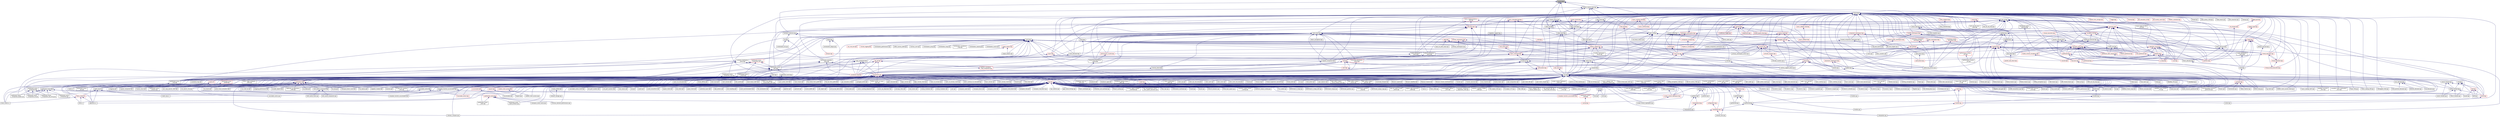 digraph "reserve.hpp"
{
  edge [fontname="Helvetica",fontsize="10",labelfontname="Helvetica",labelfontsize="10"];
  node [fontname="Helvetica",fontsize="10",shape=record];
  Node24 [label="reserve.hpp",height=0.2,width=0.4,color="black", fillcolor="grey75", style="filled", fontcolor="black"];
  Node24 -> Node25 [dir="back",color="midnightblue",fontsize="10",style="solid",fontname="Helvetica"];
  Node25 [label="when_all.hpp",height=0.2,width=0.4,color="black", fillcolor="white", style="filled",URL="$d5/d43/when__all_8hpp.html"];
  Node25 -> Node26 [dir="back",color="midnightblue",fontsize="10",style="solid",fontname="Helvetica"];
  Node26 [label="rnd_future_reduce.cpp",height=0.2,width=0.4,color="black", fillcolor="white", style="filled",URL="$d1/db5/rnd__future__reduce_8cpp.html"];
  Node25 -> Node27 [dir="back",color="midnightblue",fontsize="10",style="solid",fontname="Helvetica"];
  Node27 [label="partitioned_vector\l_decl.hpp",height=0.2,width=0.4,color="black", fillcolor="white", style="filled",URL="$d2/d77/partitioned__vector__decl_8hpp.html"];
  Node27 -> Node28 [dir="back",color="midnightblue",fontsize="10",style="solid",fontname="Helvetica"];
  Node28 [label="partitioned_vector.hpp",height=0.2,width=0.4,color="black", fillcolor="white", style="filled",URL="$dc/d76/components_2containers_2partitioned__vector_2partitioned__vector_8hpp.html"];
  Node28 -> Node29 [dir="back",color="midnightblue",fontsize="10",style="solid",fontname="Helvetica"];
  Node29 [label="coarray.hpp",height=0.2,width=0.4,color="red", fillcolor="white", style="filled",URL="$d0/da7/coarray_8hpp.html"];
  Node28 -> Node32 [dir="back",color="midnightblue",fontsize="10",style="solid",fontname="Helvetica"];
  Node32 [label="partitioned_vector\l_view.hpp",height=0.2,width=0.4,color="red", fillcolor="white", style="filled",URL="$da/dc2/components_2containers_2partitioned__vector_2partitioned__vector__view_8hpp.html"];
  Node32 -> Node29 [dir="back",color="midnightblue",fontsize="10",style="solid",fontname="Helvetica"];
  Node28 -> Node38 [dir="back",color="midnightblue",fontsize="10",style="solid",fontname="Helvetica"];
  Node38 [label="partitioned_vector.hpp",height=0.2,width=0.4,color="red", fillcolor="white", style="filled",URL="$d5/d83/include_2partitioned__vector_8hpp.html"];
  Node38 -> Node39 [dir="back",color="midnightblue",fontsize="10",style="solid",fontname="Helvetica"];
  Node39 [label="partitioned_vector\l_spmd_foreach.cpp",height=0.2,width=0.4,color="black", fillcolor="white", style="filled",URL="$db/d7c/partitioned__vector__spmd__foreach_8cpp.html"];
  Node38 -> Node40 [dir="back",color="midnightblue",fontsize="10",style="solid",fontname="Helvetica"];
  Node40 [label="transpose_serial_vector.cpp",height=0.2,width=0.4,color="black", fillcolor="white", style="filled",URL="$d4/d04/transpose__serial__vector_8cpp.html"];
  Node38 -> Node41 [dir="back",color="midnightblue",fontsize="10",style="solid",fontname="Helvetica"];
  Node41 [label="minmax_element_performance.cpp",height=0.2,width=0.4,color="black", fillcolor="white", style="filled",URL="$d9/d93/minmax__element__performance_8cpp.html"];
  Node38 -> Node42 [dir="back",color="midnightblue",fontsize="10",style="solid",fontname="Helvetica"];
  Node42 [label="partitioned_vector\l_2201.cpp",height=0.2,width=0.4,color="black", fillcolor="white", style="filled",URL="$dc/d39/partitioned__vector__2201_8cpp.html"];
  Node28 -> Node49 [dir="back",color="midnightblue",fontsize="10",style="solid",fontname="Helvetica"];
  Node49 [label="partitioned_vector\l_component.cpp",height=0.2,width=0.4,color="black", fillcolor="white", style="filled",URL="$dc/db9/partitioned__vector__component_8cpp.html"];
  Node28 -> Node50 [dir="back",color="midnightblue",fontsize="10",style="solid",fontname="Helvetica"];
  Node50 [label="partitioned_vector\l_component_double.cpp",height=0.2,width=0.4,color="black", fillcolor="white", style="filled",URL="$d7/d93/partitioned__vector__component__double_8cpp.html"];
  Node28 -> Node51 [dir="back",color="midnightblue",fontsize="10",style="solid",fontname="Helvetica"];
  Node51 [label="partitioned_vector\l_component_int.cpp",height=0.2,width=0.4,color="black", fillcolor="white", style="filled",URL="$d6/d01/partitioned__vector__component__int_8cpp.html"];
  Node28 -> Node52 [dir="back",color="midnightblue",fontsize="10",style="solid",fontname="Helvetica"];
  Node52 [label="partitioned_vector\l_component_std_string.cpp",height=0.2,width=0.4,color="black", fillcolor="white", style="filled",URL="$d8/df2/partitioned__vector__component__std__string_8cpp.html"];
  Node27 -> Node53 [dir="back",color="midnightblue",fontsize="10",style="solid",fontname="Helvetica"];
  Node53 [label="partitioned_vector\l_component_impl.hpp",height=0.2,width=0.4,color="black", fillcolor="white", style="filled",URL="$d1/d79/partitioned__vector__component__impl_8hpp.html"];
  Node53 -> Node54 [dir="back",color="midnightblue",fontsize="10",style="solid",fontname="Helvetica"];
  Node54 [label="partitioned_vector\l_component.hpp",height=0.2,width=0.4,color="black", fillcolor="white", style="filled",URL="$d6/d38/partitioned__vector__component_8hpp.html"];
  Node54 -> Node49 [dir="back",color="midnightblue",fontsize="10",style="solid",fontname="Helvetica"];
  Node54 -> Node50 [dir="back",color="midnightblue",fontsize="10",style="solid",fontname="Helvetica"];
  Node54 -> Node51 [dir="back",color="midnightblue",fontsize="10",style="solid",fontname="Helvetica"];
  Node54 -> Node52 [dir="back",color="midnightblue",fontsize="10",style="solid",fontname="Helvetica"];
  Node53 -> Node55 [dir="back",color="midnightblue",fontsize="10",style="solid",fontname="Helvetica"];
  Node55 [label="partitioned_vector\l_impl.hpp",height=0.2,width=0.4,color="black", fillcolor="white", style="filled",URL="$d0/db1/partitioned__vector__impl_8hpp.html"];
  Node55 -> Node28 [dir="back",color="midnightblue",fontsize="10",style="solid",fontname="Helvetica"];
  Node27 -> Node55 [dir="back",color="midnightblue",fontsize="10",style="solid",fontname="Helvetica"];
  Node27 -> Node56 [dir="back",color="midnightblue",fontsize="10",style="solid",fontname="Helvetica"];
  Node56 [label="partitioned_vector\l_predef.hpp",height=0.2,width=0.4,color="black", fillcolor="white", style="filled",URL="$d4/dc4/components_2containers_2partitioned__vector_2partitioned__vector__predef_8hpp.html"];
  Node56 -> Node57 [dir="back",color="midnightblue",fontsize="10",style="solid",fontname="Helvetica"];
  Node57 [label="partitioned_vector\l_predef.hpp",height=0.2,width=0.4,color="red", fillcolor="white", style="filled",URL="$db/dea/include_2partitioned__vector__predef_8hpp.html"];
  Node57 -> Node58 [dir="back",color="midnightblue",fontsize="10",style="solid",fontname="Helvetica"];
  Node58 [label="partitioned_vector\l_foreach.cpp",height=0.2,width=0.4,color="black", fillcolor="white", style="filled",URL="$df/d5f/partitioned__vector__foreach_8cpp.html"];
  Node57 -> Node63 [dir="back",color="midnightblue",fontsize="10",style="solid",fontname="Helvetica"];
  Node63 [label="partitioned_vector\l_iter.cpp",height=0.2,width=0.4,color="black", fillcolor="white", style="filled",URL="$dc/ddf/partitioned__vector__iter_8cpp.html"];
  Node27 -> Node70 [dir="back",color="midnightblue",fontsize="10",style="solid",fontname="Helvetica"];
  Node70 [label="partitioned_vector.hpp",height=0.2,width=0.4,color="black", fillcolor="white", style="filled",URL="$de/d3e/runtime_2serialization_2partitioned__vector_8hpp.html"];
  Node70 -> Node71 [dir="back",color="midnightblue",fontsize="10",style="solid",fontname="Helvetica"];
  Node71 [label="serialization.hpp",height=0.2,width=0.4,color="red", fillcolor="white", style="filled",URL="$d8/d21/serialization_8hpp.html"];
  Node71 -> Node72 [dir="back",color="midnightblue",fontsize="10",style="solid",fontname="Helvetica"];
  Node72 [label="template_function_accumulator.cpp",height=0.2,width=0.4,color="black", fillcolor="white", style="filled",URL="$d5/d02/template__function__accumulator_8cpp.html"];
  Node71 -> Node73 [dir="back",color="midnightblue",fontsize="10",style="solid",fontname="Helvetica"];
  Node73 [label="cancelable_action.cpp",height=0.2,width=0.4,color="black", fillcolor="white", style="filled",URL="$d5/d0c/cancelable__action_8cpp.html"];
  Node71 -> Node74 [dir="back",color="midnightblue",fontsize="10",style="solid",fontname="Helvetica"];
  Node74 [label="hello_world_component.hpp",height=0.2,width=0.4,color="black", fillcolor="white", style="filled",URL="$df/df0/hello__world__component_8hpp.html"];
  Node74 -> Node75 [dir="back",color="midnightblue",fontsize="10",style="solid",fontname="Helvetica"];
  Node75 [label="hello_world_client.cpp",height=0.2,width=0.4,color="black", fillcolor="white", style="filled",URL="$d5/da6/hello__world__client_8cpp.html"];
  Node74 -> Node76 [dir="back",color="midnightblue",fontsize="10",style="solid",fontname="Helvetica"];
  Node76 [label="hello_world_component.cpp",height=0.2,width=0.4,color="black", fillcolor="white", style="filled",URL="$d8/daa/hello__world__component_8cpp.html"];
  Node71 -> Node85 [dir="back",color="midnightblue",fontsize="10",style="solid",fontname="Helvetica"];
  Node85 [label="fractals_struct.cpp",height=0.2,width=0.4,color="black", fillcolor="white", style="filled",URL="$d8/d2f/fractals__struct_8cpp.html"];
  Node71 -> Node86 [dir="back",color="midnightblue",fontsize="10",style="solid",fontname="Helvetica"];
  Node86 [label="pingpong.cpp",height=0.2,width=0.4,color="black", fillcolor="white", style="filled",URL="$dd/d4d/pingpong_8cpp.html"];
  Node71 -> Node90 [dir="back",color="midnightblue",fontsize="10",style="solid",fontname="Helvetica"];
  Node90 [label="transpose_block_numa.cpp",height=0.2,width=0.4,color="black", fillcolor="white", style="filled",URL="$dd/d3b/transpose__block__numa_8cpp.html"];
  Node71 -> Node91 [dir="back",color="midnightblue",fontsize="10",style="solid",fontname="Helvetica"];
  Node91 [label="osu_bcast.cpp",height=0.2,width=0.4,color="black", fillcolor="white", style="filled",URL="$d3/dca/osu__bcast_8cpp.html"];
  Node71 -> Node92 [dir="back",color="midnightblue",fontsize="10",style="solid",fontname="Helvetica"];
  Node92 [label="osu_bibw.cpp",height=0.2,width=0.4,color="black", fillcolor="white", style="filled",URL="$d2/d04/osu__bibw_8cpp.html"];
  Node71 -> Node93 [dir="back",color="midnightblue",fontsize="10",style="solid",fontname="Helvetica"];
  Node93 [label="osu_bw.cpp",height=0.2,width=0.4,color="black", fillcolor="white", style="filled",URL="$d4/d20/osu__bw_8cpp.html"];
  Node71 -> Node94 [dir="back",color="midnightblue",fontsize="10",style="solid",fontname="Helvetica"];
  Node94 [label="osu_latency.cpp",height=0.2,width=0.4,color="black", fillcolor="white", style="filled",URL="$df/d58/osu__latency_8cpp.html"];
  Node71 -> Node95 [dir="back",color="midnightblue",fontsize="10",style="solid",fontname="Helvetica"];
  Node95 [label="osu_multi_lat.cpp",height=0.2,width=0.4,color="black", fillcolor="white", style="filled",URL="$d7/d91/osu__multi__lat_8cpp.html"];
  Node71 -> Node96 [dir="back",color="midnightblue",fontsize="10",style="solid",fontname="Helvetica"];
  Node96 [label="pingpong_performance.cpp",height=0.2,width=0.4,color="black", fillcolor="white", style="filled",URL="$de/d03/pingpong__performance_8cpp.html"];
  Node71 -> Node97 [dir="back",color="midnightblue",fontsize="10",style="solid",fontname="Helvetica"];
  Node97 [label="action_move_semantics.cpp",height=0.2,width=0.4,color="black", fillcolor="white", style="filled",URL="$d4/db3/action__move__semantics_8cpp.html"];
  Node71 -> Node98 [dir="back",color="midnightblue",fontsize="10",style="solid",fontname="Helvetica"];
  Node98 [label="movable_objects.cpp",height=0.2,width=0.4,color="black", fillcolor="white", style="filled",URL="$d8/d65/movable__objects_8cpp.html"];
  Node71 -> Node99 [dir="back",color="midnightblue",fontsize="10",style="solid",fontname="Helvetica"];
  Node99 [label="duplicate_id_registration\l_1596.cpp",height=0.2,width=0.4,color="black", fillcolor="white", style="filled",URL="$db/d8d/duplicate__id__registration__1596_8cpp.html"];
  Node71 -> Node100 [dir="back",color="midnightblue",fontsize="10",style="solid",fontname="Helvetica"];
  Node100 [label="zero_copy_parcels_1001.cpp",height=0.2,width=0.4,color="black", fillcolor="white", style="filled",URL="$da/dfd/zero__copy__parcels__1001_8cpp.html"];
  Node71 -> Node106 [dir="back",color="midnightblue",fontsize="10",style="solid",fontname="Helvetica"];
  Node106 [label="migrate_component.cpp",height=0.2,width=0.4,color="black", fillcolor="white", style="filled",URL="$dc/d78/migrate__component_8cpp.html"];
  Node25 -> Node55 [dir="back",color="midnightblue",fontsize="10",style="solid",fontname="Helvetica"];
  Node25 -> Node108 [dir="back",color="midnightblue",fontsize="10",style="solid",fontname="Helvetica"];
  Node108 [label="block_executor.hpp",height=0.2,width=0.4,color="black", fillcolor="white", style="filled",URL="$dc/d6f/block__executor_8hpp.html"];
  Node108 -> Node109 [dir="back",color="midnightblue",fontsize="10",style="solid",fontname="Helvetica"];
  Node109 [label="block_allocator.hpp",height=0.2,width=0.4,color="black", fillcolor="white", style="filled",URL="$d9/d7a/block__allocator_8hpp.html"];
  Node109 -> Node110 [dir="back",color="midnightblue",fontsize="10",style="solid",fontname="Helvetica"];
  Node110 [label="host.hpp",height=0.2,width=0.4,color="black", fillcolor="white", style="filled",URL="$dd/d78/host_8hpp.html"];
  Node110 -> Node111 [dir="back",color="midnightblue",fontsize="10",style="solid",fontname="Helvetica"];
  Node111 [label="compute.hpp",height=0.2,width=0.4,color="red", fillcolor="white", style="filled",URL="$df/dd0/compute_8hpp.html"];
  Node111 -> Node112 [dir="back",color="midnightblue",fontsize="10",style="solid",fontname="Helvetica"];
  Node112 [label="cublas_matmul.cpp",height=0.2,width=0.4,color="black", fillcolor="white", style="filled",URL="$dd/d84/cublas__matmul_8cpp.html"];
  Node111 -> Node113 [dir="back",color="midnightblue",fontsize="10",style="solid",fontname="Helvetica"];
  Node113 [label="synchronize.cpp",height=0.2,width=0.4,color="black", fillcolor="white", style="filled",URL="$da/da2/synchronize_8cpp.html"];
  Node111 -> Node114 [dir="back",color="midnightblue",fontsize="10",style="solid",fontname="Helvetica"];
  Node114 [label="stream.cpp",height=0.2,width=0.4,color="black", fillcolor="white", style="filled",URL="$da/d5f/stream_8cpp.html"];
  Node108 -> Node110 [dir="back",color="midnightblue",fontsize="10",style="solid",fontname="Helvetica"];
  Node25 -> Node117 [dir="back",color="midnightblue",fontsize="10",style="solid",fontname="Helvetica"];
  Node117 [label="lcos.hpp",height=0.2,width=0.4,color="black", fillcolor="white", style="filled",URL="$d5/deb/lcos_8hpp.html"];
  Node117 -> Node118 [dir="back",color="midnightblue",fontsize="10",style="solid",fontname="Helvetica"];
  Node118 [label="allgather_and_gate.cpp",height=0.2,width=0.4,color="black", fillcolor="white", style="filled",URL="$d1/d56/allgather__and__gate_8cpp.html"];
  Node117 -> Node119 [dir="back",color="midnightblue",fontsize="10",style="solid",fontname="Helvetica"];
  Node119 [label="apex_balance.cpp",height=0.2,width=0.4,color="black", fillcolor="white", style="filled",URL="$d4/d8e/apex__balance_8cpp.html"];
  Node117 -> Node120 [dir="back",color="midnightblue",fontsize="10",style="solid",fontname="Helvetica"];
  Node120 [label="apex_policy_engine\l_active_thread_count.cpp",height=0.2,width=0.4,color="black", fillcolor="white", style="filled",URL="$d5/d01/apex__policy__engine__active__thread__count_8cpp.html"];
  Node117 -> Node121 [dir="back",color="midnightblue",fontsize="10",style="solid",fontname="Helvetica"];
  Node121 [label="apex_policy_engine\l_events.cpp",height=0.2,width=0.4,color="black", fillcolor="white", style="filled",URL="$df/d0f/apex__policy__engine__events_8cpp.html"];
  Node117 -> Node122 [dir="back",color="midnightblue",fontsize="10",style="solid",fontname="Helvetica"];
  Node122 [label="apex_policy_engine\l_periodic.cpp",height=0.2,width=0.4,color="black", fillcolor="white", style="filled",URL="$d5/d7b/apex__policy__engine__periodic_8cpp.html"];
  Node117 -> Node123 [dir="back",color="midnightblue",fontsize="10",style="solid",fontname="Helvetica"];
  Node123 [label="heartbeat.cpp",height=0.2,width=0.4,color="black", fillcolor="white", style="filled",URL="$d8/d98/heartbeat_8cpp.html"];
  Node117 -> Node74 [dir="back",color="midnightblue",fontsize="10",style="solid",fontname="Helvetica"];
  Node117 -> Node124 [dir="back",color="midnightblue",fontsize="10",style="solid",fontname="Helvetica"];
  Node124 [label="row.hpp",height=0.2,width=0.4,color="black", fillcolor="white", style="filled",URL="$dc/d69/row_8hpp.html"];
  Node124 -> Node125 [dir="back",color="midnightblue",fontsize="10",style="solid",fontname="Helvetica"];
  Node125 [label="grid.hpp",height=0.2,width=0.4,color="red", fillcolor="white", style="filled",URL="$dc/d8a/grid_8hpp.html"];
  Node125 -> Node126 [dir="back",color="midnightblue",fontsize="10",style="solid",fontname="Helvetica"];
  Node126 [label="jacobi.cpp",height=0.2,width=0.4,color="black", fillcolor="white", style="filled",URL="$d2/d27/jacobi_8cpp.html"];
  Node125 -> Node127 [dir="back",color="midnightblue",fontsize="10",style="solid",fontname="Helvetica"];
  Node127 [label="solver.hpp",height=0.2,width=0.4,color="red", fillcolor="white", style="filled",URL="$db/d9a/server_2solver_8hpp.html"];
  Node127 -> Node129 [dir="back",color="midnightblue",fontsize="10",style="solid",fontname="Helvetica"];
  Node129 [label="solver.cpp",height=0.2,width=0.4,color="black", fillcolor="white", style="filled",URL="$d6/d94/solver_8cpp.html"];
  Node125 -> Node130 [dir="back",color="midnightblue",fontsize="10",style="solid",fontname="Helvetica"];
  Node130 [label="grid.cpp",height=0.2,width=0.4,color="black", fillcolor="white", style="filled",URL="$d6/d1b/jacobi__component_2grid_8cpp.html"];
  Node124 -> Node131 [dir="back",color="midnightblue",fontsize="10",style="solid",fontname="Helvetica"];
  Node131 [label="stencil_iterator.hpp",height=0.2,width=0.4,color="black", fillcolor="white", style="filled",URL="$dc/d5c/server_2stencil__iterator_8hpp.html"];
  Node131 -> Node127 [dir="back",color="midnightblue",fontsize="10",style="solid",fontname="Helvetica"];
  Node131 -> Node132 [dir="back",color="midnightblue",fontsize="10",style="solid",fontname="Helvetica"];
  Node132 [label="stencil_iterator.cpp",height=0.2,width=0.4,color="black", fillcolor="white", style="filled",URL="$d6/de1/server_2stencil__iterator_8cpp.html"];
  Node131 -> Node133 [dir="back",color="midnightblue",fontsize="10",style="solid",fontname="Helvetica"];
  Node133 [label="stencil_iterator.cpp",height=0.2,width=0.4,color="black", fillcolor="white", style="filled",URL="$d7/d71/stencil__iterator_8cpp.html"];
  Node124 -> Node130 [dir="back",color="midnightblue",fontsize="10",style="solid",fontname="Helvetica"];
  Node117 -> Node134 [dir="back",color="midnightblue",fontsize="10",style="solid",fontname="Helvetica"];
  Node134 [label="stencil_iterator.hpp",height=0.2,width=0.4,color="black", fillcolor="white", style="filled",URL="$d4/dc8/stencil__iterator_8hpp.html"];
  Node134 -> Node127 [dir="back",color="midnightblue",fontsize="10",style="solid",fontname="Helvetica"];
  Node134 -> Node131 [dir="back",color="midnightblue",fontsize="10",style="solid",fontname="Helvetica"];
  Node134 -> Node133 [dir="back",color="midnightblue",fontsize="10",style="solid",fontname="Helvetica"];
  Node117 -> Node131 [dir="back",color="midnightblue",fontsize="10",style="solid",fontname="Helvetica"];
  Node117 -> Node135 [dir="back",color="midnightblue",fontsize="10",style="solid",fontname="Helvetica"];
  Node135 [label="jacobi_hpx.cpp",height=0.2,width=0.4,color="black", fillcolor="white", style="filled",URL="$d8/d72/jacobi__hpx_8cpp.html"];
  Node117 -> Node136 [dir="back",color="midnightblue",fontsize="10",style="solid",fontname="Helvetica"];
  Node136 [label="jacobi_nonuniform_hpx.cpp",height=0.2,width=0.4,color="black", fillcolor="white", style="filled",URL="$de/d56/jacobi__nonuniform__hpx_8cpp.html"];
  Node117 -> Node137 [dir="back",color="midnightblue",fontsize="10",style="solid",fontname="Helvetica"];
  Node137 [label="enumerate_threads.cpp",height=0.2,width=0.4,color="black", fillcolor="white", style="filled",URL="$d3/dd4/enumerate__threads_8cpp.html"];
  Node117 -> Node138 [dir="back",color="midnightblue",fontsize="10",style="solid",fontname="Helvetica"];
  Node138 [label="fibonacci_await.cpp",height=0.2,width=0.4,color="black", fillcolor="white", style="filled",URL="$dc/d1c/fibonacci__await_8cpp.html"];
  Node117 -> Node139 [dir="back",color="midnightblue",fontsize="10",style="solid",fontname="Helvetica"];
  Node139 [label="fibonacci_dataflow.cpp",height=0.2,width=0.4,color="black", fillcolor="white", style="filled",URL="$df/d3d/fibonacci__dataflow_8cpp.html"];
  Node117 -> Node140 [dir="back",color="midnightblue",fontsize="10",style="solid",fontname="Helvetica"];
  Node140 [label="fibonacci_futures.cpp",height=0.2,width=0.4,color="black", fillcolor="white", style="filled",URL="$d6/de3/fibonacci__futures_8cpp.html"];
  Node117 -> Node141 [dir="back",color="midnightblue",fontsize="10",style="solid",fontname="Helvetica"];
  Node141 [label="fibonacci_futures_distributed.cpp",height=0.2,width=0.4,color="black", fillcolor="white", style="filled",URL="$d1/dc9/fibonacci__futures__distributed_8cpp.html"];
  Node117 -> Node142 [dir="back",color="midnightblue",fontsize="10",style="solid",fontname="Helvetica"];
  Node142 [label="fractals.cpp",height=0.2,width=0.4,color="black", fillcolor="white", style="filled",URL="$d8/d58/fractals_8cpp.html"];
  Node117 -> Node143 [dir="back",color="midnightblue",fontsize="10",style="solid",fontname="Helvetica"];
  Node143 [label="fractals_executor.cpp",height=0.2,width=0.4,color="black", fillcolor="white", style="filled",URL="$d9/da9/fractals__executor_8cpp.html"];
  Node117 -> Node85 [dir="back",color="midnightblue",fontsize="10",style="solid",fontname="Helvetica"];
  Node117 -> Node144 [dir="back",color="midnightblue",fontsize="10",style="solid",fontname="Helvetica"];
  Node144 [label="hello_world.cpp",height=0.2,width=0.4,color="black", fillcolor="white", style="filled",URL="$d0/d67/hello__world_8cpp.html"];
  Node117 -> Node145 [dir="back",color="midnightblue",fontsize="10",style="solid",fontname="Helvetica"];
  Node145 [label="latch_local.cpp",height=0.2,width=0.4,color="black", fillcolor="white", style="filled",URL="$dd/dd3/latch__local_8cpp.html"];
  Node117 -> Node146 [dir="back",color="midnightblue",fontsize="10",style="solid",fontname="Helvetica"];
  Node146 [label="latch_remote.cpp",height=0.2,width=0.4,color="black", fillcolor="white", style="filled",URL="$df/d59/latch__remote_8cpp.html"];
  Node117 -> Node147 [dir="back",color="midnightblue",fontsize="10",style="solid",fontname="Helvetica"];
  Node147 [label="local_channel.cpp",height=0.2,width=0.4,color="black", fillcolor="white", style="filled",URL="$d0/d3e/local__channel_8cpp.html"];
  Node117 -> Node86 [dir="back",color="midnightblue",fontsize="10",style="solid",fontname="Helvetica"];
  Node117 -> Node148 [dir="back",color="midnightblue",fontsize="10",style="solid",fontname="Helvetica"];
  Node148 [label="shared_mutex.cpp",height=0.2,width=0.4,color="black", fillcolor="white", style="filled",URL="$da/d0b/shared__mutex_8cpp.html"];
  Node117 -> Node149 [dir="back",color="midnightblue",fontsize="10",style="solid",fontname="Helvetica"];
  Node149 [label="wait_composition.cpp",height=0.2,width=0.4,color="black", fillcolor="white", style="filled",URL="$d6/d13/wait__composition_8cpp.html"];
  Node117 -> Node150 [dir="back",color="midnightblue",fontsize="10",style="solid",fontname="Helvetica"];
  Node150 [label="sheneos_compare.cpp",height=0.2,width=0.4,color="black", fillcolor="white", style="filled",URL="$dc/d11/sheneos__compare_8cpp.html"];
  Node117 -> Node151 [dir="back",color="midnightblue",fontsize="10",style="solid",fontname="Helvetica"];
  Node151 [label="spell_check_file.cpp",height=0.2,width=0.4,color="black", fillcolor="white", style="filled",URL="$df/df7/spell__check__file_8cpp.html"];
  Node117 -> Node152 [dir="back",color="midnightblue",fontsize="10",style="solid",fontname="Helvetica"];
  Node152 [label="spell_check_simple.cpp",height=0.2,width=0.4,color="black", fillcolor="white", style="filled",URL="$dd/d54/spell__check__simple_8cpp.html"];
  Node117 -> Node153 [dir="back",color="midnightblue",fontsize="10",style="solid",fontname="Helvetica"];
  Node153 [label="simple_central_tuplespace\l_client.cpp",height=0.2,width=0.4,color="black", fillcolor="white", style="filled",URL="$d1/d7b/simple__central__tuplespace__client_8cpp.html"];
  Node117 -> Node154 [dir="back",color="midnightblue",fontsize="10",style="solid",fontname="Helvetica"];
  Node154 [label="hpx.hpp",height=0.2,width=0.4,color="red", fillcolor="white", style="filled",URL="$d0/daa/hpx_8hpp.html"];
  Node154 -> Node155 [dir="back",color="midnightblue",fontsize="10",style="solid",fontname="Helvetica"];
  Node155 [label="1d_stencil_1.cpp",height=0.2,width=0.4,color="black", fillcolor="white", style="filled",URL="$d2/db1/1d__stencil__1_8cpp.html"];
  Node154 -> Node156 [dir="back",color="midnightblue",fontsize="10",style="solid",fontname="Helvetica"];
  Node156 [label="1d_stencil_2.cpp",height=0.2,width=0.4,color="black", fillcolor="white", style="filled",URL="$d3/dd1/1d__stencil__2_8cpp.html"];
  Node154 -> Node157 [dir="back",color="midnightblue",fontsize="10",style="solid",fontname="Helvetica"];
  Node157 [label="1d_stencil_3.cpp",height=0.2,width=0.4,color="black", fillcolor="white", style="filled",URL="$db/d19/1d__stencil__3_8cpp.html"];
  Node154 -> Node158 [dir="back",color="midnightblue",fontsize="10",style="solid",fontname="Helvetica"];
  Node158 [label="1d_stencil_4.cpp",height=0.2,width=0.4,color="black", fillcolor="white", style="filled",URL="$d1/d7d/1d__stencil__4_8cpp.html"];
  Node154 -> Node159 [dir="back",color="midnightblue",fontsize="10",style="solid",fontname="Helvetica"];
  Node159 [label="1d_stencil_4_parallel.cpp",height=0.2,width=0.4,color="black", fillcolor="white", style="filled",URL="$d6/d05/1d__stencil__4__parallel_8cpp.html"];
  Node154 -> Node160 [dir="back",color="midnightblue",fontsize="10",style="solid",fontname="Helvetica"];
  Node160 [label="1d_stencil_4_repart.cpp",height=0.2,width=0.4,color="black", fillcolor="white", style="filled",URL="$d0/d6b/1d__stencil__4__repart_8cpp.html"];
  Node154 -> Node161 [dir="back",color="midnightblue",fontsize="10",style="solid",fontname="Helvetica"];
  Node161 [label="1d_stencil_4_throttle.cpp",height=0.2,width=0.4,color="black", fillcolor="white", style="filled",URL="$d6/de5/1d__stencil__4__throttle_8cpp.html"];
  Node154 -> Node162 [dir="back",color="midnightblue",fontsize="10",style="solid",fontname="Helvetica"];
  Node162 [label="1d_stencil_5.cpp",height=0.2,width=0.4,color="black", fillcolor="white", style="filled",URL="$d7/d2a/1d__stencil__5_8cpp.html"];
  Node154 -> Node163 [dir="back",color="midnightblue",fontsize="10",style="solid",fontname="Helvetica"];
  Node163 [label="1d_stencil_6.cpp",height=0.2,width=0.4,color="black", fillcolor="white", style="filled",URL="$db/de7/1d__stencil__6_8cpp.html"];
  Node154 -> Node164 [dir="back",color="midnightblue",fontsize="10",style="solid",fontname="Helvetica"];
  Node164 [label="1d_stencil_7.cpp",height=0.2,width=0.4,color="black", fillcolor="white", style="filled",URL="$d4/d5a/1d__stencil__7_8cpp.html"];
  Node154 -> Node165 [dir="back",color="midnightblue",fontsize="10",style="solid",fontname="Helvetica"];
  Node165 [label="1d_stencil_8.cpp",height=0.2,width=0.4,color="black", fillcolor="white", style="filled",URL="$df/de0/1d__stencil__8_8cpp.html"];
  Node154 -> Node166 [dir="back",color="midnightblue",fontsize="10",style="solid",fontname="Helvetica"];
  Node166 [label="accumulator.cpp",height=0.2,width=0.4,color="black", fillcolor="white", style="filled",URL="$d1/d81/accumulator_8cpp.html"];
  Node154 -> Node167 [dir="back",color="midnightblue",fontsize="10",style="solid",fontname="Helvetica"];
  Node167 [label="accumulator.hpp",height=0.2,width=0.4,color="red", fillcolor="white", style="filled",URL="$d4/d9d/server_2accumulator_8hpp.html"];
  Node167 -> Node166 [dir="back",color="midnightblue",fontsize="10",style="solid",fontname="Helvetica"];
  Node154 -> Node170 [dir="back",color="midnightblue",fontsize="10",style="solid",fontname="Helvetica"];
  Node170 [label="template_function_accumulator.hpp",height=0.2,width=0.4,color="black", fillcolor="white", style="filled",URL="$d7/da6/server_2template__function__accumulator_8hpp.html"];
  Node170 -> Node72 [dir="back",color="midnightblue",fontsize="10",style="solid",fontname="Helvetica"];
  Node170 -> Node171 [dir="back",color="midnightblue",fontsize="10",style="solid",fontname="Helvetica"];
  Node171 [label="template_function_accumulator.hpp",height=0.2,width=0.4,color="red", fillcolor="white", style="filled",URL="$d3/de9/template__function__accumulator_8hpp.html"];
  Node154 -> Node173 [dir="back",color="midnightblue",fontsize="10",style="solid",fontname="Helvetica"];
  Node173 [label="template_accumulator.cpp",height=0.2,width=0.4,color="black", fillcolor="white", style="filled",URL="$d0/d4a/template__accumulator_8cpp.html"];
  Node154 -> Node72 [dir="back",color="midnightblue",fontsize="10",style="solid",fontname="Helvetica"];
  Node154 -> Node171 [dir="back",color="midnightblue",fontsize="10",style="solid",fontname="Helvetica"];
  Node154 -> Node174 [dir="back",color="midnightblue",fontsize="10",style="solid",fontname="Helvetica"];
  Node174 [label="allgather_module.cpp",height=0.2,width=0.4,color="black", fillcolor="white", style="filled",URL="$df/de4/allgather__module_8cpp.html"];
  Node154 -> Node175 [dir="back",color="midnightblue",fontsize="10",style="solid",fontname="Helvetica"];
  Node175 [label="allgather.cpp",height=0.2,width=0.4,color="black", fillcolor="white", style="filled",URL="$d7/d06/allgather_8cpp.html"];
  Node154 -> Node118 [dir="back",color="midnightblue",fontsize="10",style="solid",fontname="Helvetica"];
  Node154 -> Node176 [dir="back",color="midnightblue",fontsize="10",style="solid",fontname="Helvetica"];
  Node176 [label="ag_client.cpp",height=0.2,width=0.4,color="black", fillcolor="white", style="filled",URL="$d4/d5d/ag__client_8cpp.html"];
  Node154 -> Node177 [dir="back",color="midnightblue",fontsize="10",style="solid",fontname="Helvetica"];
  Node177 [label="hpx_thread_phase.cpp",height=0.2,width=0.4,color="black", fillcolor="white", style="filled",URL="$d5/dca/hpx__thread__phase_8cpp.html"];
  Node154 -> Node178 [dir="back",color="midnightblue",fontsize="10",style="solid",fontname="Helvetica"];
  Node178 [label="os_thread_num.cpp",height=0.2,width=0.4,color="black", fillcolor="white", style="filled",URL="$d2/dfb/os__thread__num_8cpp.html"];
  Node154 -> Node73 [dir="back",color="midnightblue",fontsize="10",style="solid",fontname="Helvetica"];
  Node154 -> Node179 [dir="back",color="midnightblue",fontsize="10",style="solid",fontname="Helvetica"];
  Node179 [label="cancelable_action.hpp",height=0.2,width=0.4,color="black", fillcolor="white", style="filled",URL="$d5/d4d/server_2cancelable__action_8hpp.html"];
  Node179 -> Node73 [dir="back",color="midnightblue",fontsize="10",style="solid",fontname="Helvetica"];
  Node179 -> Node180 [dir="back",color="midnightblue",fontsize="10",style="solid",fontname="Helvetica"];
  Node180 [label="cancelable_action.hpp",height=0.2,width=0.4,color="red", fillcolor="white", style="filled",URL="$d0/da3/stubs_2cancelable__action_8hpp.html"];
  Node154 -> Node180 [dir="back",color="midnightblue",fontsize="10",style="solid",fontname="Helvetica"];
  Node154 -> Node182 [dir="back",color="midnightblue",fontsize="10",style="solid",fontname="Helvetica"];
  Node182 [label="cancelable_action_client.cpp",height=0.2,width=0.4,color="black", fillcolor="white", style="filled",URL="$d1/db8/cancelable__action__client_8cpp.html"];
  Node154 -> Node112 [dir="back",color="midnightblue",fontsize="10",style="solid",fontname="Helvetica"];
  Node154 -> Node183 [dir="back",color="midnightblue",fontsize="10",style="solid",fontname="Helvetica"];
  Node183 [label="win_perf_counters.cpp",height=0.2,width=0.4,color="black", fillcolor="white", style="filled",URL="$d8/d11/win__perf__counters_8cpp.html"];
  Node154 -> Node184 [dir="back",color="midnightblue",fontsize="10",style="solid",fontname="Helvetica"];
  Node184 [label="win_perf_counters.hpp",height=0.2,width=0.4,color="black", fillcolor="white", style="filled",URL="$d5/da7/win__perf__counters_8hpp.html"];
  Node154 -> Node74 [dir="back",color="midnightblue",fontsize="10",style="solid",fontname="Helvetica"];
  Node154 -> Node81 [dir="back",color="midnightblue",fontsize="10",style="solid",fontname="Helvetica"];
  Node81 [label="interpolate1d.cpp",height=0.2,width=0.4,color="black", fillcolor="white", style="filled",URL="$d0/d05/interpolate1d_8cpp.html"];
  Node154 -> Node80 [dir="back",color="midnightblue",fontsize="10",style="solid",fontname="Helvetica"];
  Node80 [label="partition.hpp",height=0.2,width=0.4,color="black", fillcolor="white", style="filled",URL="$d0/d7a/examples_2interpolate1d_2interpolate1d_2partition_8hpp.html"];
  Node80 -> Node81 [dir="back",color="midnightblue",fontsize="10",style="solid",fontname="Helvetica"];
  Node80 -> Node82 [dir="back",color="midnightblue",fontsize="10",style="solid",fontname="Helvetica"];
  Node82 [label="interpolate1d.hpp",height=0.2,width=0.4,color="red", fillcolor="white", style="filled",URL="$d4/dc7/interpolate1d_8hpp.html"];
  Node82 -> Node81 [dir="back",color="midnightblue",fontsize="10",style="solid",fontname="Helvetica"];
  Node154 -> Node79 [dir="back",color="midnightblue",fontsize="10",style="solid",fontname="Helvetica"];
  Node79 [label="partition.hpp",height=0.2,width=0.4,color="black", fillcolor="white", style="filled",URL="$d0/dff/examples_2interpolate1d_2interpolate1d_2server_2partition_8hpp.html"];
  Node79 -> Node80 [dir="back",color="midnightblue",fontsize="10",style="solid",fontname="Helvetica"];
  Node79 -> Node84 [dir="back",color="midnightblue",fontsize="10",style="solid",fontname="Helvetica"];
  Node84 [label="partition.cpp",height=0.2,width=0.4,color="black", fillcolor="white", style="filled",URL="$d0/d4f/examples_2interpolate1d_2interpolate1d_2server_2partition_8cpp.html"];
  Node154 -> Node82 [dir="back",color="midnightblue",fontsize="10",style="solid",fontname="Helvetica"];
  Node154 -> Node185 [dir="back",color="midnightblue",fontsize="10",style="solid",fontname="Helvetica"];
  Node185 [label="read_values.cpp",height=0.2,width=0.4,color="black", fillcolor="white", style="filled",URL="$d0/d8c/interpolate1d_2interpolate1d_2read__values_8cpp.html"];
  Node154 -> Node84 [dir="back",color="midnightblue",fontsize="10",style="solid",fontname="Helvetica"];
  Node154 -> Node126 [dir="back",color="midnightblue",fontsize="10",style="solid",fontname="Helvetica"];
  Node154 -> Node130 [dir="back",color="midnightblue",fontsize="10",style="solid",fontname="Helvetica"];
  Node154 -> Node186 [dir="back",color="midnightblue",fontsize="10",style="solid",fontname="Helvetica"];
  Node186 [label="row.cpp",height=0.2,width=0.4,color="black", fillcolor="white", style="filled",URL="$d3/d86/server_2row_8cpp.html"];
  Node154 -> Node129 [dir="back",color="midnightblue",fontsize="10",style="solid",fontname="Helvetica"];
  Node154 -> Node132 [dir="back",color="midnightblue",fontsize="10",style="solid",fontname="Helvetica"];
  Node154 -> Node133 [dir="back",color="midnightblue",fontsize="10",style="solid",fontname="Helvetica"];
  Node154 -> Node187 [dir="back",color="midnightblue",fontsize="10",style="solid",fontname="Helvetica"];
  Node187 [label="jacobi.cpp",height=0.2,width=0.4,color="black", fillcolor="white", style="filled",URL="$d3/d44/smp_2jacobi_8cpp.html"];
  Node154 -> Node135 [dir="back",color="midnightblue",fontsize="10",style="solid",fontname="Helvetica"];
  Node154 -> Node188 [dir="back",color="midnightblue",fontsize="10",style="solid",fontname="Helvetica"];
  Node188 [label="jacobi_nonuniform.cpp",height=0.2,width=0.4,color="black", fillcolor="white", style="filled",URL="$dd/ddc/jacobi__nonuniform_8cpp.html"];
  Node154 -> Node136 [dir="back",color="midnightblue",fontsize="10",style="solid",fontname="Helvetica"];
  Node154 -> Node189 [dir="back",color="midnightblue",fontsize="10",style="solid",fontname="Helvetica"];
  Node189 [label="nqueen.cpp",height=0.2,width=0.4,color="black", fillcolor="white", style="filled",URL="$db/dca/nqueen_8cpp.html"];
  Node154 -> Node190 [dir="back",color="midnightblue",fontsize="10",style="solid",fontname="Helvetica"];
  Node190 [label="nqueen.hpp",height=0.2,width=0.4,color="red", fillcolor="white", style="filled",URL="$de/d58/server_2nqueen_8hpp.html"];
  Node190 -> Node189 [dir="back",color="midnightblue",fontsize="10",style="solid",fontname="Helvetica"];
  Node154 -> Node193 [dir="back",color="midnightblue",fontsize="10",style="solid",fontname="Helvetica"];
  Node193 [label="nqueen_client.cpp",height=0.2,width=0.4,color="black", fillcolor="white", style="filled",URL="$d3/d5e/nqueen__client_8cpp.html"];
  Node154 -> Node194 [dir="back",color="midnightblue",fontsize="10",style="solid",fontname="Helvetica"];
  Node194 [label="sine.cpp",height=0.2,width=0.4,color="black", fillcolor="white", style="filled",URL="$d3/d0d/server_2sine_8cpp.html"];
  Node154 -> Node195 [dir="back",color="midnightblue",fontsize="10",style="solid",fontname="Helvetica"];
  Node195 [label="sine.hpp",height=0.2,width=0.4,color="black", fillcolor="white", style="filled",URL="$d8/dac/sine_8hpp.html"];
  Node195 -> Node194 [dir="back",color="midnightblue",fontsize="10",style="solid",fontname="Helvetica"];
  Node195 -> Node196 [dir="back",color="midnightblue",fontsize="10",style="solid",fontname="Helvetica"];
  Node196 [label="sine.cpp",height=0.2,width=0.4,color="black", fillcolor="white", style="filled",URL="$d5/dd8/sine_8cpp.html"];
  Node154 -> Node196 [dir="back",color="midnightblue",fontsize="10",style="solid",fontname="Helvetica"];
  Node154 -> Node197 [dir="back",color="midnightblue",fontsize="10",style="solid",fontname="Helvetica"];
  Node197 [label="sine_client.cpp",height=0.2,width=0.4,color="black", fillcolor="white", style="filled",URL="$db/d62/sine__client_8cpp.html"];
  Node154 -> Node198 [dir="back",color="midnightblue",fontsize="10",style="solid",fontname="Helvetica"];
  Node198 [label="qt.cpp",height=0.2,width=0.4,color="black", fillcolor="white", style="filled",URL="$df/d90/qt_8cpp.html"];
  Node154 -> Node199 [dir="back",color="midnightblue",fontsize="10",style="solid",fontname="Helvetica"];
  Node199 [label="queue_client.cpp",height=0.2,width=0.4,color="black", fillcolor="white", style="filled",URL="$d7/d96/queue__client_8cpp.html"];
  Node154 -> Node200 [dir="back",color="midnightblue",fontsize="10",style="solid",fontname="Helvetica"];
  Node200 [label="customize_async.cpp",height=0.2,width=0.4,color="black", fillcolor="white", style="filled",URL="$d0/d82/customize__async_8cpp.html"];
  Node154 -> Node201 [dir="back",color="midnightblue",fontsize="10",style="solid",fontname="Helvetica"];
  Node201 [label="data_actions.cpp",height=0.2,width=0.4,color="black", fillcolor="white", style="filled",URL="$dc/d68/data__actions_8cpp.html"];
  Node154 -> Node202 [dir="back",color="midnightblue",fontsize="10",style="solid",fontname="Helvetica"];
  Node202 [label="error_handling.cpp",height=0.2,width=0.4,color="black", fillcolor="white", style="filled",URL="$d9/d96/error__handling_8cpp.html"];
  Node154 -> Node203 [dir="back",color="midnightblue",fontsize="10",style="solid",fontname="Helvetica"];
  Node203 [label="event_synchronization.cpp",height=0.2,width=0.4,color="black", fillcolor="white", style="filled",URL="$d0/d35/event__synchronization_8cpp.html"];
  Node154 -> Node204 [dir="back",color="midnightblue",fontsize="10",style="solid",fontname="Helvetica"];
  Node204 [label="factorial.cpp",height=0.2,width=0.4,color="black", fillcolor="white", style="filled",URL="$d9/d00/factorial_8cpp.html"];
  Node154 -> Node205 [dir="back",color="midnightblue",fontsize="10",style="solid",fontname="Helvetica"];
  Node205 [label="file_serialization.cpp",height=0.2,width=0.4,color="black", fillcolor="white", style="filled",URL="$de/d58/file__serialization_8cpp.html"];
  Node154 -> Node206 [dir="back",color="midnightblue",fontsize="10",style="solid",fontname="Helvetica"];
  Node206 [label="init_globally.cpp",height=0.2,width=0.4,color="black", fillcolor="white", style="filled",URL="$d6/dad/init__globally_8cpp.html"];
  Node154 -> Node207 [dir="back",color="midnightblue",fontsize="10",style="solid",fontname="Helvetica"];
  Node207 [label="interest_calculator.cpp",height=0.2,width=0.4,color="black", fillcolor="white", style="filled",URL="$d2/d86/interest__calculator_8cpp.html"];
  Node154 -> Node208 [dir="back",color="midnightblue",fontsize="10",style="solid",fontname="Helvetica"];
  Node208 [label="non_atomic_rma.cpp",height=0.2,width=0.4,color="black", fillcolor="white", style="filled",URL="$d7/d8b/non__atomic__rma_8cpp.html"];
  Node154 -> Node39 [dir="back",color="midnightblue",fontsize="10",style="solid",fontname="Helvetica"];
  Node154 -> Node209 [dir="back",color="midnightblue",fontsize="10",style="solid",fontname="Helvetica"];
  Node209 [label="pipeline1.cpp",height=0.2,width=0.4,color="black", fillcolor="white", style="filled",URL="$d5/d77/pipeline1_8cpp.html"];
  Node154 -> Node210 [dir="back",color="midnightblue",fontsize="10",style="solid",fontname="Helvetica"];
  Node210 [label="quicksort.cpp",height=0.2,width=0.4,color="black", fillcolor="white", style="filled",URL="$d3/d1e/quicksort_8cpp.html"];
  Node154 -> Node211 [dir="back",color="midnightblue",fontsize="10",style="solid",fontname="Helvetica"];
  Node211 [label="receive_buffer.cpp",height=0.2,width=0.4,color="black", fillcolor="white", style="filled",URL="$d7/d10/receive__buffer_8cpp.html"];
  Node154 -> Node212 [dir="back",color="midnightblue",fontsize="10",style="solid",fontname="Helvetica"];
  Node212 [label="safe_object.cpp",height=0.2,width=0.4,color="black", fillcolor="white", style="filled",URL="$dd/d52/safe__object_8cpp.html"];
  Node154 -> Node213 [dir="back",color="midnightblue",fontsize="10",style="solid",fontname="Helvetica"];
  Node213 [label="sort_by_key_demo.cpp",height=0.2,width=0.4,color="black", fillcolor="white", style="filled",URL="$da/d20/sort__by__key__demo_8cpp.html"];
  Node154 -> Node214 [dir="back",color="midnightblue",fontsize="10",style="solid",fontname="Helvetica"];
  Node214 [label="timed_wake.cpp",height=0.2,width=0.4,color="black", fillcolor="white", style="filled",URL="$d8/df9/timed__wake_8cpp.html"];
  Node154 -> Node215 [dir="back",color="midnightblue",fontsize="10",style="solid",fontname="Helvetica"];
  Node215 [label="vector_counting_dotproduct.cpp",height=0.2,width=0.4,color="black", fillcolor="white", style="filled",URL="$df/de9/vector__counting__dotproduct_8cpp.html"];
  Node154 -> Node216 [dir="back",color="midnightblue",fontsize="10",style="solid",fontname="Helvetica"];
  Node216 [label="vector_zip_dotproduct.cpp",height=0.2,width=0.4,color="black", fillcolor="white", style="filled",URL="$dc/d18/vector__zip__dotproduct_8cpp.html"];
  Node154 -> Node217 [dir="back",color="midnightblue",fontsize="10",style="solid",fontname="Helvetica"];
  Node217 [label="zerocopy_rdma.cpp",height=0.2,width=0.4,color="black", fillcolor="white", style="filled",URL="$d1/dad/zerocopy__rdma_8cpp.html"];
  Node154 -> Node218 [dir="back",color="midnightblue",fontsize="10",style="solid",fontname="Helvetica"];
  Node218 [label="random_mem_access.cpp",height=0.2,width=0.4,color="black", fillcolor="white", style="filled",URL="$d1/d51/random__mem__access_8cpp.html"];
  Node154 -> Node219 [dir="back",color="midnightblue",fontsize="10",style="solid",fontname="Helvetica"];
  Node219 [label="random_mem_access.hpp",height=0.2,width=0.4,color="red", fillcolor="white", style="filled",URL="$d0/d19/server_2random__mem__access_8hpp.html"];
  Node219 -> Node218 [dir="back",color="midnightblue",fontsize="10",style="solid",fontname="Helvetica"];
  Node154 -> Node222 [dir="back",color="midnightblue",fontsize="10",style="solid",fontname="Helvetica"];
  Node222 [label="random_mem_access_client.cpp",height=0.2,width=0.4,color="black", fillcolor="white", style="filled",URL="$df/d1b/random__mem__access__client_8cpp.html"];
  Node154 -> Node223 [dir="back",color="midnightblue",fontsize="10",style="solid",fontname="Helvetica"];
  Node223 [label="oversubscribing_resource\l_partitioner.cpp",height=0.2,width=0.4,color="black", fillcolor="white", style="filled",URL="$dd/dee/oversubscribing__resource__partitioner_8cpp.html"];
  Node154 -> Node224 [dir="back",color="midnightblue",fontsize="10",style="solid",fontname="Helvetica"];
  Node224 [label="simple_resource_partitioner.cpp",height=0.2,width=0.4,color="black", fillcolor="white", style="filled",URL="$d5/df9/simple__resource__partitioner_8cpp.html"];
  Node154 -> Node225 [dir="back",color="midnightblue",fontsize="10",style="solid",fontname="Helvetica"];
  Node225 [label="dimension.hpp",height=0.2,width=0.4,color="red", fillcolor="white", style="filled",URL="$d6/d39/sheneos_2sheneos_2dimension_8hpp.html"];
  Node225 -> Node230 [dir="back",color="midnightblue",fontsize="10",style="solid",fontname="Helvetica"];
  Node230 [label="partition3d.hpp",height=0.2,width=0.4,color="black", fillcolor="white", style="filled",URL="$dd/dbf/server_2partition3d_8hpp.html"];
  Node230 -> Node231 [dir="back",color="midnightblue",fontsize="10",style="solid",fontname="Helvetica"];
  Node231 [label="partition3d.hpp",height=0.2,width=0.4,color="black", fillcolor="white", style="filled",URL="$d1/d50/partition3d_8hpp.html"];
  Node231 -> Node227 [dir="back",color="midnightblue",fontsize="10",style="solid",fontname="Helvetica"];
  Node227 [label="interpolator.cpp",height=0.2,width=0.4,color="black", fillcolor="white", style="filled",URL="$d5/d02/interpolator_8cpp.html"];
  Node231 -> Node232 [dir="back",color="midnightblue",fontsize="10",style="solid",fontname="Helvetica"];
  Node232 [label="interpolator.hpp",height=0.2,width=0.4,color="red", fillcolor="white", style="filled",URL="$dc/d3b/interpolator_8hpp.html"];
  Node232 -> Node227 [dir="back",color="midnightblue",fontsize="10",style="solid",fontname="Helvetica"];
  Node232 -> Node150 [dir="back",color="midnightblue",fontsize="10",style="solid",fontname="Helvetica"];
  Node232 -> Node234 [dir="back",color="midnightblue",fontsize="10",style="solid",fontname="Helvetica"];
  Node234 [label="sheneos_test.cpp",height=0.2,width=0.4,color="black", fillcolor="white", style="filled",URL="$d4/d6e/sheneos__test_8cpp.html"];
  Node230 -> Node229 [dir="back",color="midnightblue",fontsize="10",style="solid",fontname="Helvetica"];
  Node229 [label="partition3d.cpp",height=0.2,width=0.4,color="black", fillcolor="white", style="filled",URL="$de/d70/partition3d_8cpp.html"];
  Node154 -> Node227 [dir="back",color="midnightblue",fontsize="10",style="solid",fontname="Helvetica"];
  Node154 -> Node231 [dir="back",color="midnightblue",fontsize="10",style="solid",fontname="Helvetica"];
  Node154 -> Node230 [dir="back",color="midnightblue",fontsize="10",style="solid",fontname="Helvetica"];
  Node154 -> Node232 [dir="back",color="midnightblue",fontsize="10",style="solid",fontname="Helvetica"];
  Node154 -> Node235 [dir="back",color="midnightblue",fontsize="10",style="solid",fontname="Helvetica"];
  Node235 [label="configuration.hpp",height=0.2,width=0.4,color="red", fillcolor="white", style="filled",URL="$dc/d0a/configuration_8hpp.html"];
  Node235 -> Node232 [dir="back",color="midnightblue",fontsize="10",style="solid",fontname="Helvetica"];
  Node154 -> Node228 [dir="back",color="midnightblue",fontsize="10",style="solid",fontname="Helvetica"];
  Node228 [label="read_values.cpp",height=0.2,width=0.4,color="black", fillcolor="white", style="filled",URL="$d7/da4/sheneos_2sheneos_2read__values_8cpp.html"];
  Node154 -> Node229 [dir="back",color="midnightblue",fontsize="10",style="solid",fontname="Helvetica"];
  Node154 -> Node234 [dir="back",color="midnightblue",fontsize="10",style="solid",fontname="Helvetica"];
  Node154 -> Node236 [dir="back",color="midnightblue",fontsize="10",style="solid",fontname="Helvetica"];
  Node236 [label="startup_shutdown.cpp",height=0.2,width=0.4,color="black", fillcolor="white", style="filled",URL="$d3/dfc/server_2startup__shutdown_8cpp.html"];
  Node154 -> Node237 [dir="back",color="midnightblue",fontsize="10",style="solid",fontname="Helvetica"];
  Node237 [label="startup_shutdown.cpp",height=0.2,width=0.4,color="black", fillcolor="white", style="filled",URL="$d0/ddb/startup__shutdown_8cpp.html"];
  Node154 -> Node238 [dir="back",color="midnightblue",fontsize="10",style="solid",fontname="Helvetica"];
  Node238 [label="spin.cpp",height=0.2,width=0.4,color="black", fillcolor="white", style="filled",URL="$d7/df2/spin_8cpp.html"];
  Node154 -> Node239 [dir="back",color="midnightblue",fontsize="10",style="solid",fontname="Helvetica"];
  Node239 [label="throttle.cpp",height=0.2,width=0.4,color="black", fillcolor="white", style="filled",URL="$de/d56/server_2throttle_8cpp.html"];
  Node154 -> Node240 [dir="back",color="midnightblue",fontsize="10",style="solid",fontname="Helvetica"];
  Node240 [label="throttle.hpp",height=0.2,width=0.4,color="black", fillcolor="white", style="filled",URL="$db/dc9/server_2throttle_8hpp.html"];
  Node240 -> Node239 [dir="back",color="midnightblue",fontsize="10",style="solid",fontname="Helvetica"];
  Node240 -> Node241 [dir="back",color="midnightblue",fontsize="10",style="solid",fontname="Helvetica"];
  Node241 [label="throttle.hpp",height=0.2,width=0.4,color="black", fillcolor="white", style="filled",URL="$d5/dec/stubs_2throttle_8hpp.html"];
  Node241 -> Node242 [dir="back",color="midnightblue",fontsize="10",style="solid",fontname="Helvetica"];
  Node242 [label="throttle.hpp",height=0.2,width=0.4,color="red", fillcolor="white", style="filled",URL="$d2/d2e/throttle_8hpp.html"];
  Node242 -> Node243 [dir="back",color="midnightblue",fontsize="10",style="solid",fontname="Helvetica"];
  Node243 [label="throttle.cpp",height=0.2,width=0.4,color="black", fillcolor="white", style="filled",URL="$db/d02/throttle_8cpp.html"];
  Node154 -> Node241 [dir="back",color="midnightblue",fontsize="10",style="solid",fontname="Helvetica"];
  Node154 -> Node243 [dir="back",color="midnightblue",fontsize="10",style="solid",fontname="Helvetica"];
  Node154 -> Node242 [dir="back",color="midnightblue",fontsize="10",style="solid",fontname="Helvetica"];
  Node154 -> Node245 [dir="back",color="midnightblue",fontsize="10",style="solid",fontname="Helvetica"];
  Node245 [label="transpose_await.cpp",height=0.2,width=0.4,color="black", fillcolor="white", style="filled",URL="$de/d68/transpose__await_8cpp.html"];
  Node154 -> Node246 [dir="back",color="midnightblue",fontsize="10",style="solid",fontname="Helvetica"];
  Node246 [label="transpose_block.cpp",height=0.2,width=0.4,color="black", fillcolor="white", style="filled",URL="$d0/de1/transpose__block_8cpp.html"];
  Node154 -> Node90 [dir="back",color="midnightblue",fontsize="10",style="solid",fontname="Helvetica"];
  Node154 -> Node247 [dir="back",color="midnightblue",fontsize="10",style="solid",fontname="Helvetica"];
  Node247 [label="transpose_serial.cpp",height=0.2,width=0.4,color="black", fillcolor="white", style="filled",URL="$db/d74/transpose__serial_8cpp.html"];
  Node154 -> Node248 [dir="back",color="midnightblue",fontsize="10",style="solid",fontname="Helvetica"];
  Node248 [label="transpose_serial_block.cpp",height=0.2,width=0.4,color="black", fillcolor="white", style="filled",URL="$d8/daa/transpose__serial__block_8cpp.html"];
  Node154 -> Node40 [dir="back",color="midnightblue",fontsize="10",style="solid",fontname="Helvetica"];
  Node154 -> Node249 [dir="back",color="midnightblue",fontsize="10",style="solid",fontname="Helvetica"];
  Node249 [label="transpose_smp.cpp",height=0.2,width=0.4,color="black", fillcolor="white", style="filled",URL="$d2/d99/transpose__smp_8cpp.html"];
  Node154 -> Node250 [dir="back",color="midnightblue",fontsize="10",style="solid",fontname="Helvetica"];
  Node250 [label="transpose_smp_block.cpp",height=0.2,width=0.4,color="black", fillcolor="white", style="filled",URL="$da/d4d/transpose__smp__block_8cpp.html"];
  Node154 -> Node251 [dir="back",color="midnightblue",fontsize="10",style="solid",fontname="Helvetica"];
  Node251 [label="simple_central_tuplespace.hpp",height=0.2,width=0.4,color="red", fillcolor="white", style="filled",URL="$db/d69/server_2simple__central__tuplespace_8hpp.html"];
  Node251 -> Node252 [dir="back",color="midnightblue",fontsize="10",style="solid",fontname="Helvetica"];
  Node252 [label="simple_central_tuplespace.cpp",height=0.2,width=0.4,color="black", fillcolor="white", style="filled",URL="$d3/dec/simple__central__tuplespace_8cpp.html"];
  Node154 -> Node255 [dir="back",color="midnightblue",fontsize="10",style="solid",fontname="Helvetica"];
  Node255 [label="tuples_warehouse.hpp",height=0.2,width=0.4,color="black", fillcolor="white", style="filled",URL="$da/de6/tuples__warehouse_8hpp.html"];
  Node255 -> Node251 [dir="back",color="midnightblue",fontsize="10",style="solid",fontname="Helvetica"];
  Node154 -> Node252 [dir="back",color="midnightblue",fontsize="10",style="solid",fontname="Helvetica"];
  Node154 -> Node256 [dir="back",color="midnightblue",fontsize="10",style="solid",fontname="Helvetica"];
  Node256 [label="hpx_runtime.cpp",height=0.2,width=0.4,color="black", fillcolor="white", style="filled",URL="$d7/d1e/hpx__runtime_8cpp.html"];
  Node154 -> Node113 [dir="back",color="midnightblue",fontsize="10",style="solid",fontname="Helvetica"];
  Node154 -> Node257 [dir="back",color="midnightblue",fontsize="10",style="solid",fontname="Helvetica"];
  Node257 [label="agas_cache_timings.cpp",height=0.2,width=0.4,color="black", fillcolor="white", style="filled",URL="$dd/d37/agas__cache__timings_8cpp.html"];
  Node154 -> Node258 [dir="back",color="midnightblue",fontsize="10",style="solid",fontname="Helvetica"];
  Node258 [label="async_overheads.cpp",height=0.2,width=0.4,color="black", fillcolor="white", style="filled",URL="$de/da6/async__overheads_8cpp.html"];
  Node154 -> Node259 [dir="back",color="midnightblue",fontsize="10",style="solid",fontname="Helvetica"];
  Node259 [label="coroutines_call_overhead.cpp",height=0.2,width=0.4,color="black", fillcolor="white", style="filled",URL="$da/d1e/coroutines__call__overhead_8cpp.html"];
  Node154 -> Node260 [dir="back",color="midnightblue",fontsize="10",style="solid",fontname="Helvetica"];
  Node260 [label="foreach_scaling.cpp",height=0.2,width=0.4,color="black", fillcolor="white", style="filled",URL="$d4/d94/foreach__scaling_8cpp.html"];
  Node154 -> Node261 [dir="back",color="midnightblue",fontsize="10",style="solid",fontname="Helvetica"];
  Node261 [label="function_object_wrapper\l_overhead.cpp",height=0.2,width=0.4,color="black", fillcolor="white", style="filled",URL="$d5/d6f/function__object__wrapper__overhead_8cpp.html"];
  Node154 -> Node262 [dir="back",color="midnightblue",fontsize="10",style="solid",fontname="Helvetica"];
  Node262 [label="hpx_homogeneous_timed\l_task_spawn_executors.cpp",height=0.2,width=0.4,color="black", fillcolor="white", style="filled",URL="$d1/d3b/hpx__homogeneous__timed__task__spawn__executors_8cpp.html"];
  Node154 -> Node263 [dir="back",color="midnightblue",fontsize="10",style="solid",fontname="Helvetica"];
  Node263 [label="htts2_hpx.cpp",height=0.2,width=0.4,color="black", fillcolor="white", style="filled",URL="$d2/daf/htts2__hpx_8cpp.html"];
  Node154 -> Node58 [dir="back",color="midnightblue",fontsize="10",style="solid",fontname="Helvetica"];
  Node154 -> Node264 [dir="back",color="midnightblue",fontsize="10",style="solid",fontname="Helvetica"];
  Node264 [label="serialization_overhead.cpp",height=0.2,width=0.4,color="black", fillcolor="white", style="filled",URL="$d3/df8/serialization__overhead_8cpp.html"];
  Node154 -> Node265 [dir="back",color="midnightblue",fontsize="10",style="solid",fontname="Helvetica"];
  Node265 [label="sizeof.cpp",height=0.2,width=0.4,color="black", fillcolor="white", style="filled",URL="$d3/d0f/sizeof_8cpp.html"];
  Node154 -> Node266 [dir="back",color="midnightblue",fontsize="10",style="solid",fontname="Helvetica"];
  Node266 [label="skynet.cpp",height=0.2,width=0.4,color="black", fillcolor="white", style="filled",URL="$d0/dc3/skynet_8cpp.html"];
  Node154 -> Node267 [dir="back",color="midnightblue",fontsize="10",style="solid",fontname="Helvetica"];
  Node267 [label="stencil3_iterators.cpp",height=0.2,width=0.4,color="black", fillcolor="white", style="filled",URL="$db/d9e/stencil3__iterators_8cpp.html"];
  Node154 -> Node114 [dir="back",color="midnightblue",fontsize="10",style="solid",fontname="Helvetica"];
  Node154 -> Node268 [dir="back",color="midnightblue",fontsize="10",style="solid",fontname="Helvetica"];
  Node268 [label="timed_task_spawn.cpp",height=0.2,width=0.4,color="black", fillcolor="white", style="filled",URL="$df/de1/timed__task__spawn_8cpp.html"];
  Node154 -> Node269 [dir="back",color="midnightblue",fontsize="10",style="solid",fontname="Helvetica"];
  Node269 [label="transform_reduce_binary\l_scaling.cpp",height=0.2,width=0.4,color="black", fillcolor="white", style="filled",URL="$d1/dae/transform__reduce__binary__scaling_8cpp.html"];
  Node154 -> Node270 [dir="back",color="midnightblue",fontsize="10",style="solid",fontname="Helvetica"];
  Node270 [label="transform_reduce_scaling.cpp",height=0.2,width=0.4,color="black", fillcolor="white", style="filled",URL="$db/d2a/transform__reduce__scaling_8cpp.html"];
  Node154 -> Node41 [dir="back",color="midnightblue",fontsize="10",style="solid",fontname="Helvetica"];
  Node154 -> Node271 [dir="back",color="midnightblue",fontsize="10",style="solid",fontname="Helvetica"];
  Node271 [label="barrier_performance.cpp",height=0.2,width=0.4,color="black", fillcolor="white", style="filled",URL="$d6/d6c/barrier__performance_8cpp.html"];
  Node154 -> Node272 [dir="back",color="midnightblue",fontsize="10",style="solid",fontname="Helvetica"];
  Node272 [label="network_storage.cpp",height=0.2,width=0.4,color="black", fillcolor="white", style="filled",URL="$db/daa/network__storage_8cpp.html"];
  Node154 -> Node273 [dir="back",color="midnightblue",fontsize="10",style="solid",fontname="Helvetica"];
  Node273 [label="simple_profiler.hpp",height=0.2,width=0.4,color="black", fillcolor="white", style="filled",URL="$d8/d02/simple__profiler_8hpp.html"];
  Node273 -> Node272 [dir="back",color="midnightblue",fontsize="10",style="solid",fontname="Helvetica"];
  Node154 -> Node91 [dir="back",color="midnightblue",fontsize="10",style="solid",fontname="Helvetica"];
  Node154 -> Node92 [dir="back",color="midnightblue",fontsize="10",style="solid",fontname="Helvetica"];
  Node154 -> Node93 [dir="back",color="midnightblue",fontsize="10",style="solid",fontname="Helvetica"];
  Node154 -> Node94 [dir="back",color="midnightblue",fontsize="10",style="solid",fontname="Helvetica"];
  Node154 -> Node95 [dir="back",color="midnightblue",fontsize="10",style="solid",fontname="Helvetica"];
  Node154 -> Node274 [dir="back",color="midnightblue",fontsize="10",style="solid",fontname="Helvetica"];
  Node274 [label="osu_scatter.cpp",height=0.2,width=0.4,color="black", fillcolor="white", style="filled",URL="$d4/d4c/osu__scatter_8cpp.html"];
  Node154 -> Node96 [dir="back",color="midnightblue",fontsize="10",style="solid",fontname="Helvetica"];
  Node154 -> Node275 [dir="back",color="midnightblue",fontsize="10",style="solid",fontname="Helvetica"];
  Node275 [label="benchmark_is_heap.cpp",height=0.2,width=0.4,color="black", fillcolor="white", style="filled",URL="$da/d4f/benchmark__is__heap_8cpp.html"];
  Node154 -> Node276 [dir="back",color="midnightblue",fontsize="10",style="solid",fontname="Helvetica"];
  Node276 [label="benchmark_is_heap_until.cpp",height=0.2,width=0.4,color="black", fillcolor="white", style="filled",URL="$dc/df5/benchmark__is__heap__until_8cpp.html"];
  Node154 -> Node277 [dir="back",color="midnightblue",fontsize="10",style="solid",fontname="Helvetica"];
  Node277 [label="benchmark_merge.cpp",height=0.2,width=0.4,color="black", fillcolor="white", style="filled",URL="$dd/d49/benchmark__merge_8cpp.html"];
  Node154 -> Node278 [dir="back",color="midnightblue",fontsize="10",style="solid",fontname="Helvetica"];
  Node278 [label="benchmark_partition.cpp",height=0.2,width=0.4,color="black", fillcolor="white", style="filled",URL="$d9/d88/benchmark__partition_8cpp.html"];
  Node154 -> Node279 [dir="back",color="midnightblue",fontsize="10",style="solid",fontname="Helvetica"];
  Node279 [label="benchmark_partition\l_copy.cpp",height=0.2,width=0.4,color="black", fillcolor="white", style="filled",URL="$d3/d0e/benchmark__partition__copy_8cpp.html"];
  Node154 -> Node280 [dir="back",color="midnightblue",fontsize="10",style="solid",fontname="Helvetica"];
  Node280 [label="benchmark_unique_copy.cpp",height=0.2,width=0.4,color="black", fillcolor="white", style="filled",URL="$d9/d53/benchmark__unique__copy_8cpp.html"];
  Node154 -> Node97 [dir="back",color="midnightblue",fontsize="10",style="solid",fontname="Helvetica"];
  Node154 -> Node98 [dir="back",color="midnightblue",fontsize="10",style="solid",fontname="Helvetica"];
  Node154 -> Node99 [dir="back",color="midnightblue",fontsize="10",style="solid",fontname="Helvetica"];
  Node154 -> Node281 [dir="back",color="midnightblue",fontsize="10",style="solid",fontname="Helvetica"];
  Node281 [label="pass_by_value_id_type\l_action.cpp",height=0.2,width=0.4,color="black", fillcolor="white", style="filled",URL="$d0/de6/pass__by__value__id__type__action_8cpp.html"];
  Node154 -> Node282 [dir="back",color="midnightblue",fontsize="10",style="solid",fontname="Helvetica"];
  Node282 [label="register_with_basename\l_1804.cpp",height=0.2,width=0.4,color="black", fillcolor="white", style="filled",URL="$db/d95/register__with__basename__1804_8cpp.html"];
  Node154 -> Node283 [dir="back",color="midnightblue",fontsize="10",style="solid",fontname="Helvetica"];
  Node283 [label="send_gid_keep_component\l_1624.cpp",height=0.2,width=0.4,color="black", fillcolor="white", style="filled",URL="$d9/d49/send__gid__keep__component__1624_8cpp.html"];
  Node154 -> Node284 [dir="back",color="midnightblue",fontsize="10",style="solid",fontname="Helvetica"];
  Node284 [label="algorithms.cc",height=0.2,width=0.4,color="black", fillcolor="white", style="filled",URL="$d5/d1b/algorithms_8cc.html"];
  Node154 -> Node285 [dir="back",color="midnightblue",fontsize="10",style="solid",fontname="Helvetica"];
  Node285 [label="matrix_hpx.hh",height=0.2,width=0.4,color="black", fillcolor="white", style="filled",URL="$d5/d89/matrix__hpx_8hh.html"];
  Node285 -> Node286 [dir="back",color="midnightblue",fontsize="10",style="solid",fontname="Helvetica"];
  Node286 [label="block_matrix.hh",height=0.2,width=0.4,color="red", fillcolor="white", style="filled",URL="$dc/de8/block__matrix_8hh.html"];
  Node286 -> Node284 [dir="back",color="midnightblue",fontsize="10",style="solid",fontname="Helvetica"];
  Node286 -> Node290 [dir="back",color="midnightblue",fontsize="10",style="solid",fontname="Helvetica"];
  Node290 [label="block_matrix.cc",height=0.2,width=0.4,color="black", fillcolor="white", style="filled",URL="$de/d88/block__matrix_8cc.html"];
  Node286 -> Node289 [dir="back",color="midnightblue",fontsize="10",style="solid",fontname="Helvetica"];
  Node289 [label="tests.cc",height=0.2,width=0.4,color="black", fillcolor="white", style="filled",URL="$d6/d96/tests_8cc.html"];
  Node285 -> Node284 [dir="back",color="midnightblue",fontsize="10",style="solid",fontname="Helvetica"];
  Node285 -> Node288 [dir="back",color="midnightblue",fontsize="10",style="solid",fontname="Helvetica"];
  Node288 [label="matrix_hpx.cc",height=0.2,width=0.4,color="black", fillcolor="white", style="filled",URL="$d7/d32/matrix__hpx_8cc.html"];
  Node154 -> Node286 [dir="back",color="midnightblue",fontsize="10",style="solid",fontname="Helvetica"];
  Node154 -> Node290 [dir="back",color="midnightblue",fontsize="10",style="solid",fontname="Helvetica"];
  Node154 -> Node291 [dir="back",color="midnightblue",fontsize="10",style="solid",fontname="Helvetica"];
  Node291 [label="main.cc",height=0.2,width=0.4,color="black", fillcolor="white", style="filled",URL="$d9/d0f/main_8cc.html"];
  Node154 -> Node292 [dir="back",color="midnightblue",fontsize="10",style="solid",fontname="Helvetica"];
  Node292 [label="matrix.cc",height=0.2,width=0.4,color="black", fillcolor="white", style="filled",URL="$d7/dea/matrix_8cc.html"];
  Node154 -> Node288 [dir="back",color="midnightblue",fontsize="10",style="solid",fontname="Helvetica"];
  Node154 -> Node289 [dir="back",color="midnightblue",fontsize="10",style="solid",fontname="Helvetica"];
  Node154 -> Node293 [dir="back",color="midnightblue",fontsize="10",style="solid",fontname="Helvetica"];
  Node293 [label="client_1950.cpp",height=0.2,width=0.4,color="black", fillcolor="white", style="filled",URL="$d0/d79/client__1950_8cpp.html"];
  Node154 -> Node294 [dir="back",color="midnightblue",fontsize="10",style="solid",fontname="Helvetica"];
  Node294 [label="commandline_options\l_1437.cpp",height=0.2,width=0.4,color="black", fillcolor="white", style="filled",URL="$d5/dbd/commandline__options__1437_8cpp.html"];
  Node154 -> Node295 [dir="back",color="midnightblue",fontsize="10",style="solid",fontname="Helvetica"];
  Node295 [label="moveonly_constructor\l_arguments_1405.cpp",height=0.2,width=0.4,color="black", fillcolor="white", style="filled",URL="$d3/dcf/moveonly__constructor__arguments__1405_8cpp.html"];
  Node154 -> Node42 [dir="back",color="midnightblue",fontsize="10",style="solid",fontname="Helvetica"];
  Node154 -> Node296 [dir="back",color="midnightblue",fontsize="10",style="solid",fontname="Helvetica"];
  Node296 [label="dynamic_counters_loaded\l_1508.cpp",height=0.2,width=0.4,color="black", fillcolor="white", style="filled",URL="$db/d58/dynamic__counters__loaded__1508_8cpp.html"];
  Node154 -> Node297 [dir="back",color="midnightblue",fontsize="10",style="solid",fontname="Helvetica"];
  Node297 [label="id_type_ref_counting\l_1032.cpp",height=0.2,width=0.4,color="black", fillcolor="white", style="filled",URL="$d8/dfd/id__type__ref__counting__1032_8cpp.html"];
  Node154 -> Node298 [dir="back",color="midnightblue",fontsize="10",style="solid",fontname="Helvetica"];
  Node298 [label="lost_output_2236.cpp",height=0.2,width=0.4,color="black", fillcolor="white", style="filled",URL="$db/dd0/lost__output__2236_8cpp.html"];
  Node154 -> Node299 [dir="back",color="midnightblue",fontsize="10",style="solid",fontname="Helvetica"];
  Node299 [label="no_output_1173.cpp",height=0.2,width=0.4,color="black", fillcolor="white", style="filled",URL="$de/d67/no__output__1173_8cpp.html"];
  Node154 -> Node300 [dir="back",color="midnightblue",fontsize="10",style="solid",fontname="Helvetica"];
  Node300 [label="after_588.cpp",height=0.2,width=0.4,color="black", fillcolor="white", style="filled",URL="$dc/dc0/after__588_8cpp.html"];
  Node154 -> Node301 [dir="back",color="midnightblue",fontsize="10",style="solid",fontname="Helvetica"];
  Node301 [label="async_callback_with\l_bound_callback.cpp",height=0.2,width=0.4,color="black", fillcolor="white", style="filled",URL="$d2/dae/async__callback__with__bound__callback_8cpp.html"];
  Node154 -> Node302 [dir="back",color="midnightblue",fontsize="10",style="solid",fontname="Helvetica"];
  Node302 [label="async_unwrap_1037.cpp",height=0.2,width=0.4,color="black", fillcolor="white", style="filled",URL="$d4/d13/async__unwrap__1037_8cpp.html"];
  Node154 -> Node303 [dir="back",color="midnightblue",fontsize="10",style="solid",fontname="Helvetica"];
  Node303 [label="barrier_hang.cpp",height=0.2,width=0.4,color="black", fillcolor="white", style="filled",URL="$dd/d8b/barrier__hang_8cpp.html"];
  Node154 -> Node304 [dir="back",color="midnightblue",fontsize="10",style="solid",fontname="Helvetica"];
  Node304 [label="call_promise_get_gid\l_more_than_once.cpp",height=0.2,width=0.4,color="black", fillcolor="white", style="filled",URL="$d4/dd8/call__promise__get__gid__more__than__once_8cpp.html"];
  Node154 -> Node305 [dir="back",color="midnightblue",fontsize="10",style="solid",fontname="Helvetica"];
  Node305 [label="channel_register_as\l_2722.cpp",height=0.2,width=0.4,color="black", fillcolor="white", style="filled",URL="$d4/d98/channel__register__as__2722_8cpp.html"];
  Node154 -> Node306 [dir="back",color="midnightblue",fontsize="10",style="solid",fontname="Helvetica"];
  Node306 [label="dataflow_action_2008.cpp",height=0.2,width=0.4,color="black", fillcolor="white", style="filled",URL="$da/dad/dataflow__action__2008_8cpp.html"];
  Node154 -> Node307 [dir="back",color="midnightblue",fontsize="10",style="solid",fontname="Helvetica"];
  Node307 [label="dataflow_const_functor\l_773.cpp",height=0.2,width=0.4,color="black", fillcolor="white", style="filled",URL="$d3/df2/dataflow__const__functor__773_8cpp.html"];
  Node154 -> Node308 [dir="back",color="midnightblue",fontsize="10",style="solid",fontname="Helvetica"];
  Node308 [label="dataflow_future_swap.cpp",height=0.2,width=0.4,color="black", fillcolor="white", style="filled",URL="$dc/d8c/dataflow__future__swap_8cpp.html"];
  Node154 -> Node311 [dir="back",color="midnightblue",fontsize="10",style="solid",fontname="Helvetica"];
  Node311 [label="dataflow_recursion\l_1613.cpp",height=0.2,width=0.4,color="black", fillcolor="white", style="filled",URL="$d0/d1f/dataflow__recursion__1613_8cpp.html"];
  Node154 -> Node313 [dir="back",color="midnightblue",fontsize="10",style="solid",fontname="Helvetica"];
  Node313 [label="exception_from_continuation\l_1613.cpp",height=0.2,width=0.4,color="black", fillcolor="white", style="filled",URL="$db/d28/exception__from__continuation__1613_8cpp.html"];
  Node154 -> Node316 [dir="back",color="midnightblue",fontsize="10",style="solid",fontname="Helvetica"];
  Node316 [label="future_790.cpp",height=0.2,width=0.4,color="black", fillcolor="white", style="filled",URL="$de/d3d/future__790_8cpp.html"];
  Node154 -> Node318 [dir="back",color="midnightblue",fontsize="10",style="solid",fontname="Helvetica"];
  Node318 [label="future_unwrap_878.cpp",height=0.2,width=0.4,color="black", fillcolor="white", style="filled",URL="$d9/ddf/future__unwrap__878_8cpp.html"];
  Node154 -> Node329 [dir="back",color="midnightblue",fontsize="10",style="solid",fontname="Helvetica"];
  Node329 [label="shared_stated_leaked\l_1211.cpp",height=0.2,width=0.4,color="black", fillcolor="white", style="filled",URL="$dc/dce/shared__stated__leaked__1211_8cpp.html"];
  Node154 -> Node353 [dir="back",color="midnightblue",fontsize="10",style="solid",fontname="Helvetica"];
  Node353 [label="thread_pool_executor\l_1114.cpp",height=0.2,width=0.4,color="black", fillcolor="white", style="filled",URL="$d8/d63/thread__pool__executor__1114_8cpp.html"];
  Node154 -> Node362 [dir="back",color="midnightblue",fontsize="10",style="solid",fontname="Helvetica"];
  Node362 [label="unwrapped_1528.cpp",height=0.2,width=0.4,color="black", fillcolor="white", style="filled",URL="$d7/d63/unwrapped__1528_8cpp.html"];
  Node154 -> Node390 [dir="back",color="midnightblue",fontsize="10",style="solid",fontname="Helvetica"];
  Node390 [label="barrier.cpp",height=0.2,width=0.4,color="black", fillcolor="white", style="filled",URL="$df/d63/tests_2unit_2lcos_2barrier_8cpp.html"];
  Node154 -> Node402 [dir="back",color="midnightblue",fontsize="10",style="solid",fontname="Helvetica"];
  Node402 [label="local_event.cpp",height=0.2,width=0.4,color="black", fillcolor="white", style="filled",URL="$df/d9a/local__event_8cpp.html"];
  Node154 -> Node619 [dir="back",color="midnightblue",fontsize="10",style="solid",fontname="Helvetica"];
  Node619 [label="serialize_buffer.cpp",height=0.2,width=0.4,color="black", fillcolor="white", style="filled",URL="$d1/d00/serialize__buffer_8cpp.html"];
  Node117 -> Node627 [dir="back",color="midnightblue",fontsize="10",style="solid",fontname="Helvetica"];
  Node627 [label="parent_vs_child_stealing.cpp",height=0.2,width=0.4,color="black", fillcolor="white", style="filled",URL="$d2/d07/parent__vs__child__stealing_8cpp.html"];
  Node117 -> Node628 [dir="back",color="midnightblue",fontsize="10",style="solid",fontname="Helvetica"];
  Node628 [label="wait_all_timings.cpp",height=0.2,width=0.4,color="black", fillcolor="white", style="filled",URL="$d5/da1/wait__all__timings_8cpp.html"];
  Node117 -> Node629 [dir="back",color="midnightblue",fontsize="10",style="solid",fontname="Helvetica"];
  Node629 [label="return_future_2847.cpp",height=0.2,width=0.4,color="black", fillcolor="white", style="filled",URL="$d3/dfe/return__future__2847_8cpp.html"];
  Node117 -> Node630 [dir="back",color="midnightblue",fontsize="10",style="solid",fontname="Helvetica"];
  Node630 [label="return_non_default\l_constructible_2847.cpp",height=0.2,width=0.4,color="black", fillcolor="white", style="filled",URL="$dc/d11/return__non__default__constructible__2847_8cpp.html"];
  Node117 -> Node99 [dir="back",color="midnightblue",fontsize="10",style="solid",fontname="Helvetica"];
  Node117 -> Node283 [dir="back",color="midnightblue",fontsize="10",style="solid",fontname="Helvetica"];
  Node117 -> Node631 [dir="back",color="midnightblue",fontsize="10",style="solid",fontname="Helvetica"];
  Node631 [label="async_action_1813.cpp",height=0.2,width=0.4,color="black", fillcolor="white", style="filled",URL="$db/de6/async__action__1813_8cpp.html"];
  Node117 -> Node632 [dir="back",color="midnightblue",fontsize="10",style="solid",fontname="Helvetica"];
  Node632 [label="async_callback_non\l_deduced_context.cpp",height=0.2,width=0.4,color="black", fillcolor="white", style="filled",URL="$dc/dbb/async__callback__non__deduced__context_8cpp.html"];
  Node117 -> Node633 [dir="back",color="midnightblue",fontsize="10",style="solid",fontname="Helvetica"];
  Node633 [label="broadcast_unwrap_future\l_2885.cpp",height=0.2,width=0.4,color="black", fillcolor="white", style="filled",URL="$da/df6/broadcast__unwrap__future__2885_8cpp.html"];
  Node117 -> Node634 [dir="back",color="midnightblue",fontsize="10",style="solid",fontname="Helvetica"];
  Node634 [label="broadcast_wait_for\l_2822.cpp",height=0.2,width=0.4,color="black", fillcolor="white", style="filled",URL="$dd/de7/broadcast__wait__for__2822_8cpp.html"];
  Node117 -> Node635 [dir="back",color="midnightblue",fontsize="10",style="solid",fontname="Helvetica"];
  Node635 [label="dataflow_791.cpp",height=0.2,width=0.4,color="black", fillcolor="white", style="filled",URL="$d6/da1/dataflow__791_8cpp.html"];
  Node117 -> Node636 [dir="back",color="midnightblue",fontsize="10",style="solid",fontname="Helvetica"];
  Node636 [label="future_range_ambiguity\l_2032.cpp",height=0.2,width=0.4,color="black", fillcolor="white", style="filled",URL="$dc/d4e/future__range__ambiguity__2032_8cpp.html"];
  Node117 -> Node637 [dir="back",color="midnightblue",fontsize="10",style="solid",fontname="Helvetica"];
  Node637 [label="future_timed_wait_1025.cpp",height=0.2,width=0.4,color="black", fillcolor="white", style="filled",URL="$de/d7d/future__timed__wait__1025_8cpp.html"];
  Node117 -> Node638 [dir="back",color="midnightblue",fontsize="10",style="solid",fontname="Helvetica"];
  Node638 [label="shared_future_continuation\l_order.cpp",height=0.2,width=0.4,color="black", fillcolor="white", style="filled",URL="$dd/d1f/shared__future__continuation__order_8cpp.html"];
  Node117 -> Node639 [dir="back",color="midnightblue",fontsize="10",style="solid",fontname="Helvetica"];
  Node639 [label="shared_future_then\l_2166.cpp",height=0.2,width=0.4,color="black", fillcolor="white", style="filled",URL="$d8/dc4/shared__future__then__2166_8cpp.html"];
  Node117 -> Node329 [dir="back",color="midnightblue",fontsize="10",style="solid",fontname="Helvetica"];
  Node117 -> Node640 [dir="back",color="midnightblue",fontsize="10",style="solid",fontname="Helvetica"];
  Node640 [label="sliding_semaphore_2338.cpp",height=0.2,width=0.4,color="black", fillcolor="white", style="filled",URL="$da/da6/sliding__semaphore__2338_8cpp.html"];
  Node117 -> Node641 [dir="back",color="midnightblue",fontsize="10",style="solid",fontname="Helvetica"];
  Node641 [label="wait_for_action_2796.cpp",height=0.2,width=0.4,color="black", fillcolor="white", style="filled",URL="$dc/db9/wait__for__action__2796_8cpp.html"];
  Node117 -> Node353 [dir="back",color="midnightblue",fontsize="10",style="solid",fontname="Helvetica"];
  Node117 -> Node642 [dir="back",color="midnightblue",fontsize="10",style="solid",fontname="Helvetica"];
  Node642 [label="function_serialization\l_728.cpp",height=0.2,width=0.4,color="black", fillcolor="white", style="filled",URL="$d8/db1/function__serialization__728_8cpp.html"];
  Node117 -> Node643 [dir="back",color="midnightblue",fontsize="10",style="solid",fontname="Helvetica"];
  Node643 [label="protect_with_nullary\l_pfo.cpp",height=0.2,width=0.4,color="black", fillcolor="white", style="filled",URL="$df/db5/protect__with__nullary__pfo_8cpp.html"];
  Node117 -> Node644 [dir="back",color="midnightblue",fontsize="10",style="solid",fontname="Helvetica"];
  Node644 [label="tuple_serialization\l_803.cpp",height=0.2,width=0.4,color="black", fillcolor="white", style="filled",URL="$de/d61/tuple__serialization__803_8cpp.html"];
  Node117 -> Node100 [dir="back",color="midnightblue",fontsize="10",style="solid",fontname="Helvetica"];
  Node117 -> Node645 [dir="back",color="midnightblue",fontsize="10",style="solid",fontname="Helvetica"];
  Node645 [label="return_future.cpp",height=0.2,width=0.4,color="black", fillcolor="white", style="filled",URL="$d4/dbe/return__future_8cpp.html"];
  Node117 -> Node646 [dir="back",color="midnightblue",fontsize="10",style="solid",fontname="Helvetica"];
  Node646 [label="find_clients_from_prefix.cpp",height=0.2,width=0.4,color="black", fillcolor="white", style="filled",URL="$dc/d15/find__clients__from__prefix_8cpp.html"];
  Node117 -> Node647 [dir="back",color="midnightblue",fontsize="10",style="solid",fontname="Helvetica"];
  Node647 [label="find_ids_from_prefix.cpp",height=0.2,width=0.4,color="black", fillcolor="white", style="filled",URL="$dc/df3/find__ids__from__prefix_8cpp.html"];
  Node117 -> Node648 [dir="back",color="midnightblue",fontsize="10",style="solid",fontname="Helvetica"];
  Node648 [label="get_colocation_id.cpp",height=0.2,width=0.4,color="black", fillcolor="white", style="filled",URL="$dd/d0d/get__colocation__id_8cpp.html"];
  Node117 -> Node373 [dir="back",color="midnightblue",fontsize="10",style="solid",fontname="Helvetica"];
  Node373 [label="split_credit.cpp",height=0.2,width=0.4,color="black", fillcolor="white", style="filled",URL="$dc/d1c/split__credit_8cpp.html"];
  Node117 -> Node649 [dir="back",color="midnightblue",fontsize="10",style="solid",fontname="Helvetica"];
  Node649 [label="apex_action_count.cpp",height=0.2,width=0.4,color="black", fillcolor="white", style="filled",URL="$d8/de5/apex__action__count_8cpp.html"];
  Node117 -> Node650 [dir="back",color="midnightblue",fontsize="10",style="solid",fontname="Helvetica"];
  Node650 [label="action_invoke_no_more\l_than.cpp",height=0.2,width=0.4,color="black", fillcolor="white", style="filled",URL="$db/d8a/action__invoke__no__more__than_8cpp.html"];
  Node117 -> Node106 [dir="back",color="midnightblue",fontsize="10",style="solid",fontname="Helvetica"];
  Node117 -> Node651 [dir="back",color="midnightblue",fontsize="10",style="solid",fontname="Helvetica"];
  Node651 [label="apply_colocated.cpp",height=0.2,width=0.4,color="black", fillcolor="white", style="filled",URL="$d5/dd3/apply__colocated_8cpp.html"];
  Node117 -> Node652 [dir="back",color="midnightblue",fontsize="10",style="solid",fontname="Helvetica"];
  Node652 [label="apply_local.cpp",height=0.2,width=0.4,color="black", fillcolor="white", style="filled",URL="$dd/db5/apply__local_8cpp.html"];
  Node117 -> Node653 [dir="back",color="midnightblue",fontsize="10",style="solid",fontname="Helvetica"];
  Node653 [label="apply_local_executor.cpp",height=0.2,width=0.4,color="black", fillcolor="white", style="filled",URL="$db/d84/apply__local__executor_8cpp.html"];
  Node117 -> Node654 [dir="back",color="midnightblue",fontsize="10",style="solid",fontname="Helvetica"];
  Node654 [label="apply_local_executor\l_v1.cpp",height=0.2,width=0.4,color="black", fillcolor="white", style="filled",URL="$dd/d53/apply__local__executor__v1_8cpp.html"];
  Node117 -> Node655 [dir="back",color="midnightblue",fontsize="10",style="solid",fontname="Helvetica"];
  Node655 [label="apply_remote.cpp",height=0.2,width=0.4,color="black", fillcolor="white", style="filled",URL="$d9/d40/apply__remote_8cpp.html"];
  Node117 -> Node656 [dir="back",color="midnightblue",fontsize="10",style="solid",fontname="Helvetica"];
  Node656 [label="apply_remote_client.cpp",height=0.2,width=0.4,color="black", fillcolor="white", style="filled",URL="$d9/def/apply__remote__client_8cpp.html"];
  Node117 -> Node657 [dir="back",color="midnightblue",fontsize="10",style="solid",fontname="Helvetica"];
  Node657 [label="async_cb_colocated.cpp",height=0.2,width=0.4,color="black", fillcolor="white", style="filled",URL="$d7/d7f/async__cb__colocated_8cpp.html"];
  Node117 -> Node658 [dir="back",color="midnightblue",fontsize="10",style="solid",fontname="Helvetica"];
  Node658 [label="async_cb_remote.cpp",height=0.2,width=0.4,color="black", fillcolor="white", style="filled",URL="$da/d88/async__cb__remote_8cpp.html"];
  Node117 -> Node659 [dir="back",color="midnightblue",fontsize="10",style="solid",fontname="Helvetica"];
  Node659 [label="async_cb_remote_client.cpp",height=0.2,width=0.4,color="black", fillcolor="white", style="filled",URL="$d2/d31/async__cb__remote__client_8cpp.html"];
  Node117 -> Node660 [dir="back",color="midnightblue",fontsize="10",style="solid",fontname="Helvetica"];
  Node660 [label="async_continue.cpp",height=0.2,width=0.4,color="black", fillcolor="white", style="filled",URL="$d4/d19/async__continue_8cpp.html"];
  Node117 -> Node661 [dir="back",color="midnightblue",fontsize="10",style="solid",fontname="Helvetica"];
  Node661 [label="async_continue_cb.cpp",height=0.2,width=0.4,color="black", fillcolor="white", style="filled",URL="$df/d37/async__continue__cb_8cpp.html"];
  Node117 -> Node662 [dir="back",color="midnightblue",fontsize="10",style="solid",fontname="Helvetica"];
  Node662 [label="async_continue_cb_colocated.cpp",height=0.2,width=0.4,color="black", fillcolor="white", style="filled",URL="$dd/dce/async__continue__cb__colocated_8cpp.html"];
  Node117 -> Node663 [dir="back",color="midnightblue",fontsize="10",style="solid",fontname="Helvetica"];
  Node663 [label="async_local.cpp",height=0.2,width=0.4,color="black", fillcolor="white", style="filled",URL="$d3/d4c/async__local_8cpp.html"];
  Node117 -> Node664 [dir="back",color="midnightblue",fontsize="10",style="solid",fontname="Helvetica"];
  Node664 [label="async_local_executor.cpp",height=0.2,width=0.4,color="black", fillcolor="white", style="filled",URL="$d4/dce/async__local__executor_8cpp.html"];
  Node117 -> Node665 [dir="back",color="midnightblue",fontsize="10",style="solid",fontname="Helvetica"];
  Node665 [label="async_local_executor\l_v1.cpp",height=0.2,width=0.4,color="black", fillcolor="white", style="filled",URL="$da/d4a/async__local__executor__v1_8cpp.html"];
  Node117 -> Node666 [dir="back",color="midnightblue",fontsize="10",style="solid",fontname="Helvetica"];
  Node666 [label="async_remote.cpp",height=0.2,width=0.4,color="black", fillcolor="white", style="filled",URL="$dd/dd8/async__remote_8cpp.html"];
  Node117 -> Node667 [dir="back",color="midnightblue",fontsize="10",style="solid",fontname="Helvetica"];
  Node667 [label="async_remote_client.cpp",height=0.2,width=0.4,color="black", fillcolor="white", style="filled",URL="$d6/d49/async__remote__client_8cpp.html"];
  Node117 -> Node390 [dir="back",color="midnightblue",fontsize="10",style="solid",fontname="Helvetica"];
  Node117 -> Node668 [dir="back",color="midnightblue",fontsize="10",style="solid",fontname="Helvetica"];
  Node668 [label="broadcast.cpp",height=0.2,width=0.4,color="black", fillcolor="white", style="filled",URL="$d8/d8b/broadcast_8cpp.html"];
  Node117 -> Node669 [dir="back",color="midnightblue",fontsize="10",style="solid",fontname="Helvetica"];
  Node669 [label="broadcast_apply.cpp",height=0.2,width=0.4,color="black", fillcolor="white", style="filled",URL="$dd/de8/broadcast__apply_8cpp.html"];
  Node117 -> Node670 [dir="back",color="midnightblue",fontsize="10",style="solid",fontname="Helvetica"];
  Node670 [label="channel.cpp",height=0.2,width=0.4,color="black", fillcolor="white", style="filled",URL="$dd/d5f/channel_8cpp.html"];
  Node117 -> Node671 [dir="back",color="midnightblue",fontsize="10",style="solid",fontname="Helvetica"];
  Node671 [label="channel_local.cpp",height=0.2,width=0.4,color="black", fillcolor="white", style="filled",URL="$d6/d3e/channel__local_8cpp.html"];
  Node117 -> Node672 [dir="back",color="midnightblue",fontsize="10",style="solid",fontname="Helvetica"];
  Node672 [label="client_then.cpp",height=0.2,width=0.4,color="black", fillcolor="white", style="filled",URL="$d1/d5a/client__then_8cpp.html"];
  Node117 -> Node673 [dir="back",color="midnightblue",fontsize="10",style="solid",fontname="Helvetica"];
  Node673 [label="counting_semaphore.cpp",height=0.2,width=0.4,color="black", fillcolor="white", style="filled",URL="$df/de9/counting__semaphore_8cpp.html"];
  Node117 -> Node674 [dir="back",color="midnightblue",fontsize="10",style="solid",fontname="Helvetica"];
  Node674 [label="fold.cpp",height=0.2,width=0.4,color="black", fillcolor="white", style="filled",URL="$d8/dd8/fold_8cpp.html"];
  Node117 -> Node675 [dir="back",color="midnightblue",fontsize="10",style="solid",fontname="Helvetica"];
  Node675 [label="future.cpp",height=0.2,width=0.4,color="black", fillcolor="white", style="filled",URL="$d6/d4d/future_8cpp.html"];
  Node117 -> Node676 [dir="back",color="midnightblue",fontsize="10",style="solid",fontname="Helvetica"];
  Node676 [label="future_then.cpp",height=0.2,width=0.4,color="black", fillcolor="white", style="filled",URL="$df/da5/future__then_8cpp.html"];
  Node117 -> Node677 [dir="back",color="midnightblue",fontsize="10",style="solid",fontname="Helvetica"];
  Node677 [label="future_then_executor.cpp",height=0.2,width=0.4,color="black", fillcolor="white", style="filled",URL="$df/dbe/future__then__executor_8cpp.html"];
  Node117 -> Node678 [dir="back",color="midnightblue",fontsize="10",style="solid",fontname="Helvetica"];
  Node678 [label="future_then_executor\l_v1.cpp",height=0.2,width=0.4,color="black", fillcolor="white", style="filled",URL="$de/dc5/future__then__executor__v1_8cpp.html"];
  Node117 -> Node402 [dir="back",color="midnightblue",fontsize="10",style="solid",fontname="Helvetica"];
  Node117 -> Node679 [dir="back",color="midnightblue",fontsize="10",style="solid",fontname="Helvetica"];
  Node679 [label="local_latch.cpp",height=0.2,width=0.4,color="black", fillcolor="white", style="filled",URL="$d4/db4/local__latch_8cpp.html"];
  Node117 -> Node680 [dir="back",color="midnightblue",fontsize="10",style="solid",fontname="Helvetica"];
  Node680 [label="local_promise_allocator.cpp",height=0.2,width=0.4,color="black", fillcolor="white", style="filled",URL="$db/df1/local__promise__allocator_8cpp.html"];
  Node117 -> Node681 [dir="back",color="midnightblue",fontsize="10",style="solid",fontname="Helvetica"];
  Node681 [label="test_allocator.hpp",height=0.2,width=0.4,color="black", fillcolor="white", style="filled",URL="$d2/dce/test__allocator_8hpp.html"];
  Node681 -> Node680 [dir="back",color="midnightblue",fontsize="10",style="solid",fontname="Helvetica"];
  Node681 -> Node682 [dir="back",color="midnightblue",fontsize="10",style="solid",fontname="Helvetica"];
  Node682 [label="promise_allocator.cpp",height=0.2,width=0.4,color="black", fillcolor="white", style="filled",URL="$de/d66/promise__allocator_8cpp.html"];
  Node681 -> Node683 [dir="back",color="midnightblue",fontsize="10",style="solid",fontname="Helvetica"];
  Node683 [label="use_allocator.cpp",height=0.2,width=0.4,color="black", fillcolor="white", style="filled",URL="$d6/d1d/use__allocator_8cpp.html"];
  Node117 -> Node684 [dir="back",color="midnightblue",fontsize="10",style="solid",fontname="Helvetica"];
  Node684 [label="packaged_action.cpp",height=0.2,width=0.4,color="black", fillcolor="white", style="filled",URL="$d3/d63/packaged__action_8cpp.html"];
  Node117 -> Node685 [dir="back",color="midnightblue",fontsize="10",style="solid",fontname="Helvetica"];
  Node685 [label="promise.cpp",height=0.2,width=0.4,color="black", fillcolor="white", style="filled",URL="$d1/d4f/tests_2unit_2lcos_2promise_8cpp.html"];
  Node117 -> Node682 [dir="back",color="midnightblue",fontsize="10",style="solid",fontname="Helvetica"];
  Node117 -> Node686 [dir="back",color="midnightblue",fontsize="10",style="solid",fontname="Helvetica"];
  Node686 [label="reduce.cpp",height=0.2,width=0.4,color="black", fillcolor="white", style="filled",URL="$d5/d6d/reduce_8cpp.html"];
  Node117 -> Node687 [dir="back",color="midnightblue",fontsize="10",style="solid",fontname="Helvetica"];
  Node687 [label="remote_latch.cpp",height=0.2,width=0.4,color="black", fillcolor="white", style="filled",URL="$dd/d5d/remote__latch_8cpp.html"];
  Node117 -> Node688 [dir="back",color="midnightblue",fontsize="10",style="solid",fontname="Helvetica"];
  Node688 [label="shared_future.cpp",height=0.2,width=0.4,color="black", fillcolor="white", style="filled",URL="$d3/d69/shared__future_8cpp.html"];
  Node117 -> Node689 [dir="back",color="midnightblue",fontsize="10",style="solid",fontname="Helvetica"];
  Node689 [label="shared_mutex1.cpp",height=0.2,width=0.4,color="black", fillcolor="white", style="filled",URL="$d8/d57/shared__mutex1_8cpp.html"];
  Node117 -> Node690 [dir="back",color="midnightblue",fontsize="10",style="solid",fontname="Helvetica"];
  Node690 [label="shared_mutex2.cpp",height=0.2,width=0.4,color="black", fillcolor="white", style="filled",URL="$d1/d40/shared__mutex2_8cpp.html"];
  Node117 -> Node691 [dir="back",color="midnightblue",fontsize="10",style="solid",fontname="Helvetica"];
  Node691 [label="sliding_semaphore.cpp",height=0.2,width=0.4,color="black", fillcolor="white", style="filled",URL="$d2/d38/sliding__semaphore_8cpp.html"];
  Node117 -> Node692 [dir="back",color="midnightblue",fontsize="10",style="solid",fontname="Helvetica"];
  Node692 [label="split_future.cpp",height=0.2,width=0.4,color="black", fillcolor="white", style="filled",URL="$d0/d69/split__future_8cpp.html"];
  Node117 -> Node693 [dir="back",color="midnightblue",fontsize="10",style="solid",fontname="Helvetica"];
  Node693 [label="split_shared_future.cpp",height=0.2,width=0.4,color="black", fillcolor="white", style="filled",URL="$d2/d00/split__shared__future_8cpp.html"];
  Node117 -> Node683 [dir="back",color="midnightblue",fontsize="10",style="solid",fontname="Helvetica"];
  Node117 -> Node694 [dir="back",color="midnightblue",fontsize="10",style="solid",fontname="Helvetica"];
  Node694 [label="when_all.cpp",height=0.2,width=0.4,color="black", fillcolor="white", style="filled",URL="$da/d18/when__all_8cpp.html"];
  Node117 -> Node695 [dir="back",color="midnightblue",fontsize="10",style="solid",fontname="Helvetica"];
  Node695 [label="when_all_std_array.cpp",height=0.2,width=0.4,color="black", fillcolor="white", style="filled",URL="$d0/dfc/when__all__std__array_8cpp.html"];
  Node117 -> Node696 [dir="back",color="midnightblue",fontsize="10",style="solid",fontname="Helvetica"];
  Node696 [label="when_any.cpp",height=0.2,width=0.4,color="black", fillcolor="white", style="filled",URL="$d7/d30/when__any_8cpp.html"];
  Node117 -> Node697 [dir="back",color="midnightblue",fontsize="10",style="solid",fontname="Helvetica"];
  Node697 [label="when_any_std_array.cpp",height=0.2,width=0.4,color="black", fillcolor="white", style="filled",URL="$d3/d3d/when__any__std__array_8cpp.html"];
  Node117 -> Node698 [dir="back",color="midnightblue",fontsize="10",style="solid",fontname="Helvetica"];
  Node698 [label="when_each.cpp",height=0.2,width=0.4,color="black", fillcolor="white", style="filled",URL="$d0/d95/when__each_8cpp.html"];
  Node117 -> Node699 [dir="back",color="midnightblue",fontsize="10",style="solid",fontname="Helvetica"];
  Node699 [label="when_some.cpp",height=0.2,width=0.4,color="black", fillcolor="white", style="filled",URL="$dc/d48/when__some_8cpp.html"];
  Node117 -> Node700 [dir="back",color="midnightblue",fontsize="10",style="solid",fontname="Helvetica"];
  Node700 [label="when_some_std_array.cpp",height=0.2,width=0.4,color="black", fillcolor="white", style="filled",URL="$df/d4d/when__some__std__array_8cpp.html"];
  Node117 -> Node619 [dir="back",color="midnightblue",fontsize="10",style="solid",fontname="Helvetica"];
  Node117 -> Node701 [dir="back",color="midnightblue",fontsize="10",style="solid",fontname="Helvetica"];
  Node701 [label="thread.cpp",height=0.2,width=0.4,color="black", fillcolor="white", style="filled",URL="$d0/d4e/tests_2unit_2threads_2thread_8cpp.html"];
  Node117 -> Node702 [dir="back",color="midnightblue",fontsize="10",style="solid",fontname="Helvetica"];
  Node702 [label="thread_affinity.cpp",height=0.2,width=0.4,color="black", fillcolor="white", style="filled",URL="$da/dce/thread__affinity_8cpp.html"];
  Node117 -> Node703 [dir="back",color="midnightblue",fontsize="10",style="solid",fontname="Helvetica"];
  Node703 [label="thread_id.cpp",height=0.2,width=0.4,color="black", fillcolor="white", style="filled",URL="$df/d88/thread__id_8cpp.html"];
  Node117 -> Node704 [dir="back",color="midnightblue",fontsize="10",style="solid",fontname="Helvetica"];
  Node704 [label="thread_suspension_executor.cpp",height=0.2,width=0.4,color="black", fillcolor="white", style="filled",URL="$de/d9f/thread__suspension__executor_8cpp.html"];
  Node117 -> Node705 [dir="back",color="midnightblue",fontsize="10",style="solid",fontname="Helvetica"];
  Node705 [label="thread_yield.cpp",height=0.2,width=0.4,color="black", fillcolor="white", style="filled",URL="$dc/d23/thread__yield_8cpp.html"];
  Node117 -> Node706 [dir="back",color="midnightblue",fontsize="10",style="solid",fontname="Helvetica"];
  Node706 [label="tss.cpp",height=0.2,width=0.4,color="black", fillcolor="white", style="filled",URL="$dc/d69/tests_2unit_2threads_2tss_8cpp.html"];
  Node117 -> Node707 [dir="back",color="midnightblue",fontsize="10",style="solid",fontname="Helvetica"];
  Node707 [label="bind_action.cpp",height=0.2,width=0.4,color="black", fillcolor="white", style="filled",URL="$d7/d85/bind__action_8cpp.html"];
  Node25 -> Node708 [dir="back",color="midnightblue",fontsize="10",style="solid",fontname="Helvetica"];
  Node708 [label="broadcast.hpp",height=0.2,width=0.4,color="black", fillcolor="white", style="filled",URL="$d8/d93/hpx_2lcos_2broadcast_8hpp.html"];
  Node708 -> Node709 [dir="back",color="midnightblue",fontsize="10",style="solid",fontname="Helvetica"];
  Node709 [label="spmd_block.hpp",height=0.2,width=0.4,color="red", fillcolor="white", style="filled",URL="$d3/d34/lcos_2spmd__block_8hpp.html"];
  Node709 -> Node29 [dir="back",color="midnightblue",fontsize="10",style="solid",fontname="Helvetica"];
  Node709 -> Node32 [dir="back",color="midnightblue",fontsize="10",style="solid",fontname="Helvetica"];
  Node708 -> Node713 [dir="back",color="midnightblue",fontsize="10",style="solid",fontname="Helvetica"];
  Node713 [label="addressing_service.cpp",height=0.2,width=0.4,color="black", fillcolor="white", style="filled",URL="$d7/d38/addressing__service_8cpp.html"];
  Node708 -> Node714 [dir="back",color="midnightblue",fontsize="10",style="solid",fontname="Helvetica"];
  Node714 [label="runtime_support_server.cpp",height=0.2,width=0.4,color="black", fillcolor="white", style="filled",URL="$de/d5c/runtime__support__server_8cpp.html"];
  Node708 -> Node303 [dir="back",color="midnightblue",fontsize="10",style="solid",fontname="Helvetica"];
  Node708 -> Node633 [dir="back",color="midnightblue",fontsize="10",style="solid",fontname="Helvetica"];
  Node708 -> Node634 [dir="back",color="midnightblue",fontsize="10",style="solid",fontname="Helvetica"];
  Node708 -> Node668 [dir="back",color="midnightblue",fontsize="10",style="solid",fontname="Helvetica"];
  Node708 -> Node669 [dir="back",color="midnightblue",fontsize="10",style="solid",fontname="Helvetica"];
  Node25 -> Node715 [dir="back",color="midnightblue",fontsize="10",style="solid",fontname="Helvetica"];
  Node715 [label="fold.hpp",height=0.2,width=0.4,color="black", fillcolor="white", style="filled",URL="$d2/d95/fold_8hpp.html"];
  Node715 -> Node674 [dir="back",color="midnightblue",fontsize="10",style="solid",fontname="Helvetica"];
  Node25 -> Node716 [dir="back",color="midnightblue",fontsize="10",style="solid",fontname="Helvetica"];
  Node716 [label="reduce.hpp",height=0.2,width=0.4,color="black", fillcolor="white", style="filled",URL="$d6/d4e/lcos_2reduce_8hpp.html"];
  Node716 -> Node717 [dir="back",color="midnightblue",fontsize="10",style="solid",fontname="Helvetica"];
  Node717 [label="partition_unordered\l_map_component.hpp",height=0.2,width=0.4,color="red", fillcolor="white", style="filled",URL="$d8/df3/partition__unordered__map__component_8hpp.html"];
  Node717 -> Node718 [dir="back",color="midnightblue",fontsize="10",style="solid",fontname="Helvetica"];
  Node718 [label="unordered_map.hpp",height=0.2,width=0.4,color="red", fillcolor="white", style="filled",URL="$d9/ddf/hpx_2components_2containers_2unordered_2unordered__map_8hpp.html"];
  Node716 -> Node117 [dir="back",color="midnightblue",fontsize="10",style="solid",fontname="Helvetica"];
  Node716 -> Node686 [dir="back",color="midnightblue",fontsize="10",style="solid",fontname="Helvetica"];
  Node25 -> Node733 [dir="back",color="midnightblue",fontsize="10",style="solid",fontname="Helvetica"];
  Node733 [label="parallel_executor.hpp",height=0.2,width=0.4,color="black", fillcolor="white", style="filled",URL="$d8/d39/parallel__executor_8hpp.html"];
  Node733 -> Node734 [dir="back",color="midnightblue",fontsize="10",style="solid",fontname="Helvetica"];
  Node734 [label="execution_policy.hpp",height=0.2,width=0.4,color="red", fillcolor="white", style="filled",URL="$d4/d36/execution__policy_8hpp.html"];
  Node734 -> Node109 [dir="back",color="midnightblue",fontsize="10",style="solid",fontname="Helvetica"];
  Node734 -> Node759 [dir="back",color="midnightblue",fontsize="10",style="solid",fontname="Helvetica"];
  Node759 [label="spmd_block.hpp",height=0.2,width=0.4,color="black", fillcolor="white", style="filled",URL="$d7/d72/lcos_2local_2spmd__block_8hpp.html"];
  Node759 -> Node760 [dir="back",color="midnightblue",fontsize="10",style="solid",fontname="Helvetica"];
  Node760 [label="spmd_block.hpp",height=0.2,width=0.4,color="red", fillcolor="white", style="filled",URL="$d0/d37/parallel_2spmd__block_8hpp.html"];
  Node734 -> Node709 [dir="back",color="midnightblue",fontsize="10",style="solid",fontname="Helvetica"];
  Node734 -> Node800 [dir="back",color="midnightblue",fontsize="10",style="solid",fontname="Helvetica"];
  Node800 [label="dispatch.hpp",height=0.2,width=0.4,color="red", fillcolor="white", style="filled",URL="$dd/dd9/algorithms_2detail_2dispatch_8hpp.html"];
  Node800 -> Node842 [dir="back",color="midnightblue",fontsize="10",style="solid",fontname="Helvetica"];
  Node842 [label="is_heap.hpp",height=0.2,width=0.4,color="red", fillcolor="white", style="filled",URL="$df/d5d/algorithms_2is__heap_8hpp.html"];
  Node800 -> Node845 [dir="back",color="midnightblue",fontsize="10",style="solid",fontname="Helvetica"];
  Node845 [label="is_partitioned.hpp",height=0.2,width=0.4,color="red", fillcolor="white", style="filled",URL="$d8/dcf/is__partitioned_8hpp.html"];
  Node800 -> Node860 [dir="back",color="midnightblue",fontsize="10",style="solid",fontname="Helvetica"];
  Node860 [label="partition.hpp",height=0.2,width=0.4,color="red", fillcolor="white", style="filled",URL="$db/d01/hpx_2parallel_2algorithms_2partition_8hpp.html"];
  Node800 -> Node892 [dir="back",color="midnightblue",fontsize="10",style="solid",fontname="Helvetica"];
  Node892 [label="scan.hpp",height=0.2,width=0.4,color="red", fillcolor="white", style="filled",URL="$de/dc0/scan_8hpp.html"];
  Node800 -> Node893 [dir="back",color="midnightblue",fontsize="10",style="solid",fontname="Helvetica"];
  Node893 [label="transfer.hpp",height=0.2,width=0.4,color="red", fillcolor="white", style="filled",URL="$da/d37/parallel_2segmented__algorithms_2detail_2transfer_8hpp.html"];
  Node734 -> Node842 [dir="back",color="midnightblue",fontsize="10",style="solid",fontname="Helvetica"];
  Node734 -> Node845 [dir="back",color="midnightblue",fontsize="10",style="solid",fontname="Helvetica"];
  Node734 -> Node860 [dir="back",color="midnightblue",fontsize="10",style="solid",fontname="Helvetica"];
  Node734 -> Node896 [dir="back",color="midnightblue",fontsize="10",style="solid",fontname="Helvetica"];
  Node896 [label="timed_executors.hpp",height=0.2,width=0.4,color="red", fillcolor="white", style="filled",URL="$da/d91/timed__executors_8hpp.html"];
  Node896 -> Node897 [dir="back",color="midnightblue",fontsize="10",style="solid",fontname="Helvetica"];
  Node897 [label="timed_execution.hpp",height=0.2,width=0.4,color="red", fillcolor="white", style="filled",URL="$da/dc1/timed__execution_8hpp.html"];
  Node897 -> Node901 [dir="back",color="midnightblue",fontsize="10",style="solid",fontname="Helvetica"];
  Node901 [label="thread_timed_execution.hpp",height=0.2,width=0.4,color="red", fillcolor="white", style="filled",URL="$dd/dd0/thread__timed__execution_8hpp.html"];
  Node901 -> Node896 [dir="back",color="midnightblue",fontsize="10",style="solid",fontname="Helvetica"];
  Node897 -> Node896 [dir="back",color="midnightblue",fontsize="10",style="solid",fontname="Helvetica"];
  Node896 -> Node903 [dir="back",color="midnightblue",fontsize="10",style="solid",fontname="Helvetica"];
  Node903 [label="executors.hpp",height=0.2,width=0.4,color="red", fillcolor="white", style="filled",URL="$d6/d4e/parallel_2executors_8hpp.html"];
  Node903 -> Node223 [dir="back",color="midnightblue",fontsize="10",style="solid",fontname="Helvetica"];
  Node903 -> Node224 [dir="back",color="midnightblue",fontsize="10",style="solid",fontname="Helvetica"];
  Node734 -> Node892 [dir="back",color="midnightblue",fontsize="10",style="solid",fontname="Helvetica"];
  Node734 -> Node893 [dir="back",color="midnightblue",fontsize="10",style="solid",fontname="Helvetica"];
  Node734 -> Node760 [dir="back",color="midnightblue",fontsize="10",style="solid",fontname="Helvetica"];
  Node734 -> Node913 [dir="back",color="midnightblue",fontsize="10",style="solid",fontname="Helvetica"];
  Node913 [label="task_block.hpp",height=0.2,width=0.4,color="black", fillcolor="white", style="filled",URL="$de/db7/task__block_8hpp.html"];
  Node913 -> Node914 [dir="back",color="midnightblue",fontsize="10",style="solid",fontname="Helvetica"];
  Node914 [label="parallel_task_block.hpp",height=0.2,width=0.4,color="red", fillcolor="white", style="filled",URL="$d4/d99/parallel__task__block_8hpp.html"];
  Node734 -> Node920 [dir="back",color="midnightblue",fontsize="10",style="solid",fontname="Helvetica"];
  Node920 [label="handle_remote_exceptions.hpp",height=0.2,width=0.4,color="red", fillcolor="white", style="filled",URL="$d2/d13/handle__remote__exceptions_8hpp.html"];
  Node920 -> Node893 [dir="back",color="midnightblue",fontsize="10",style="solid",fontname="Helvetica"];
  Node734 -> Node916 [dir="back",color="midnightblue",fontsize="10",style="solid",fontname="Helvetica"];
  Node916 [label="foreach_partitioner.hpp",height=0.2,width=0.4,color="red", fillcolor="white", style="filled",URL="$de/deb/foreach__partitioner_8hpp.html"];
  Node734 -> Node833 [dir="back",color="midnightblue",fontsize="10",style="solid",fontname="Helvetica"];
  Node833 [label="numa_allocator.hpp",height=0.2,width=0.4,color="black", fillcolor="white", style="filled",URL="$d7/df0/numa__allocator_8hpp.html"];
  Node833 -> Node90 [dir="back",color="midnightblue",fontsize="10",style="solid",fontname="Helvetica"];
  Node734 -> Node917 [dir="back",color="midnightblue",fontsize="10",style="solid",fontname="Helvetica"];
  Node917 [label="partitioner.hpp",height=0.2,width=0.4,color="red", fillcolor="white", style="filled",URL="$d6/d03/parallel_2util_2partitioner_8hpp.html"];
  Node917 -> Node842 [dir="back",color="midnightblue",fontsize="10",style="solid",fontname="Helvetica"];
  Node917 -> Node845 [dir="back",color="midnightblue",fontsize="10",style="solid",fontname="Helvetica"];
  Node734 -> Node918 [dir="back",color="midnightblue",fontsize="10",style="solid",fontname="Helvetica"];
  Node918 [label="partitioner_with_cleanup.hpp",height=0.2,width=0.4,color="red", fillcolor="white", style="filled",URL="$d5/ded/partitioner__with__cleanup_8hpp.html"];
  Node918 -> Node109 [dir="back",color="midnightblue",fontsize="10",style="solid",fontname="Helvetica"];
  Node734 -> Node919 [dir="back",color="midnightblue",fontsize="10",style="solid",fontname="Helvetica"];
  Node919 [label="scan_partitioner.hpp",height=0.2,width=0.4,color="red", fillcolor="white", style="filled",URL="$dd/d59/scan__partitioner_8hpp.html"];
  Node919 -> Node860 [dir="back",color="midnightblue",fontsize="10",style="solid",fontname="Helvetica"];
  Node734 -> Node303 [dir="back",color="midnightblue",fontsize="10",style="solid",fontname="Helvetica"];
  Node733 -> Node896 [dir="back",color="midnightblue",fontsize="10",style="solid",fontname="Helvetica"];
  Node733 -> Node903 [dir="back",color="midnightblue",fontsize="10",style="solid",fontname="Helvetica"];
  Node25 -> Node913 [dir="back",color="midnightblue",fontsize="10",style="solid",fontname="Helvetica"];
  Node25 -> Node921 [dir="back",color="midnightblue",fontsize="10",style="solid",fontname="Helvetica"];
  Node921 [label="barrier.cpp",height=0.2,width=0.4,color="black", fillcolor="white", style="filled",URL="$d3/dd6/src_2lcos_2barrier_8cpp.html"];
  Node25 -> Node922 [dir="back",color="midnightblue",fontsize="10",style="solid",fontname="Helvetica"];
  Node922 [label="barrier_node.cpp",height=0.2,width=0.4,color="black", fillcolor="white", style="filled",URL="$d7/da8/barrier__node_8cpp.html"];
  Node24 -> Node923 [dir="back",color="midnightblue",fontsize="10",style="solid",fontname="Helvetica"];
  Node923 [label="when_any.hpp",height=0.2,width=0.4,color="black", fillcolor="white", style="filled",URL="$dc/dff/when__any_8hpp.html"];
  Node923 -> Node117 [dir="back",color="midnightblue",fontsize="10",style="solid",fontname="Helvetica"];
  Node923 -> Node923 [dir="back",color="midnightblue",fontsize="10",style="solid",fontname="Helvetica"];
  Node24 -> Node924 [dir="back",color="midnightblue",fontsize="10",style="solid",fontname="Helvetica"];
  Node924 [label="when_some.hpp",height=0.2,width=0.4,color="black", fillcolor="white", style="filled",URL="$de/dc8/when__some_8hpp.html"];
  Node924 -> Node117 [dir="back",color="midnightblue",fontsize="10",style="solid",fontname="Helvetica"];
  Node924 -> Node25 [dir="back",color="midnightblue",fontsize="10",style="solid",fontname="Helvetica"];
  Node924 -> Node925 [dir="back",color="midnightblue",fontsize="10",style="solid",fontname="Helvetica"];
  Node925 [label="when_each.hpp",height=0.2,width=0.4,color="black", fillcolor="white", style="filled",URL="$d8/d04/when__each_8hpp.html"];
  Node925 -> Node117 [dir="back",color="midnightblue",fontsize="10",style="solid",fontname="Helvetica"];
  Node925 -> Node926 [dir="back",color="midnightblue",fontsize="10",style="solid",fontname="Helvetica"];
  Node926 [label="wait_each.hpp",height=0.2,width=0.4,color="red", fillcolor="white", style="filled",URL="$d5/da9/wait__each_8hpp.html"];
  Node926 -> Node117 [dir="back",color="midnightblue",fontsize="10",style="solid",fontname="Helvetica"];
  Node24 -> Node932 [dir="back",color="midnightblue",fontsize="10",style="solid",fontname="Helvetica"];
  Node932 [label="serialize_collection.hpp",height=0.2,width=0.4,color="black", fillcolor="white", style="filled",URL="$d2/d1e/serialize__collection_8hpp.html"];
  Node932 -> Node933 [dir="back",color="midnightblue",fontsize="10",style="solid",fontname="Helvetica"];
  Node933 [label="deque.hpp",height=0.2,width=0.4,color="black", fillcolor="white", style="filled",URL="$de/d68/runtime_2serialization_2deque_8hpp.html"];
  Node933 -> Node71 [dir="back",color="midnightblue",fontsize="10",style="solid",fontname="Helvetica"];
  Node933 -> Node934 [dir="back",color="midnightblue",fontsize="10",style="solid",fontname="Helvetica"];
  Node934 [label="serialization_deque.cpp",height=0.2,width=0.4,color="black", fillcolor="white", style="filled",URL="$da/d0c/serialization__deque_8cpp.html"];
  Node932 -> Node935 [dir="back",color="midnightblue",fontsize="10",style="solid",fontname="Helvetica"];
  Node935 [label="list.hpp",height=0.2,width=0.4,color="black", fillcolor="white", style="filled",URL="$dc/d1d/list_8hpp.html"];
  Node935 -> Node71 [dir="back",color="midnightblue",fontsize="10",style="solid",fontname="Helvetica"];
  Node935 -> Node936 [dir="back",color="midnightblue",fontsize="10",style="solid",fontname="Helvetica"];
  Node936 [label="serialization_list.cpp",height=0.2,width=0.4,color="black", fillcolor="white", style="filled",URL="$d7/d1f/serialization__list_8cpp.html"];
  Node932 -> Node937 [dir="back",color="midnightblue",fontsize="10",style="solid",fontname="Helvetica"];
  Node937 [label="vector.hpp",height=0.2,width=0.4,color="black", fillcolor="white", style="filled",URL="$d4/dad/runtime_2serialization_2vector_8hpp.html"];
  Node937 -> Node208 [dir="back",color="midnightblue",fontsize="10",style="solid",fontname="Helvetica"];
  Node937 -> Node938 [dir="back",color="midnightblue",fontsize="10",style="solid",fontname="Helvetica"];
  Node938 [label="container_distribution\l_policy.hpp",height=0.2,width=0.4,color="black", fillcolor="white", style="filled",URL="$dd/d5c/container__distribution__policy_8hpp.html"];
  Node938 -> Node27 [dir="back",color="midnightblue",fontsize="10",style="solid",fontname="Helvetica"];
  Node938 -> Node55 [dir="back",color="midnightblue",fontsize="10",style="solid",fontname="Helvetica"];
  Node938 -> Node718 [dir="back",color="midnightblue",fontsize="10",style="solid",fontname="Helvetica"];
  Node938 -> Node50 [dir="back",color="midnightblue",fontsize="10",style="solid",fontname="Helvetica"];
  Node938 -> Node51 [dir="back",color="midnightblue",fontsize="10",style="solid",fontname="Helvetica"];
  Node938 -> Node52 [dir="back",color="midnightblue",fontsize="10",style="solid",fontname="Helvetica"];
  Node937 -> Node718 [dir="back",color="midnightblue",fontsize="10",style="solid",fontname="Helvetica"];
  Node937 -> Node939 [dir="back",color="midnightblue",fontsize="10",style="solid",fontname="Helvetica"];
  Node939 [label="output_stream.hpp",height=0.2,width=0.4,color="red", fillcolor="white", style="filled",URL="$d6/db5/output__stream_8hpp.html"];
  Node939 -> Node940 [dir="back",color="midnightblue",fontsize="10",style="solid",fontname="Helvetica"];
  Node940 [label="ostream.hpp",height=0.2,width=0.4,color="red", fillcolor="white", style="filled",URL="$d1/d38/ostream_8hpp.html"];
  Node939 -> Node970 [dir="back",color="midnightblue",fontsize="10",style="solid",fontname="Helvetica"];
  Node970 [label="output_stream.cpp",height=0.2,width=0.4,color="black", fillcolor="white", style="filled",URL="$d9/d9b/output__stream_8cpp.html"];
  Node937 -> Node971 [dir="back",color="midnightblue",fontsize="10",style="solid",fontname="Helvetica"];
  Node971 [label="set_cmd_line.hpp",height=0.2,width=0.4,color="red", fillcolor="white", style="filled",URL="$d4/db8/posix_2initializers_2set__cmd__line_8hpp.html"];
  Node937 -> Node71 [dir="back",color="midnightblue",fontsize="10",style="solid",fontname="Helvetica"];
  Node937 -> Node708 [dir="back",color="midnightblue",fontsize="10",style="solid",fontname="Helvetica"];
  Node937 -> Node715 [dir="back",color="midnightblue",fontsize="10",style="solid",fontname="Helvetica"];
  Node937 -> Node716 [dir="back",color="midnightblue",fontsize="10",style="solid",fontname="Helvetica"];
  Node937 -> Node975 [dir="back",color="midnightblue",fontsize="10",style="solid",fontname="Helvetica"];
  Node975 [label="counters.hpp",height=0.2,width=0.4,color="red", fillcolor="white", style="filled",URL="$dc/da2/counters_8hpp.html"];
  Node975 -> Node194 [dir="back",color="midnightblue",fontsize="10",style="solid",fontname="Helvetica"];
  Node975 -> Node1004 [dir="back",color="midnightblue",fontsize="10",style="solid",fontname="Helvetica"];
  Node1004 [label="performance_counter.hpp",height=0.2,width=0.4,color="red", fillcolor="white", style="filled",URL="$d9/d4a/hpx_2performance__counters_2performance__counter_8hpp.html"];
  Node1004 -> Node1005 [dir="back",color="midnightblue",fontsize="10",style="solid",fontname="Helvetica"];
  Node1005 [label="binpacking_distribution\l_policy.hpp",height=0.2,width=0.4,color="black", fillcolor="white", style="filled",URL="$d8/d02/binpacking__distribution__policy_8hpp.html"];
  Node1005 -> Node1006 [dir="back",color="midnightblue",fontsize="10",style="solid",fontname="Helvetica"];
  Node1006 [label="components.hpp",height=0.2,width=0.4,color="red", fillcolor="white", style="filled",URL="$d2/d8d/components_8hpp.html"];
  Node1006 -> Node167 [dir="back",color="midnightblue",fontsize="10",style="solid",fontname="Helvetica"];
  Node1006 -> Node170 [dir="back",color="midnightblue",fontsize="10",style="solid",fontname="Helvetica"];
  Node1006 -> Node72 [dir="back",color="midnightblue",fontsize="10",style="solid",fontname="Helvetica"];
  Node1006 -> Node171 [dir="back",color="midnightblue",fontsize="10",style="solid",fontname="Helvetica"];
  Node1006 -> Node174 [dir="back",color="midnightblue",fontsize="10",style="solid",fontname="Helvetica"];
  Node1006 -> Node73 [dir="back",color="midnightblue",fontsize="10",style="solid",fontname="Helvetica"];
  Node1006 -> Node179 [dir="back",color="midnightblue",fontsize="10",style="solid",fontname="Helvetica"];
  Node1006 -> Node74 [dir="back",color="midnightblue",fontsize="10",style="solid",fontname="Helvetica"];
  Node1006 -> Node131 [dir="back",color="midnightblue",fontsize="10",style="solid",fontname="Helvetica"];
  Node1006 -> Node127 [dir="back",color="midnightblue",fontsize="10",style="solid",fontname="Helvetica"];
  Node1006 -> Node190 [dir="back",color="midnightblue",fontsize="10",style="solid",fontname="Helvetica"];
  Node1006 -> Node194 [dir="back",color="midnightblue",fontsize="10",style="solid",fontname="Helvetica"];
  Node1006 -> Node204 [dir="back",color="midnightblue",fontsize="10",style="solid",fontname="Helvetica"];
  Node1006 -> Node144 [dir="back",color="midnightblue",fontsize="10",style="solid",fontname="Helvetica"];
  Node1006 -> Node145 [dir="back",color="midnightblue",fontsize="10",style="solid",fontname="Helvetica"];
  Node1006 -> Node146 [dir="back",color="midnightblue",fontsize="10",style="solid",fontname="Helvetica"];
  Node1006 -> Node86 [dir="back",color="midnightblue",fontsize="10",style="solid",fontname="Helvetica"];
  Node1006 -> Node219 [dir="back",color="midnightblue",fontsize="10",style="solid",fontname="Helvetica"];
  Node1006 -> Node150 [dir="back",color="midnightblue",fontsize="10",style="solid",fontname="Helvetica"];
  Node1006 -> Node240 [dir="back",color="midnightblue",fontsize="10",style="solid",fontname="Helvetica"];
  Node1006 -> Node251 [dir="back",color="midnightblue",fontsize="10",style="solid",fontname="Helvetica"];
  Node1006 -> Node255 [dir="back",color="midnightblue",fontsize="10",style="solid",fontname="Helvetica"];
  Node1006 -> Node91 [dir="back",color="midnightblue",fontsize="10",style="solid",fontname="Helvetica"];
  Node1006 -> Node97 [dir="back",color="midnightblue",fontsize="10",style="solid",fontname="Helvetica"];
  Node1006 -> Node629 [dir="back",color="midnightblue",fontsize="10",style="solid",fontname="Helvetica"];
  Node1006 -> Node630 [dir="back",color="midnightblue",fontsize="10",style="solid",fontname="Helvetica"];
  Node1006 -> Node99 [dir="back",color="midnightblue",fontsize="10",style="solid",fontname="Helvetica"];
  Node1006 -> Node283 [dir="back",color="midnightblue",fontsize="10",style="solid",fontname="Helvetica"];
  Node1006 -> Node285 [dir="back",color="midnightblue",fontsize="10",style="solid",fontname="Helvetica"];
  Node1006 -> Node284 [dir="back",color="midnightblue",fontsize="10",style="solid",fontname="Helvetica"];
  Node1006 -> Node290 [dir="back",color="midnightblue",fontsize="10",style="solid",fontname="Helvetica"];
  Node1006 -> Node297 [dir="back",color="midnightblue",fontsize="10",style="solid",fontname="Helvetica"];
  Node1006 -> Node631 [dir="back",color="midnightblue",fontsize="10",style="solid",fontname="Helvetica"];
  Node1006 -> Node1035 [dir="back",color="midnightblue",fontsize="10",style="solid",fontname="Helvetica"];
  Node1035 [label="future_serialization\l_1898.cpp",height=0.2,width=0.4,color="black", fillcolor="white", style="filled",URL="$da/dde/future__serialization__1898_8cpp.html"];
  Node1006 -> Node329 [dir="back",color="midnightblue",fontsize="10",style="solid",fontname="Helvetica"];
  Node1006 -> Node645 [dir="back",color="midnightblue",fontsize="10",style="solid",fontname="Helvetica"];
  Node1006 -> Node646 [dir="back",color="midnightblue",fontsize="10",style="solid",fontname="Helvetica"];
  Node1006 -> Node647 [dir="back",color="midnightblue",fontsize="10",style="solid",fontname="Helvetica"];
  Node1006 -> Node648 [dir="back",color="midnightblue",fontsize="10",style="solid",fontname="Helvetica"];
  Node1006 -> Node650 [dir="back",color="midnightblue",fontsize="10",style="solid",fontname="Helvetica"];
  Node1006 -> Node106 [dir="back",color="midnightblue",fontsize="10",style="solid",fontname="Helvetica"];
  Node1006 -> Node651 [dir="back",color="midnightblue",fontsize="10",style="solid",fontname="Helvetica"];
  Node1006 -> Node655 [dir="back",color="midnightblue",fontsize="10",style="solid",fontname="Helvetica"];
  Node1006 -> Node656 [dir="back",color="midnightblue",fontsize="10",style="solid",fontname="Helvetica"];
  Node1006 -> Node657 [dir="back",color="midnightblue",fontsize="10",style="solid",fontname="Helvetica"];
  Node1006 -> Node658 [dir="back",color="midnightblue",fontsize="10",style="solid",fontname="Helvetica"];
  Node1006 -> Node659 [dir="back",color="midnightblue",fontsize="10",style="solid",fontname="Helvetica"];
  Node1006 -> Node662 [dir="back",color="midnightblue",fontsize="10",style="solid",fontname="Helvetica"];
  Node1006 -> Node666 [dir="back",color="midnightblue",fontsize="10",style="solid",fontname="Helvetica"];
  Node1006 -> Node667 [dir="back",color="midnightblue",fontsize="10",style="solid",fontname="Helvetica"];
  Node1006 -> Node670 [dir="back",color="midnightblue",fontsize="10",style="solid",fontname="Helvetica"];
  Node1006 -> Node672 [dir="back",color="midnightblue",fontsize="10",style="solid",fontname="Helvetica"];
  Node1006 -> Node684 [dir="back",color="midnightblue",fontsize="10",style="solid",fontname="Helvetica"];
  Node1006 -> Node702 [dir="back",color="midnightblue",fontsize="10",style="solid",fontname="Helvetica"];
  Node975 -> Node1062 [dir="back",color="midnightblue",fontsize="10",style="solid",fontname="Helvetica"];
  Node1062 [label="performance_counter\l_set.hpp",height=0.2,width=0.4,color="red", fillcolor="white", style="filled",URL="$db/d5c/performance__counter__set_8hpp.html"];
  Node1062 -> Node1058 [dir="back",color="midnightblue",fontsize="10",style="solid",fontname="Helvetica"];
  Node1058 [label="performance_counter\l_set.cpp",height=0.2,width=0.4,color="black", fillcolor="white", style="filled",URL="$dd/dcb/performance__counter__set_8cpp.html"];
  Node975 -> Node1257 [dir="back",color="midnightblue",fontsize="10",style="solid",fontname="Helvetica"];
  Node1257 [label="activate_counters.hpp",height=0.2,width=0.4,color="red", fillcolor="white", style="filled",URL="$d1/dab/activate__counters_8hpp.html"];
  Node1257 -> Node1060 [dir="back",color="midnightblue",fontsize="10",style="solid",fontname="Helvetica"];
  Node1060 [label="activate_counters.cpp",height=0.2,width=0.4,color="black", fillcolor="white", style="filled",URL="$df/d90/activate__counters_8cpp.html"];
  Node975 -> Node713 [dir="back",color="midnightblue",fontsize="10",style="solid",fontname="Helvetica"];
  Node975 -> Node994 [dir="back",color="midnightblue",fontsize="10",style="solid",fontname="Helvetica"];
  Node994 [label="locality_namespace\l_server.cpp",height=0.2,width=0.4,color="black", fillcolor="white", style="filled",URL="$d5/d0d/locality__namespace__server_8cpp.html"];
  Node975 -> Node995 [dir="back",color="midnightblue",fontsize="10",style="solid",fontname="Helvetica"];
  Node995 [label="primary_namespace_server.cpp",height=0.2,width=0.4,color="black", fillcolor="white", style="filled",URL="$dd/de5/primary__namespace__server_8cpp.html"];
  Node975 -> Node1060 [dir="back",color="midnightblue",fontsize="10",style="solid",fontname="Helvetica"];
  Node975 -> Node1061 [dir="back",color="midnightblue",fontsize="10",style="solid",fontname="Helvetica"];
  Node1061 [label="query_counters.cpp",height=0.2,width=0.4,color="black", fillcolor="white", style="filled",URL="$dc/d8d/query__counters_8cpp.html"];
  Node937 -> Node1005 [dir="back",color="midnightblue",fontsize="10",style="solid",fontname="Helvetica"];
  Node937 -> Node1091 [dir="back",color="midnightblue",fontsize="10",style="solid",fontname="Helvetica"];
  Node1091 [label="default_distribution\l_policy.hpp",height=0.2,width=0.4,color="black", fillcolor="white", style="filled",URL="$dd/d99/default__distribution__policy_8hpp.html"];
  Node1091 -> Node938 [dir="back",color="midnightblue",fontsize="10",style="solid",fontname="Helvetica"];
  Node1091 -> Node1006 [dir="back",color="midnightblue",fontsize="10",style="solid",fontname="Helvetica"];
  Node1091 -> Node1092 [dir="back",color="midnightblue",fontsize="10",style="solid",fontname="Helvetica"];
  Node1092 [label="new.hpp",height=0.2,width=0.4,color="red", fillcolor="white", style="filled",URL="$df/d64/runtime_2components_2new_8hpp.html"];
  Node1092 -> Node27 [dir="back",color="midnightblue",fontsize="10",style="solid",fontname="Helvetica"];
  Node1092 -> Node55 [dir="back",color="midnightblue",fontsize="10",style="solid",fontname="Helvetica"];
  Node1092 -> Node718 [dir="back",color="midnightblue",fontsize="10",style="solid",fontname="Helvetica"];
  Node1092 -> Node1006 [dir="back",color="midnightblue",fontsize="10",style="solid",fontname="Helvetica"];
  Node1092 -> Node1095 [dir="back",color="midnightblue",fontsize="10",style="solid",fontname="Helvetica"];
  Node1095 [label="channel.hpp",height=0.2,width=0.4,color="black", fillcolor="white", style="filled",URL="$db/d20/channel_8hpp.html"];
  Node1095 -> Node117 [dir="back",color="midnightblue",fontsize="10",style="solid",fontname="Helvetica"];
  Node1092 -> Node1090 [dir="back",color="midnightblue",fontsize="10",style="solid",fontname="Helvetica"];
  Node1090 [label="gather.hpp",height=0.2,width=0.4,color="black", fillcolor="white", style="filled",URL="$d8/d2b/gather_8hpp.html"];
  Node1090 -> Node165 [dir="back",color="midnightblue",fontsize="10",style="solid",fontname="Helvetica"];
  Node1090 -> Node117 [dir="back",color="midnightblue",fontsize="10",style="solid",fontname="Helvetica"];
  Node1092 -> Node1096 [dir="back",color="midnightblue",fontsize="10",style="solid",fontname="Helvetica"];
  Node1096 [label="latch.hpp",height=0.2,width=0.4,color="red", fillcolor="white", style="filled",URL="$dc/d93/latch_8hpp.html"];
  Node1096 -> Node117 [dir="back",color="midnightblue",fontsize="10",style="solid",fontname="Helvetica"];
  Node937 -> Node1219 [dir="back",color="midnightblue",fontsize="10",style="solid",fontname="Helvetica"];
  Node1219 [label="console_logging.hpp",height=0.2,width=0.4,color="red", fillcolor="white", style="filled",URL="$d1/d41/server_2console__logging_8hpp.html"];
  Node937 -> Node1132 [dir="back",color="midnightblue",fontsize="10",style="solid",fontname="Helvetica"];
  Node1132 [label="runtime_support.hpp",height=0.2,width=0.4,color="red", fillcolor="white", style="filled",URL="$da/d56/stubs_2runtime__support_8hpp.html"];
  Node1132 -> Node1133 [dir="back",color="midnightblue",fontsize="10",style="solid",fontname="Helvetica"];
  Node1133 [label="client.hpp",height=0.2,width=0.4,color="red", fillcolor="white", style="filled",URL="$de/da5/include_2client_8hpp.html"];
  Node1133 -> Node80 [dir="back",color="midnightblue",fontsize="10",style="solid",fontname="Helvetica"];
  Node1133 -> Node231 [dir="back",color="midnightblue",fontsize="10",style="solid",fontname="Helvetica"];
  Node1133 -> Node242 [dir="back",color="midnightblue",fontsize="10",style="solid",fontname="Helvetica"];
  Node1132 -> Node1006 [dir="back",color="midnightblue",fontsize="10",style="solid",fontname="Helvetica"];
  Node1132 -> Node1143 [dir="back",color="midnightblue",fontsize="10",style="solid",fontname="Helvetica"];
  Node1143 [label="get_ptr.hpp",height=0.2,width=0.4,color="red", fillcolor="white", style="filled",URL="$d0/d2c/get__ptr_8hpp.html"];
  Node1143 -> Node53 [dir="back",color="midnightblue",fontsize="10",style="solid",fontname="Helvetica"];
  Node1143 -> Node27 [dir="back",color="midnightblue",fontsize="10",style="solid",fontname="Helvetica"];
  Node1143 -> Node55 [dir="back",color="midnightblue",fontsize="10",style="solid",fontname="Helvetica"];
  Node1143 -> Node717 [dir="back",color="midnightblue",fontsize="10",style="solid",fontname="Helvetica"];
  Node1143 -> Node718 [dir="back",color="midnightblue",fontsize="10",style="solid",fontname="Helvetica"];
  Node1143 -> Node1006 [dir="back",color="midnightblue",fontsize="10",style="solid",fontname="Helvetica"];
  Node1132 -> Node994 [dir="back",color="midnightblue",fontsize="10",style="solid",fontname="Helvetica"];
  Node1132 -> Node714 [dir="back",color="midnightblue",fontsize="10",style="solid",fontname="Helvetica"];
  Node1132 -> Node1147 [dir="back",color="midnightblue",fontsize="10",style="solid",fontname="Helvetica"];
  Node1147 [label="name.cpp",height=0.2,width=0.4,color="black", fillcolor="white", style="filled",URL="$d3/d43/name_8cpp.html"];
  Node937 -> Node1269 [dir="back",color="midnightblue",fontsize="10",style="solid",fontname="Helvetica"];
  Node1269 [label="tuple.hpp",height=0.2,width=0.4,color="red", fillcolor="white", style="filled",URL="$da/d2c/storage_2tuple_8hpp.html"];
  Node1269 -> Node251 [dir="back",color="midnightblue",fontsize="10",style="solid",fontname="Helvetica"];
  Node1269 -> Node255 [dir="back",color="midnightblue",fontsize="10",style="solid",fontname="Helvetica"];
  Node937 -> Node970 [dir="back",color="midnightblue",fontsize="10",style="solid",fontname="Helvetica"];
  Node937 -> Node1148 [dir="back",color="midnightblue",fontsize="10",style="solid",fontname="Helvetica"];
  Node1148 [label="get_host_targets.cpp",height=0.2,width=0.4,color="black", fillcolor="white", style="filled",URL="$d0/df4/get__host__targets_8cpp.html"];
  Node937 -> Node1183 [dir="back",color="midnightblue",fontsize="10",style="solid",fontname="Helvetica"];
  Node1183 [label="base_lco_with_value.cpp",height=0.2,width=0.4,color="black", fillcolor="white", style="filled",URL="$d9/da3/base__lco__with__value_8cpp.html"];
  Node937 -> Node1171 [dir="back",color="midnightblue",fontsize="10",style="solid",fontname="Helvetica"];
  Node1171 [label="big_boot_barrier.cpp",height=0.2,width=0.4,color="black", fillcolor="white", style="filled",URL="$d9/d5e/big__boot__barrier_8cpp.html"];
  Node937 -> Node1149 [dir="back",color="midnightblue",fontsize="10",style="solid",fontname="Helvetica"];
  Node1149 [label="hosted_component_namespace.cpp",height=0.2,width=0.4,color="black", fillcolor="white", style="filled",URL="$da/d68/hosted__component__namespace_8cpp.html"];
  Node937 -> Node1115 [dir="back",color="midnightblue",fontsize="10",style="solid",fontname="Helvetica"];
  Node1115 [label="primary_namespace.cpp",height=0.2,width=0.4,color="black", fillcolor="white", style="filled",URL="$d3/dfe/primary__namespace_8cpp.html"];
  Node937 -> Node994 [dir="back",color="midnightblue",fontsize="10",style="solid",fontname="Helvetica"];
  Node937 -> Node714 [dir="back",color="midnightblue",fontsize="10",style="solid",fontname="Helvetica"];
  Node937 -> Node1271 [dir="back",color="midnightblue",fontsize="10",style="solid",fontname="Helvetica"];
  Node1271 [label="serialization_performance.cpp",height=0.2,width=0.4,color="black", fillcolor="white", style="filled",URL="$d2/de7/serialization__performance_8cpp.html"];
  Node937 -> Node1272 [dir="back",color="midnightblue",fontsize="10",style="solid",fontname="Helvetica"];
  Node1272 [label="matrix.hh",height=0.2,width=0.4,color="red", fillcolor="white", style="filled",URL="$d3/d4b/matrix_8hh.html"];
  Node1272 -> Node286 [dir="back",color="midnightblue",fontsize="10",style="solid",fontname="Helvetica"];
  Node1272 -> Node285 [dir="back",color="midnightblue",fontsize="10",style="solid",fontname="Helvetica"];
  Node1272 -> Node284 [dir="back",color="midnightblue",fontsize="10",style="solid",fontname="Helvetica"];
  Node1272 -> Node290 [dir="back",color="midnightblue",fontsize="10",style="solid",fontname="Helvetica"];
  Node1272 -> Node292 [dir="back",color="midnightblue",fontsize="10",style="solid",fontname="Helvetica"];
  Node1272 -> Node289 [dir="back",color="midnightblue",fontsize="10",style="solid",fontname="Helvetica"];
  Node937 -> Node1273 [dir="back",color="midnightblue",fontsize="10",style="solid",fontname="Helvetica"];
  Node1273 [label="buffer_overrun_2839.cpp",height=0.2,width=0.4,color="black", fillcolor="white", style="filled",URL="$d9/dd8/buffer__overrun__2839_8cpp.html"];
  Node937 -> Node1259 [dir="back",color="midnightblue",fontsize="10",style="solid",fontname="Helvetica"];
  Node1259 [label="iarchive_1237.cpp",height=0.2,width=0.4,color="black", fillcolor="white", style="filled",URL="$db/d3c/iarchive__1237_8cpp.html"];
  Node937 -> Node1274 [dir="back",color="midnightblue",fontsize="10",style="solid",fontname="Helvetica"];
  Node1274 [label="serialization_array.cpp",height=0.2,width=0.4,color="black", fillcolor="white", style="filled",URL="$d0/d9e/serialization__array_8cpp.html"];
  Node937 -> Node1275 [dir="back",color="midnightblue",fontsize="10",style="solid",fontname="Helvetica"];
  Node1275 [label="serialization_map.cpp",height=0.2,width=0.4,color="black", fillcolor="white", style="filled",URL="$de/d76/serialization__map_8cpp.html"];
  Node937 -> Node1276 [dir="back",color="midnightblue",fontsize="10",style="solid",fontname="Helvetica"];
  Node1276 [label="serialization_unordered\l_map.cpp",height=0.2,width=0.4,color="black", fillcolor="white", style="filled",URL="$d8/d4f/serialization__unordered__map_8cpp.html"];
  Node937 -> Node1024 [dir="back",color="midnightblue",fontsize="10",style="solid",fontname="Helvetica"];
  Node1024 [label="serialization_valarray.cpp",height=0.2,width=0.4,color="black", fillcolor="white", style="filled",URL="$dd/ddb/serialization__valarray_8cpp.html"];
  Node937 -> Node1277 [dir="back",color="midnightblue",fontsize="10",style="solid",fontname="Helvetica"];
  Node1277 [label="serialization_vector.cpp",height=0.2,width=0.4,color="black", fillcolor="white", style="filled",URL="$db/d4a/serialization__vector_8cpp.html"];
  Node24 -> Node1278 [dir="back",color="midnightblue",fontsize="10",style="solid",fontname="Helvetica"];
  Node1278 [label="acquire_future.hpp",height=0.2,width=0.4,color="black", fillcolor="white", style="filled",URL="$d5/dae/acquire__future_8hpp.html"];
  Node1278 -> Node1279 [dir="back",color="midnightblue",fontsize="10",style="solid",fontname="Helvetica"];
  Node1279 [label="traits.hpp",height=0.2,width=0.4,color="black", fillcolor="white", style="filled",URL="$d7/db8/include_2traits_8hpp.html"];
  Node1279 -> Node636 [dir="back",color="midnightblue",fontsize="10",style="solid",fontname="Helvetica"];
  Node1279 -> Node730 [dir="back",color="midnightblue",fontsize="10",style="solid",fontname="Helvetica"];
  Node730 [label="unordered_map.cpp",height=0.2,width=0.4,color="black", fillcolor="white", style="filled",URL="$d1/d75/unordered__map_8cpp.html"];
  Node1279 -> Node657 [dir="back",color="midnightblue",fontsize="10",style="solid",fontname="Helvetica"];
  Node1279 -> Node63 [dir="back",color="midnightblue",fontsize="10",style="solid",fontname="Helvetica"];
  Node1278 -> Node1085 [dir="back",color="midnightblue",fontsize="10",style="solid",fontname="Helvetica"];
  Node1085 [label="dataflow.hpp",height=0.2,width=0.4,color="black", fillcolor="white", style="filled",URL="$db/d03/lcos_2dataflow_8hpp.html"];
  Node1085 -> Node1086 [dir="back",color="midnightblue",fontsize="10",style="solid",fontname="Helvetica"];
  Node1086 [label="dataflow.hpp",height=0.2,width=0.4,color="red", fillcolor="white", style="filled",URL="$d6/dd8/dataflow_8hpp.html"];
  Node1086 -> Node135 [dir="back",color="midnightblue",fontsize="10",style="solid",fontname="Helvetica"];
  Node1086 -> Node207 [dir="back",color="midnightblue",fontsize="10",style="solid",fontname="Helvetica"];
  Node1086 -> Node1087 [dir="back",color="midnightblue",fontsize="10",style="solid",fontname="Helvetica"];
  Node1087 [label="target_distribution\l_policy.hpp",height=0.2,width=0.4,color="black", fillcolor="white", style="filled",URL="$d4/d4a/compute_2host_2target__distribution__policy_8hpp.html"];
  Node1087 -> Node110 [dir="back",color="midnightblue",fontsize="10",style="solid",fontname="Helvetica"];
  Node1086 -> Node1089 [dir="back",color="midnightblue",fontsize="10",style="solid",fontname="Helvetica"];
  Node1089 [label="local_lcos.hpp",height=0.2,width=0.4,color="red", fillcolor="white", style="filled",URL="$db/d67/local__lcos_8hpp.html"];
  Node1089 -> Node170 [dir="back",color="midnightblue",fontsize="10",style="solid",fontname="Helvetica"];
  Node1089 -> Node251 [dir="back",color="midnightblue",fontsize="10",style="solid",fontname="Helvetica"];
  Node1089 -> Node117 [dir="back",color="midnightblue",fontsize="10",style="solid",fontname="Helvetica"];
  Node1089 -> Node679 [dir="back",color="midnightblue",fontsize="10",style="solid",fontname="Helvetica"];
  Node1086 -> Node1090 [dir="back",color="midnightblue",fontsize="10",style="solid",fontname="Helvetica"];
  Node1086 -> Node913 [dir="back",color="midnightblue",fontsize="10",style="solid",fontname="Helvetica"];
  Node1086 -> Node916 [dir="back",color="midnightblue",fontsize="10",style="solid",fontname="Helvetica"];
  Node1086 -> Node917 [dir="back",color="midnightblue",fontsize="10",style="solid",fontname="Helvetica"];
  Node1086 -> Node918 [dir="back",color="midnightblue",fontsize="10",style="solid",fontname="Helvetica"];
  Node1086 -> Node919 [dir="back",color="midnightblue",fontsize="10",style="solid",fontname="Helvetica"];
  Node1086 -> Node1005 [dir="back",color="midnightblue",fontsize="10",style="solid",fontname="Helvetica"];
  Node1086 -> Node1091 [dir="back",color="midnightblue",fontsize="10",style="solid",fontname="Helvetica"];
  Node1086 -> Node1098 [dir="back",color="midnightblue",fontsize="10",style="solid",fontname="Helvetica"];
  Node1098 [label="target_distribution\l_policy.hpp",height=0.2,width=0.4,color="black", fillcolor="white", style="filled",URL="$d3/dec/runtime_2components_2target__distribution__policy_8hpp.html"];
  Node1098 -> Node1099 [dir="back",color="midnightblue",fontsize="10",style="solid",fontname="Helvetica"];
  Node1099 [label="migrate_component.hpp",height=0.2,width=0.4,color="black", fillcolor="white", style="filled",URL="$d2/dd9/migrate__component_8hpp.html"];
  Node1099 -> Node1006 [dir="back",color="midnightblue",fontsize="10",style="solid",fontname="Helvetica"];
  Node1086 -> Node635 [dir="back",color="midnightblue",fontsize="10",style="solid",fontname="Helvetica"];
  Node1086 -> Node307 [dir="back",color="midnightblue",fontsize="10",style="solid",fontname="Helvetica"];
  Node1086 -> Node308 [dir="back",color="midnightblue",fontsize="10",style="solid",fontname="Helvetica"];
  Node1085 -> Node1100 [dir="back",color="midnightblue",fontsize="10",style="solid",fontname="Helvetica"];
  Node1100 [label="dataflow.hpp",height=0.2,width=0.4,color="black", fillcolor="white", style="filled",URL="$d8/de2/lcos_2local_2dataflow_8hpp.html"];
  Node1100 -> Node1086 [dir="back",color="midnightblue",fontsize="10",style="solid",fontname="Helvetica"];
  Node1100 -> Node892 [dir="back",color="midnightblue",fontsize="10",style="solid",fontname="Helvetica"];
  Node1100 -> Node893 [dir="back",color="midnightblue",fontsize="10",style="solid",fontname="Helvetica"];
  Node1085 -> Node860 [dir="back",color="midnightblue",fontsize="10",style="solid",fontname="Helvetica"];
  Node1085 -> Node1062 [dir="back",color="midnightblue",fontsize="10",style="solid",fontname="Helvetica"];
  Node1278 -> Node1100 [dir="back",color="midnightblue",fontsize="10",style="solid",fontname="Helvetica"];
  Node1278 -> Node1280 [dir="back",color="midnightblue",fontsize="10",style="solid",fontname="Helvetica"];
  Node1280 [label="split_future.hpp",height=0.2,width=0.4,color="black", fillcolor="white", style="filled",URL="$dc/d45/split__future_8hpp.html"];
  Node1280 -> Node117 [dir="back",color="midnightblue",fontsize="10",style="solid",fontname="Helvetica"];
  Node1278 -> Node25 [dir="back",color="midnightblue",fontsize="10",style="solid",fontname="Helvetica"];
  Node1278 -> Node923 [dir="back",color="midnightblue",fontsize="10",style="solid",fontname="Helvetica"];
  Node1278 -> Node925 [dir="back",color="midnightblue",fontsize="10",style="solid",fontname="Helvetica"];
  Node1278 -> Node924 [dir="back",color="midnightblue",fontsize="10",style="solid",fontname="Helvetica"];
  Node1278 -> Node1281 [dir="back",color="midnightblue",fontsize="10",style="solid",fontname="Helvetica"];
  Node1281 [label="client_base.hpp",height=0.2,width=0.4,color="black", fillcolor="white", style="filled",URL="$dc/d95/client__base_8hpp.html"];
  Node1281 -> Node720 [dir="back",color="midnightblue",fontsize="10",style="solid",fontname="Helvetica"];
  Node720 [label="component_storage.hpp",height=0.2,width=0.4,color="red", fillcolor="white", style="filled",URL="$d0/dd6/components_2component__storage_2component__storage_8hpp.html"];
  Node720 -> Node721 [dir="back",color="midnightblue",fontsize="10",style="solid",fontname="Helvetica"];
  Node721 [label="migrate_to_storage.hpp",height=0.2,width=0.4,color="red", fillcolor="white", style="filled",URL="$da/d18/migrate__to__storage_8hpp.html"];
  Node1281 -> Node721 [dir="back",color="midnightblue",fontsize="10",style="solid",fontname="Helvetica"];
  Node1281 -> Node1196 [dir="back",color="midnightblue",fontsize="10",style="solid",fontname="Helvetica"];
  Node1196 [label="partitioned_vector\l_component_decl.hpp",height=0.2,width=0.4,color="red", fillcolor="white", style="filled",URL="$dd/d10/partitioned__vector__component__decl_8hpp.html"];
  Node1196 -> Node54 [dir="back",color="midnightblue",fontsize="10",style="solid",fontname="Helvetica"];
  Node1196 -> Node27 [dir="back",color="midnightblue",fontsize="10",style="solid",fontname="Helvetica"];
  Node1196 -> Node56 [dir="back",color="midnightblue",fontsize="10",style="solid",fontname="Helvetica"];
  Node1281 -> Node53 [dir="back",color="midnightblue",fontsize="10",style="solid",fontname="Helvetica"];
  Node1281 -> Node27 [dir="back",color="midnightblue",fontsize="10",style="solid",fontname="Helvetica"];
  Node1281 -> Node55 [dir="back",color="midnightblue",fontsize="10",style="solid",fontname="Helvetica"];
  Node1281 -> Node717 [dir="back",color="midnightblue",fontsize="10",style="solid",fontname="Helvetica"];
  Node1281 -> Node718 [dir="back",color="midnightblue",fontsize="10",style="solid",fontname="Helvetica"];
  Node1281 -> Node940 [dir="back",color="midnightblue",fontsize="10",style="solid",fontname="Helvetica"];
  Node1281 -> Node1121 [dir="back",color="midnightblue",fontsize="10",style="solid",fontname="Helvetica"];
  Node1121 [label="child.hpp",height=0.2,width=0.4,color="red", fillcolor="white", style="filled",URL="$d5/dcf/child_8hpp.html"];
  Node1281 -> Node1133 [dir="back",color="midnightblue",fontsize="10",style="solid",fontname="Helvetica"];
  Node1281 -> Node1006 [dir="back",color="midnightblue",fontsize="10",style="solid",fontname="Helvetica"];
  Node1281 -> Node1157 [dir="back",color="midnightblue",fontsize="10",style="solid",fontname="Helvetica"];
  Node1157 [label="async.hpp",height=0.2,width=0.4,color="red", fillcolor="white", style="filled",URL="$d1/da1/lcos_2async_8hpp.html"];
  Node1157 -> Node1141 [dir="back",color="midnightblue",fontsize="10",style="solid",fontname="Helvetica"];
  Node1141 [label="copy_component.hpp",height=0.2,width=0.4,color="black", fillcolor="white", style="filled",URL="$d4/ddd/copy__component_8hpp.html"];
  Node1141 -> Node27 [dir="back",color="midnightblue",fontsize="10",style="solid",fontname="Helvetica"];
  Node1141 -> Node55 [dir="back",color="midnightblue",fontsize="10",style="solid",fontname="Helvetica"];
  Node1141 -> Node718 [dir="back",color="midnightblue",fontsize="10",style="solid",fontname="Helvetica"];
  Node1141 -> Node1006 [dir="back",color="midnightblue",fontsize="10",style="solid",fontname="Helvetica"];
  Node1157 -> Node1099 [dir="back",color="midnightblue",fontsize="10",style="solid",fontname="Helvetica"];
  Node1281 -> Node1282 [dir="back",color="midnightblue",fontsize="10",style="solid",fontname="Helvetica"];
  Node1282 [label="async_callback.hpp",height=0.2,width=0.4,color="red", fillcolor="white", style="filled",URL="$de/d47/async__callback_8hpp.html"];
  Node1281 -> Node1095 [dir="back",color="midnightblue",fontsize="10",style="solid",fontname="Helvetica"];
  Node1281 -> Node1096 [dir="back",color="midnightblue",fontsize="10",style="solid",fontname="Helvetica"];
  Node1281 -> Node1193 [dir="back",color="midnightblue",fontsize="10",style="solid",fontname="Helvetica"];
  Node1193 [label="object_semaphore.hpp",height=0.2,width=0.4,color="black", fillcolor="white", style="filled",URL="$d7/d3d/object__semaphore_8hpp.html"];
  Node1281 -> Node1004 [dir="back",color="midnightblue",fontsize="10",style="solid",fontname="Helvetica"];
  Node1281 -> Node1283 [dir="back",color="midnightblue",fontsize="10",style="solid",fontname="Helvetica"];
  Node1283 [label="primary_namespace.hpp",height=0.2,width=0.4,color="red", fillcolor="white", style="filled",URL="$d2/dff/primary__namespace_8hpp.html"];
  Node1283 -> Node1173 [dir="back",color="midnightblue",fontsize="10",style="solid",fontname="Helvetica"];
  Node1173 [label="async_colocated.hpp",height=0.2,width=0.4,color="red", fillcolor="white", style="filled",URL="$d3/d0f/async__colocated_8hpp.html"];
  Node1173 -> Node708 [dir="back",color="midnightblue",fontsize="10",style="solid",fontname="Helvetica"];
  Node1173 -> Node715 [dir="back",color="midnightblue",fontsize="10",style="solid",fontname="Helvetica"];
  Node1173 -> Node716 [dir="back",color="midnightblue",fontsize="10",style="solid",fontname="Helvetica"];
  Node1173 -> Node1155 [dir="back",color="midnightblue",fontsize="10",style="solid",fontname="Helvetica"];
  Node1155 [label="colocating_distribution\l_policy.hpp",height=0.2,width=0.4,color="red", fillcolor="white", style="filled",URL="$d2/db5/colocating__distribution__policy_8hpp.html"];
  Node1155 -> Node1006 [dir="back",color="midnightblue",fontsize="10",style="solid",fontname="Helvetica"];
  Node1173 -> Node1141 [dir="back",color="midnightblue",fontsize="10",style="solid",fontname="Helvetica"];
  Node1173 -> Node1099 [dir="back",color="midnightblue",fontsize="10",style="solid",fontname="Helvetica"];
  Node1283 -> Node713 [dir="back",color="midnightblue",fontsize="10",style="solid",fontname="Helvetica"];
  Node1283 -> Node1115 [dir="back",color="midnightblue",fontsize="10",style="solid",fontname="Helvetica"];
  Node1281 -> Node1232 [dir="back",color="midnightblue",fontsize="10",style="solid",fontname="Helvetica"];
  Node1232 [label="apply.hpp",height=0.2,width=0.4,color="red", fillcolor="white", style="filled",URL="$de/d93/runtime_2applier_2apply_8hpp.html"];
  Node1232 -> Node1091 [dir="back",color="midnightblue",fontsize="10",style="solid",fontname="Helvetica"];
  Node1232 -> Node1239 [dir="back",color="midnightblue",fontsize="10",style="solid",fontname="Helvetica"];
  Node1239 [label="bind_action.hpp",height=0.2,width=0.4,color="red", fillcolor="white", style="filled",URL="$d3/d3a/bind__action_8hpp.html"];
  Node1239 -> Node1173 [dir="back",color="midnightblue",fontsize="10",style="solid",fontname="Helvetica"];
  Node1232 -> Node1183 [dir="back",color="midnightblue",fontsize="10",style="solid",fontname="Helvetica"];
  Node1232 -> Node995 [dir="back",color="midnightblue",fontsize="10",style="solid",fontname="Helvetica"];
  Node1281 -> Node1292 [dir="back",color="midnightblue",fontsize="10",style="solid",fontname="Helvetica"];
  Node1292 [label="client.hpp",height=0.2,width=0.4,color="black", fillcolor="white", style="filled",URL="$d8/d9b/runtime_2components_2client_8hpp.html"];
  Node1292 -> Node1006 [dir="back",color="midnightblue",fontsize="10",style="solid",fontname="Helvetica"];
  Node1281 -> Node1155 [dir="back",color="midnightblue",fontsize="10",style="solid",fontname="Helvetica"];
  Node1281 -> Node1131 [dir="back",color="midnightblue",fontsize="10",style="solid",fontname="Helvetica"];
  Node1131 [label="memory_block.hpp",height=0.2,width=0.4,color="black", fillcolor="white", style="filled",URL="$d6/d1f/memory__block_8hpp.html"];
  Node1131 -> Node1006 [dir="back",color="midnightblue",fontsize="10",style="solid",fontname="Helvetica"];
  Node1281 -> Node1099 [dir="back",color="midnightblue",fontsize="10",style="solid",fontname="Helvetica"];
  Node1281 -> Node1092 [dir="back",color="midnightblue",fontsize="10",style="solid",fontname="Helvetica"];
  Node1281 -> Node1143 [dir="back",color="midnightblue",fontsize="10",style="solid",fontname="Helvetica"];
  Node24 -> Node1293 [dir="back",color="midnightblue",fontsize="10",style="solid",fontname="Helvetica"];
  Node1293 [label="acquire_shared_state.hpp",height=0.2,width=0.4,color="black", fillcolor="white", style="filled",URL="$d4/d49/acquire__shared__state_8hpp.html"];
  Node1293 -> Node1279 [dir="back",color="midnightblue",fontsize="10",style="solid",fontname="Helvetica"];
  Node1293 -> Node1294 [dir="back",color="midnightblue",fontsize="10",style="solid",fontname="Helvetica"];
  Node1294 [label="future.hpp",height=0.2,width=0.4,color="black", fillcolor="white", style="filled",URL="$d3/d11/lcos_2future_8hpp.html"];
  Node1294 -> Node123 [dir="back",color="midnightblue",fontsize="10",style="solid",fontname="Helvetica"];
  Node1294 -> Node231 [dir="back",color="midnightblue",fontsize="10",style="solid",fontname="Helvetica"];
  Node1294 -> Node240 [dir="back",color="midnightblue",fontsize="10",style="solid",fontname="Helvetica"];
  Node1294 -> Node241 [dir="back",color="midnightblue",fontsize="10",style="solid",fontname="Helvetica"];
  Node1294 -> Node242 [dir="back",color="midnightblue",fontsize="10",style="solid",fontname="Helvetica"];
  Node1294 -> Node720 [dir="back",color="midnightblue",fontsize="10",style="solid",fontname="Helvetica"];
  Node1294 -> Node725 [dir="back",color="midnightblue",fontsize="10",style="solid",fontname="Helvetica"];
  Node725 [label="migrate_from_storage.hpp",height=0.2,width=0.4,color="red", fillcolor="white", style="filled",URL="$db/d0f/migrate__from__storage_8hpp.html"];
  Node1294 -> Node721 [dir="back",color="midnightblue",fontsize="10",style="solid",fontname="Helvetica"];
  Node1294 -> Node1121 [dir="back",color="midnightblue",fontsize="10",style="solid",fontname="Helvetica"];
  Node1294 -> Node108 [dir="back",color="midnightblue",fontsize="10",style="solid",fontname="Helvetica"];
  Node1294 -> Node1295 [dir="back",color="midnightblue",fontsize="10",style="solid",fontname="Helvetica"];
  Node1295 [label="default_executor.hpp",height=0.2,width=0.4,color="black", fillcolor="white", style="filled",URL="$dc/db6/compute_2host_2default__executor_8hpp.html"];
  Node1295 -> Node110 [dir="back",color="midnightblue",fontsize="10",style="solid",fontname="Helvetica"];
  Node1294 -> Node1296 [dir="back",color="midnightblue",fontsize="10",style="solid",fontname="Helvetica"];
  Node1296 [label="target.hpp",height=0.2,width=0.4,color="red", fillcolor="white", style="filled",URL="$d7/dce/host_2target_8hpp.html"];
  Node1296 -> Node109 [dir="back",color="midnightblue",fontsize="10",style="solid",fontname="Helvetica"];
  Node1296 -> Node108 [dir="back",color="midnightblue",fontsize="10",style="solid",fontname="Helvetica"];
  Node1296 -> Node1295 [dir="back",color="midnightblue",fontsize="10",style="solid",fontname="Helvetica"];
  Node1296 -> Node1087 [dir="back",color="midnightblue",fontsize="10",style="solid",fontname="Helvetica"];
  Node1296 -> Node110 [dir="back",color="midnightblue",fontsize="10",style="solid",fontname="Helvetica"];
  Node1296 -> Node1148 [dir="back",color="midnightblue",fontsize="10",style="solid",fontname="Helvetica"];
  Node1294 -> Node1087 [dir="back",color="midnightblue",fontsize="10",style="solid",fontname="Helvetica"];
  Node1294 -> Node1304 [dir="back",color="midnightblue",fontsize="10",style="solid",fontname="Helvetica"];
  Node1304 [label="future.hpp",height=0.2,width=0.4,color="red", fillcolor="white", style="filled",URL="$d8/dca/include_2future_8hpp.html"];
  Node1304 -> Node1305 [dir="back",color="midnightblue",fontsize="10",style="solid",fontname="Helvetica"];
  Node1305 [label="wait_all_std_array\l_2035.cpp",height=0.2,width=0.4,color="black", fillcolor="white", style="filled",URL="$d0/d5b/wait__all__std__array__2035_8cpp.html"];
  Node1304 -> Node1306 [dir="back",color="midnightblue",fontsize="10",style="solid",fontname="Helvetica"];
  Node1306 [label="wait_all_std_array.cpp",height=0.2,width=0.4,color="black", fillcolor="white", style="filled",URL="$d2/d4c/wait__all__std__array_8cpp.html"];
  Node1294 -> Node1089 [dir="back",color="midnightblue",fontsize="10",style="solid",fontname="Helvetica"];
  Node1294 -> Node1157 [dir="back",color="midnightblue",fontsize="10",style="solid",fontname="Helvetica"];
  Node1294 -> Node1282 [dir="back",color="midnightblue",fontsize="10",style="solid",fontname="Helvetica"];
  Node1294 -> Node1308 [dir="back",color="midnightblue",fontsize="10",style="solid",fontname="Helvetica"];
  Node1308 [label="async_callback_fwd.hpp",height=0.2,width=0.4,color="red", fillcolor="white", style="filled",URL="$d2/da2/async__callback__fwd_8hpp.html"];
  Node1308 -> Node1282 [dir="back",color="midnightblue",fontsize="10",style="solid",fontname="Helvetica"];
  Node1294 -> Node1077 [dir="back",color="midnightblue",fontsize="10",style="solid",fontname="Helvetica"];
  Node1077 [label="async_continue.hpp",height=0.2,width=0.4,color="red", fillcolor="white", style="filled",URL="$d9/d8b/async__continue_8hpp.html"];
  Node1294 -> Node1310 [dir="back",color="midnightblue",fontsize="10",style="solid",fontname="Helvetica"];
  Node1310 [label="async_continue_fwd.hpp",height=0.2,width=0.4,color="red", fillcolor="white", style="filled",URL="$de/d53/async__continue__fwd_8hpp.html"];
  Node1310 -> Node1077 [dir="back",color="midnightblue",fontsize="10",style="solid",fontname="Helvetica"];
  Node1310 -> Node1173 [dir="back",color="midnightblue",fontsize="10",style="solid",fontname="Helvetica"];
  Node1294 -> Node1312 [dir="back",color="midnightblue",fontsize="10",style="solid",fontname="Helvetica"];
  Node1312 [label="barrier.hpp",height=0.2,width=0.4,color="red", fillcolor="white", style="filled",URL="$dc/de2/lcos_2barrier_8hpp.html"];
  Node1312 -> Node117 [dir="back",color="midnightblue",fontsize="10",style="solid",fontname="Helvetica"];
  Node1312 -> Node709 [dir="back",color="midnightblue",fontsize="10",style="solid",fontname="Helvetica"];
  Node1312 -> Node921 [dir="back",color="midnightblue",fontsize="10",style="solid",fontname="Helvetica"];
  Node1312 -> Node714 [dir="back",color="midnightblue",fontsize="10",style="solid",fontname="Helvetica"];
  Node1312 -> Node271 [dir="back",color="midnightblue",fontsize="10",style="solid",fontname="Helvetica"];
  Node1312 -> Node303 [dir="back",color="midnightblue",fontsize="10",style="solid",fontname="Helvetica"];
  Node1294 -> Node708 [dir="back",color="midnightblue",fontsize="10",style="solid",fontname="Helvetica"];
  Node1294 -> Node1095 [dir="back",color="midnightblue",fontsize="10",style="solid",fontname="Helvetica"];
  Node1294 -> Node1085 [dir="back",color="midnightblue",fontsize="10",style="solid",fontname="Helvetica"];
  Node1294 -> Node1173 [dir="back",color="midnightblue",fontsize="10",style="solid",fontname="Helvetica"];
  Node1294 -> Node1313 [dir="back",color="midnightblue",fontsize="10",style="solid",fontname="Helvetica"];
  Node1313 [label="async_colocated_fwd.hpp",height=0.2,width=0.4,color="red", fillcolor="white", style="filled",URL="$d5/de4/async__colocated__fwd_8hpp.html"];
  Node1313 -> Node1173 [dir="back",color="midnightblue",fontsize="10",style="solid",fontname="Helvetica"];
  Node1313 -> Node1132 [dir="back",color="midnightblue",fontsize="10",style="solid",fontname="Helvetica"];
  Node1313 -> Node1315 [dir="back",color="midnightblue",fontsize="10",style="solid",fontname="Helvetica"];
  Node1315 [label="stub_base.hpp",height=0.2,width=0.4,color="red", fillcolor="white", style="filled",URL="$d5/d92/stub__base_8hpp.html"];
  Node1315 -> Node241 [dir="back",color="midnightblue",fontsize="10",style="solid",fontname="Helvetica"];
  Node1315 -> Node1087 [dir="back",color="midnightblue",fontsize="10",style="solid",fontname="Helvetica"];
  Node1315 -> Node1005 [dir="back",color="midnightblue",fontsize="10",style="solid",fontname="Helvetica"];
  Node1315 -> Node1281 [dir="back",color="midnightblue",fontsize="10",style="solid",fontname="Helvetica"];
  Node1315 -> Node1155 [dir="back",color="midnightblue",fontsize="10",style="solid",fontname="Helvetica"];
  Node1315 -> Node1091 [dir="back",color="midnightblue",fontsize="10",style="solid",fontname="Helvetica"];
  Node1315 -> Node1092 [dir="back",color="midnightblue",fontsize="10",style="solid",fontname="Helvetica"];
  Node1315 -> Node1098 [dir="back",color="midnightblue",fontsize="10",style="solid",fontname="Helvetica"];
  Node1294 -> Node1316 [dir="back",color="midnightblue",fontsize="10",style="solid",fontname="Helvetica"];
  Node1316 [label="async_implementations\l_fwd.hpp",height=0.2,width=0.4,color="red", fillcolor="white", style="filled",URL="$d1/d00/async__implementations__fwd_8hpp.html"];
  Node1316 -> Node1282 [dir="back",color="midnightblue",fontsize="10",style="solid",fontname="Helvetica"];
  Node1316 -> Node1315 [dir="back",color="midnightblue",fontsize="10",style="solid",fontname="Helvetica"];
  Node1316 -> Node1098 [dir="back",color="midnightblue",fontsize="10",style="solid",fontname="Helvetica"];
  Node1294 -> Node1191 [dir="back",color="midnightblue",fontsize="10",style="solid",fontname="Helvetica"];
  Node1191 [label="barrier_node.hpp",height=0.2,width=0.4,color="red", fillcolor="white", style="filled",URL="$d9/dbf/barrier__node_8hpp.html"];
  Node1191 -> Node921 [dir="back",color="midnightblue",fontsize="10",style="solid",fontname="Helvetica"];
  Node1191 -> Node922 [dir="back",color="midnightblue",fontsize="10",style="solid",fontname="Helvetica"];
  Node1191 -> Node714 [dir="back",color="midnightblue",fontsize="10",style="solid",fontname="Helvetica"];
  Node1294 -> Node715 [dir="back",color="midnightblue",fontsize="10",style="solid",fontname="Helvetica"];
  Node1294 -> Node1317 [dir="back",color="midnightblue",fontsize="10",style="solid",fontname="Helvetica"];
  Node1317 [label="future_wait.hpp",height=0.2,width=0.4,color="black", fillcolor="white", style="filled",URL="$d2/dc6/future__wait_8hpp.html"];
  Node1317 -> Node127 [dir="back",color="midnightblue",fontsize="10",style="solid",fontname="Helvetica"];
  Node1317 -> Node198 [dir="back",color="midnightblue",fontsize="10",style="solid",fontname="Helvetica"];
  Node1317 -> Node949 [dir="back",color="midnightblue",fontsize="10",style="solid",fontname="Helvetica"];
  Node949 [label="1d_wave_equation.cpp",height=0.2,width=0.4,color="black", fillcolor="white", style="filled",URL="$da/dab/1d__wave__equation_8cpp.html"];
  Node1294 -> Node1090 [dir="back",color="midnightblue",fontsize="10",style="solid",fontname="Helvetica"];
  Node1294 -> Node1318 [dir="back",color="midnightblue",fontsize="10",style="solid",fontname="Helvetica"];
  Node1318 [label="channel.hpp",height=0.2,width=0.4,color="red", fillcolor="white", style="filled",URL="$dd/dc4/local_2channel_8hpp.html"];
  Node1318 -> Node1089 [dir="back",color="midnightblue",fontsize="10",style="solid",fontname="Helvetica"];
  Node1294 -> Node1319 [dir="back",color="midnightblue",fontsize="10",style="solid",fontname="Helvetica"];
  Node1319 [label="conditional_trigger.hpp",height=0.2,width=0.4,color="red", fillcolor="white", style="filled",URL="$db/d7a/conditional__trigger_8hpp.html"];
  Node1294 -> Node1100 [dir="back",color="midnightblue",fontsize="10",style="solid",fontname="Helvetica"];
  Node1294 -> Node1322 [dir="back",color="midnightblue",fontsize="10",style="solid",fontname="Helvetica"];
  Node1322 [label="futures_factory.hpp",height=0.2,width=0.4,color="red", fillcolor="white", style="filled",URL="$d1/d67/futures__factory_8hpp.html"];
  Node1322 -> Node1317 [dir="back",color="midnightblue",fontsize="10",style="solid",fontname="Helvetica"];
  Node1322 -> Node923 [dir="back",color="midnightblue",fontsize="10",style="solid",fontname="Helvetica"];
  Node1322 -> Node924 [dir="back",color="midnightblue",fontsize="10",style="solid",fontname="Helvetica"];
  Node1294 -> Node1324 [dir="back",color="midnightblue",fontsize="10",style="solid",fontname="Helvetica"];
  Node1324 [label="packaged_continuation.hpp",height=0.2,width=0.4,color="red", fillcolor="white", style="filled",URL="$de/d69/packaged__continuation_8hpp.html"];
  Node1324 -> Node132 [dir="back",color="midnightblue",fontsize="10",style="solid",fontname="Helvetica"];
  Node1324 -> Node1089 [dir="back",color="midnightblue",fontsize="10",style="solid",fontname="Helvetica"];
  Node1324 -> Node1294 [dir="back",color="midnightblue",fontsize="10",style="solid",fontname="Helvetica"];
  Node1324 -> Node1280 [dir="back",color="midnightblue",fontsize="10",style="solid",fontname="Helvetica"];
  Node1294 -> Node1325 [dir="back",color="midnightblue",fontsize="10",style="solid",fontname="Helvetica"];
  Node1325 [label="packaged_task.hpp",height=0.2,width=0.4,color="red", fillcolor="white", style="filled",URL="$d2/d15/packaged__task_8hpp.html"];
  Node1325 -> Node227 [dir="back",color="midnightblue",fontsize="10",style="solid",fontname="Helvetica"];
  Node1325 -> Node1089 [dir="back",color="midnightblue",fontsize="10",style="solid",fontname="Helvetica"];
  Node1325 -> Node1318 [dir="back",color="midnightblue",fontsize="10",style="solid",fontname="Helvetica"];
  Node1325 -> Node901 [dir="back",color="midnightblue",fontsize="10",style="solid",fontname="Helvetica"];
  Node1325 -> Node714 [dir="back",color="midnightblue",fontsize="10",style="solid",fontname="Helvetica"];
  Node1294 -> Node1328 [dir="back",color="midnightblue",fontsize="10",style="solid",fontname="Helvetica"];
  Node1328 [label="promise.hpp",height=0.2,width=0.4,color="red", fillcolor="white", style="filled",URL="$d6/dd5/local_2promise_8hpp.html"];
  Node1328 -> Node1089 [dir="back",color="midnightblue",fontsize="10",style="solid",fontname="Helvetica"];
  Node1328 -> Node1191 [dir="back",color="midnightblue",fontsize="10",style="solid",fontname="Helvetica"];
  Node1328 -> Node1319 [dir="back",color="midnightblue",fontsize="10",style="solid",fontname="Helvetica"];
  Node1328 -> Node1325 [dir="back",color="midnightblue",fontsize="10",style="solid",fontname="Helvetica"];
  Node1328 -> Node1329 [dir="back",color="midnightblue",fontsize="10",style="solid",fontname="Helvetica"];
  Node1329 [label="receive_buffer.hpp",height=0.2,width=0.4,color="black", fillcolor="white", style="filled",URL="$d3/dfa/receive__buffer_8hpp.html"];
  Node1329 -> Node1089 [dir="back",color="midnightblue",fontsize="10",style="solid",fontname="Helvetica"];
  Node1329 -> Node1318 [dir="back",color="midnightblue",fontsize="10",style="solid",fontname="Helvetica"];
  Node1328 -> Node1330 [dir="back",color="midnightblue",fontsize="10",style="solid",fontname="Helvetica"];
  Node1330 [label="migration_support.hpp",height=0.2,width=0.4,color="black", fillcolor="white", style="filled",URL="$dc/d7a/migration__support_8hpp.html"];
  Node1330 -> Node1006 [dir="back",color="midnightblue",fontsize="10",style="solid",fontname="Helvetica"];
  Node1328 -> Node1331 [dir="back",color="midnightblue",fontsize="10",style="solid",fontname="Helvetica"];
  Node1331 [label="preprocess.hpp",height=0.2,width=0.4,color="red", fillcolor="white", style="filled",URL="$d1/d55/preprocess_8hpp.html"];
  Node1328 -> Node1334 [dir="back",color="midnightblue",fontsize="10",style="solid",fontname="Helvetica"];
  Node1334 [label="thread_aware_timer.hpp",height=0.2,width=0.4,color="red", fillcolor="white", style="filled",URL="$d7/dc8/thread__aware__timer_8hpp.html"];
  Node1294 -> Node1329 [dir="back",color="midnightblue",fontsize="10",style="solid",fontname="Helvetica"];
  Node1294 -> Node759 [dir="back",color="midnightblue",fontsize="10",style="solid",fontname="Helvetica"];
  Node1294 -> Node716 [dir="back",color="midnightblue",fontsize="10",style="solid",fontname="Helvetica"];
  Node1294 -> Node1280 [dir="back",color="midnightblue",fontsize="10",style="solid",fontname="Helvetica"];
  Node1294 -> Node709 [dir="back",color="midnightblue",fontsize="10",style="solid",fontname="Helvetica"];
  Node1294 -> Node1336 [dir="back",color="midnightblue",fontsize="10",style="solid",fontname="Helvetica"];
  Node1336 [label="wait_all.hpp",height=0.2,width=0.4,color="black", fillcolor="white", style="filled",URL="$d4/d69/wait__all_8hpp.html"];
  Node1336 -> Node176 [dir="back",color="midnightblue",fontsize="10",style="solid",fontname="Helvetica"];
  Node1336 -> Node130 [dir="back",color="midnightblue",fontsize="10",style="solid",fontname="Helvetica"];
  Node1336 -> Node222 [dir="back",color="midnightblue",fontsize="10",style="solid",fontname="Helvetica"];
  Node1336 -> Node27 [dir="back",color="midnightblue",fontsize="10",style="solid",fontname="Helvetica"];
  Node1336 -> Node55 [dir="back",color="midnightblue",fontsize="10",style="solid",fontname="Helvetica"];
  Node1336 -> Node718 [dir="back",color="midnightblue",fontsize="10",style="solid",fontname="Helvetica"];
  Node1336 -> Node117 [dir="back",color="midnightblue",fontsize="10",style="solid",fontname="Helvetica"];
  Node1336 -> Node1317 [dir="back",color="midnightblue",fontsize="10",style="solid",fontname="Helvetica"];
  Node1336 -> Node1337 [dir="back",color="midnightblue",fontsize="10",style="solid",fontname="Helvetica"];
  Node1337 [label="execution.hpp",height=0.2,width=0.4,color="red", fillcolor="white", style="filled",URL="$dd/da9/executors_2execution_8hpp.html"];
  Node1337 -> Node108 [dir="back",color="midnightblue",fontsize="10",style="solid",fontname="Helvetica"];
  Node1337 -> Node1085 [dir="back",color="midnightblue",fontsize="10",style="solid",fontname="Helvetica"];
  Node1337 -> Node1324 [dir="back",color="midnightblue",fontsize="10",style="solid",fontname="Helvetica"];
  Node1337 -> Node800 [dir="back",color="midnightblue",fontsize="10",style="solid",fontname="Helvetica"];
  Node1337 -> Node842 [dir="back",color="midnightblue",fontsize="10",style="solid",fontname="Helvetica"];
  Node1337 -> Node860 [dir="back",color="midnightblue",fontsize="10",style="solid",fontname="Helvetica"];
  Node1337 -> Node734 [dir="back",color="midnightblue",fontsize="10",style="solid",fontname="Helvetica"];
  Node1337 -> Node1102 [dir="back",color="midnightblue",fontsize="10",style="solid",fontname="Helvetica"];
  Node1102 [label="thread_execution.hpp",height=0.2,width=0.4,color="red", fillcolor="white", style="filled",URL="$da/d8f/thread__execution_8hpp.html"];
  Node1337 -> Node897 [dir="back",color="midnightblue",fontsize="10",style="solid",fontname="Helvetica"];
  Node1337 -> Node896 [dir="back",color="midnightblue",fontsize="10",style="solid",fontname="Helvetica"];
  Node1337 -> Node892 [dir="back",color="midnightblue",fontsize="10",style="solid",fontname="Helvetica"];
  Node1337 -> Node913 [dir="back",color="midnightblue",fontsize="10",style="solid",fontname="Helvetica"];
  Node1337 -> Node916 [dir="back",color="midnightblue",fontsize="10",style="solid",fontname="Helvetica"];
  Node1337 -> Node917 [dir="back",color="midnightblue",fontsize="10",style="solid",fontname="Helvetica"];
  Node1337 -> Node918 [dir="back",color="midnightblue",fontsize="10",style="solid",fontname="Helvetica"];
  Node1337 -> Node919 [dir="back",color="midnightblue",fontsize="10",style="solid",fontname="Helvetica"];
  Node1336 -> Node916 [dir="back",color="midnightblue",fontsize="10",style="solid",fontname="Helvetica"];
  Node1336 -> Node833 [dir="back",color="midnightblue",fontsize="10",style="solid",fontname="Helvetica"];
  Node1336 -> Node917 [dir="back",color="midnightblue",fontsize="10",style="solid",fontname="Helvetica"];
  Node1336 -> Node918 [dir="back",color="midnightblue",fontsize="10",style="solid",fontname="Helvetica"];
  Node1336 -> Node919 [dir="back",color="midnightblue",fontsize="10",style="solid",fontname="Helvetica"];
  Node1336 -> Node713 [dir="back",color="midnightblue",fontsize="10",style="solid",fontname="Helvetica"];
  Node1336 -> Node995 [dir="back",color="midnightblue",fontsize="10",style="solid",fontname="Helvetica"];
  Node1336 -> Node714 [dir="back",color="midnightblue",fontsize="10",style="solid",fontname="Helvetica"];
  Node1336 -> Node1060 [dir="back",color="midnightblue",fontsize="10",style="solid",fontname="Helvetica"];
  Node1336 -> Node1061 [dir="back",color="midnightblue",fontsize="10",style="solid",fontname="Helvetica"];
  Node1336 -> Node1019 [dir="back",color="midnightblue",fontsize="10",style="solid",fontname="Helvetica"];
  Node1019 [label="future_hang_on_then\l_629.cpp",height=0.2,width=0.4,color="black", fillcolor="white", style="filled",URL="$d1/ddc/future__hang__on__then__629_8cpp.html"];
  Node1336 -> Node1305 [dir="back",color="midnightblue",fontsize="10",style="solid",fontname="Helvetica"];
  Node1336 -> Node1306 [dir="back",color="midnightblue",fontsize="10",style="solid",fontname="Helvetica"];
  Node1294 -> Node1342 [dir="back",color="midnightblue",fontsize="10",style="solid",fontname="Helvetica"];
  Node1342 [label="wait_any.hpp",height=0.2,width=0.4,color="red", fillcolor="white", style="filled",URL="$d2/d1c/wait__any_8hpp.html"];
  Node1342 -> Node117 [dir="back",color="midnightblue",fontsize="10",style="solid",fontname="Helvetica"];
  Node1294 -> Node1343 [dir="back",color="midnightblue",fontsize="10",style="solid",fontname="Helvetica"];
  Node1343 [label="wait_some.hpp",height=0.2,width=0.4,color="black", fillcolor="white", style="filled",URL="$d7/de3/wait__some_8hpp.html"];
  Node1343 -> Node117 [dir="back",color="midnightblue",fontsize="10",style="solid",fontname="Helvetica"];
  Node1343 -> Node1342 [dir="back",color="midnightblue",fontsize="10",style="solid",fontname="Helvetica"];
  Node1294 -> Node25 [dir="back",color="midnightblue",fontsize="10",style="solid",fontname="Helvetica"];
  Node1294 -> Node923 [dir="back",color="midnightblue",fontsize="10",style="solid",fontname="Helvetica"];
  Node1294 -> Node924 [dir="back",color="midnightblue",fontsize="10",style="solid",fontname="Helvetica"];
  Node1294 -> Node800 [dir="back",color="midnightblue",fontsize="10",style="solid",fontname="Helvetica"];
  Node1294 -> Node842 [dir="back",color="midnightblue",fontsize="10",style="solid",fontname="Helvetica"];
  Node1294 -> Node845 [dir="back",color="midnightblue",fontsize="10",style="solid",fontname="Helvetica"];
  Node1294 -> Node860 [dir="back",color="midnightblue",fontsize="10",style="solid",fontname="Helvetica"];
  Node1294 -> Node1344 [dir="back",color="midnightblue",fontsize="10",style="solid",fontname="Helvetica"];
  Node1344 [label="exception_list.hpp",height=0.2,width=0.4,color="red", fillcolor="white", style="filled",URL="$d8/da4/parallel_2exception__list_8hpp.html"];
  Node1344 -> Node800 [dir="back",color="midnightblue",fontsize="10",style="solid",fontname="Helvetica"];
  Node1344 -> Node860 [dir="back",color="midnightblue",fontsize="10",style="solid",fontname="Helvetica"];
  Node1344 -> Node1101 [dir="back",color="midnightblue",fontsize="10",style="solid",fontname="Helvetica"];
  Node1101 [label="sequenced_executor.hpp",height=0.2,width=0.4,color="black", fillcolor="white", style="filled",URL="$d2/dea/sequenced__executor_8hpp.html"];
  Node1101 -> Node734 [dir="back",color="midnightblue",fontsize="10",style="solid",fontname="Helvetica"];
  Node1101 -> Node896 [dir="back",color="midnightblue",fontsize="10",style="solid",fontname="Helvetica"];
  Node1101 -> Node903 [dir="back",color="midnightblue",fontsize="10",style="solid",fontname="Helvetica"];
  Node1344 -> Node913 [dir="back",color="midnightblue",fontsize="10",style="solid",fontname="Helvetica"];
  Node1294 -> Node1223 [dir="back",color="midnightblue",fontsize="10",style="solid",fontname="Helvetica"];
  Node1223 [label="distribution_policy\l_executor.hpp",height=0.2,width=0.4,color="black", fillcolor="white", style="filled",URL="$dd/d52/distribution__policy__executor_8hpp.html"];
  Node1223 -> Node903 [dir="back",color="midnightblue",fontsize="10",style="solid",fontname="Helvetica"];
  Node1294 -> Node1337 [dir="back",color="midnightblue",fontsize="10",style="solid",fontname="Helvetica"];
  Node1294 -> Node733 [dir="back",color="midnightblue",fontsize="10",style="solid",fontname="Helvetica"];
  Node1294 -> Node1101 [dir="back",color="midnightblue",fontsize="10",style="solid",fontname="Helvetica"];
  Node1294 -> Node1102 [dir="back",color="midnightblue",fontsize="10",style="solid",fontname="Helvetica"];
  Node1294 -> Node901 [dir="back",color="midnightblue",fontsize="10",style="solid",fontname="Helvetica"];
  Node1294 -> Node897 [dir="back",color="midnightblue",fontsize="10",style="solid",fontname="Helvetica"];
  Node1294 -> Node896 [dir="back",color="midnightblue",fontsize="10",style="solid",fontname="Helvetica"];
  Node1294 -> Node892 [dir="back",color="midnightblue",fontsize="10",style="solid",fontname="Helvetica"];
  Node1294 -> Node760 [dir="back",color="midnightblue",fontsize="10",style="solid",fontname="Helvetica"];
  Node1294 -> Node913 [dir="back",color="midnightblue",fontsize="10",style="solid",fontname="Helvetica"];
  Node1294 -> Node1346 [dir="back",color="midnightblue",fontsize="10",style="solid",fontname="Helvetica"];
  Node1346 [label="algorithm_result.hpp",height=0.2,width=0.4,color="red", fillcolor="white", style="filled",URL="$d2/d36/algorithm__result_8hpp.html"];
  Node1346 -> Node800 [dir="back",color="midnightblue",fontsize="10",style="solid",fontname="Helvetica"];
  Node1346 -> Node842 [dir="back",color="midnightblue",fontsize="10",style="solid",fontname="Helvetica"];
  Node1346 -> Node845 [dir="back",color="midnightblue",fontsize="10",style="solid",fontname="Helvetica"];
  Node1346 -> Node860 [dir="back",color="midnightblue",fontsize="10",style="solid",fontname="Helvetica"];
  Node1346 -> Node892 [dir="back",color="midnightblue",fontsize="10",style="solid",fontname="Helvetica"];
  Node1346 -> Node893 [dir="back",color="midnightblue",fontsize="10",style="solid",fontname="Helvetica"];
  Node1346 -> Node913 [dir="back",color="midnightblue",fontsize="10",style="solid",fontname="Helvetica"];
  Node1346 -> Node919 [dir="back",color="midnightblue",fontsize="10",style="solid",fontname="Helvetica"];
  Node1294 -> Node1341 [dir="back",color="midnightblue",fontsize="10",style="solid",fontname="Helvetica"];
  Node1341 [label="chunk_size.hpp",height=0.2,width=0.4,color="black", fillcolor="white", style="filled",URL="$dc/d37/chunk__size_8hpp.html"];
  Node1341 -> Node916 [dir="back",color="midnightblue",fontsize="10",style="solid",fontname="Helvetica"];
  Node1341 -> Node917 [dir="back",color="midnightblue",fontsize="10",style="solid",fontname="Helvetica"];
  Node1341 -> Node918 [dir="back",color="midnightblue",fontsize="10",style="solid",fontname="Helvetica"];
  Node1341 -> Node919 [dir="back",color="midnightblue",fontsize="10",style="solid",fontname="Helvetica"];
  Node1294 -> Node920 [dir="back",color="midnightblue",fontsize="10",style="solid",fontname="Helvetica"];
  Node1294 -> Node833 [dir="back",color="midnightblue",fontsize="10",style="solid",fontname="Helvetica"];
  Node1294 -> Node1347 [dir="back",color="midnightblue",fontsize="10",style="solid",fontname="Helvetica"];
  Node1347 [label="zip_iterator.hpp",height=0.2,width=0.4,color="red", fillcolor="white", style="filled",URL="$d9/d08/parallel_2util_2zip__iterator_8hpp.html"];
  Node1347 -> Node860 [dir="back",color="midnightblue",fontsize="10",style="solid",fontname="Helvetica"];
  Node1294 -> Node975 [dir="back",color="midnightblue",fontsize="10",style="solid",fontname="Helvetica"];
  Node1294 -> Node1004 [dir="back",color="midnightblue",fontsize="10",style="solid",fontname="Helvetica"];
  Node1294 -> Node1062 [dir="back",color="midnightblue",fontsize="10",style="solid",fontname="Helvetica"];
  Node1294 -> Node1348 [dir="back",color="midnightblue",fontsize="10",style="solid",fontname="Helvetica"];
  Node1348 [label="trigger.hpp",height=0.2,width=0.4,color="red", fillcolor="white", style="filled",URL="$dc/d24/runtime_2actions_2trigger_8hpp.html"];
  Node1294 -> Node1353 [dir="back",color="midnightblue",fontsize="10",style="solid",fontname="Helvetica"];
  Node1353 [label="component_namespace.hpp",height=0.2,width=0.4,color="red", fillcolor="white", style="filled",URL="$d8/deb/component__namespace_8hpp.html"];
  Node1353 -> Node1206 [dir="back",color="midnightblue",fontsize="10",style="solid",fontname="Helvetica"];
  Node1206 [label="bootstrap_component\l_namespace.hpp",height=0.2,width=0.4,color="red", fillcolor="white", style="filled",URL="$dd/d07/bootstrap__component__namespace_8hpp.html"];
  Node1206 -> Node713 [dir="back",color="midnightblue",fontsize="10",style="solid",fontname="Helvetica"];
  Node1353 -> Node1354 [dir="back",color="midnightblue",fontsize="10",style="solid",fontname="Helvetica"];
  Node1354 [label="hosted_component_namespace.hpp",height=0.2,width=0.4,color="black", fillcolor="white", style="filled",URL="$df/d5d/hosted__component__namespace_8hpp.html"];
  Node1354 -> Node1171 [dir="back",color="midnightblue",fontsize="10",style="solid",fontname="Helvetica"];
  Node1354 -> Node1149 [dir="back",color="midnightblue",fontsize="10",style="solid",fontname="Helvetica"];
  Node1353 -> Node713 [dir="back",color="midnightblue",fontsize="10",style="solid",fontname="Helvetica"];
  Node1294 -> Node1206 [dir="back",color="midnightblue",fontsize="10",style="solid",fontname="Helvetica"];
  Node1294 -> Node1209 [dir="back",color="midnightblue",fontsize="10",style="solid",fontname="Helvetica"];
  Node1209 [label="bootstrap_locality\l_namespace.hpp",height=0.2,width=0.4,color="red", fillcolor="white", style="filled",URL="$dc/d7f/bootstrap__locality__namespace_8hpp.html"];
  Node1209 -> Node713 [dir="back",color="midnightblue",fontsize="10",style="solid",fontname="Helvetica"];
  Node1294 -> Node1354 [dir="back",color="midnightblue",fontsize="10",style="solid",fontname="Helvetica"];
  Node1294 -> Node1170 [dir="back",color="midnightblue",fontsize="10",style="solid",fontname="Helvetica"];
  Node1170 [label="hosted_locality_namespace.hpp",height=0.2,width=0.4,color="red", fillcolor="white", style="filled",URL="$db/d52/hosted__locality__namespace_8hpp.html"];
  Node1170 -> Node1171 [dir="back",color="midnightblue",fontsize="10",style="solid",fontname="Helvetica"];
  Node1294 -> Node1355 [dir="back",color="midnightblue",fontsize="10",style="solid",fontname="Helvetica"];
  Node1355 [label="locality_namespace.hpp",height=0.2,width=0.4,color="red", fillcolor="white", style="filled",URL="$d5/d9c/locality__namespace_8hpp.html"];
  Node1355 -> Node1209 [dir="back",color="midnightblue",fontsize="10",style="solid",fontname="Helvetica"];
  Node1355 -> Node1170 [dir="back",color="midnightblue",fontsize="10",style="solid",fontname="Helvetica"];
  Node1355 -> Node713 [dir="back",color="midnightblue",fontsize="10",style="solid",fontname="Helvetica"];
  Node1294 -> Node1356 [dir="back",color="midnightblue",fontsize="10",style="solid",fontname="Helvetica"];
  Node1356 [label="symbol_namespace.hpp",height=0.2,width=0.4,color="red", fillcolor="white", style="filled",URL="$d9/d04/symbol__namespace_8hpp.html"];
  Node1356 -> Node713 [dir="back",color="midnightblue",fontsize="10",style="solid",fontname="Helvetica"];
  Node1356 -> Node1171 [dir="back",color="midnightblue",fontsize="10",style="solid",fontname="Helvetica"];
  Node1294 -> Node1357 [dir="back",color="midnightblue",fontsize="10",style="solid",fontname="Helvetica"];
  Node1357 [label="basename_registration.hpp",height=0.2,width=0.4,color="red", fillcolor="white", style="filled",URL="$d9/d29/basename__registration_8hpp.html"];
  Node1357 -> Node1090 [dir="back",color="midnightblue",fontsize="10",style="solid",fontname="Helvetica"];
  Node1357 -> Node921 [dir="back",color="midnightblue",fontsize="10",style="solid",fontname="Helvetica"];
  Node1294 -> Node1005 [dir="back",color="midnightblue",fontsize="10",style="solid",fontname="Helvetica"];
  Node1294 -> Node1292 [dir="back",color="midnightblue",fontsize="10",style="solid",fontname="Helvetica"];
  Node1294 -> Node1281 [dir="back",color="midnightblue",fontsize="10",style="solid",fontname="Helvetica"];
  Node1294 -> Node1155 [dir="back",color="midnightblue",fontsize="10",style="solid",fontname="Helvetica"];
  Node1294 -> Node1141 [dir="back",color="midnightblue",fontsize="10",style="solid",fontname="Helvetica"];
  Node1294 -> Node1091 [dir="back",color="midnightblue",fontsize="10",style="solid",fontname="Helvetica"];
  Node1294 -> Node1099 [dir="back",color="midnightblue",fontsize="10",style="solid",fontname="Helvetica"];
  Node1294 -> Node1092 [dir="back",color="midnightblue",fontsize="10",style="solid",fontname="Helvetica"];
  Node1294 -> Node1176 [dir="back",color="midnightblue",fontsize="10",style="solid",fontname="Helvetica"];
  Node1176 [label="distributed_metadata\l_base.hpp",height=0.2,width=0.4,color="black", fillcolor="white", style="filled",URL="$de/dea/distributed__metadata__base_8hpp.html"];
  Node1176 -> Node27 [dir="back",color="midnightblue",fontsize="10",style="solid",fontname="Helvetica"];
  Node1176 -> Node55 [dir="back",color="midnightblue",fontsize="10",style="solid",fontname="Helvetica"];
  Node1176 -> Node718 [dir="back",color="midnightblue",fontsize="10",style="solid",fontname="Helvetica"];
  Node1176 -> Node1006 [dir="back",color="midnightblue",fontsize="10",style="solid",fontname="Helvetica"];
  Node1294 -> Node1330 [dir="back",color="midnightblue",fontsize="10",style="solid",fontname="Helvetica"];
  Node1294 -> Node1178 [dir="back",color="midnightblue",fontsize="10",style="solid",fontname="Helvetica"];
  Node1178 [label="memory.hpp",height=0.2,width=0.4,color="red", fillcolor="white", style="filled",URL="$d1/da6/runtime_2components_2stubs_2memory_8hpp.html"];
  Node1294 -> Node1132 [dir="back",color="midnightblue",fontsize="10",style="solid",fontname="Helvetica"];
  Node1294 -> Node1315 [dir="back",color="midnightblue",fontsize="10",style="solid",fontname="Helvetica"];
  Node1294 -> Node1098 [dir="back",color="midnightblue",fontsize="10",style="solid",fontname="Helvetica"];
  Node1294 -> Node1417 [dir="back",color="midnightblue",fontsize="10",style="solid",fontname="Helvetica"];
  Node1417 [label="get_colocation_id.hpp",height=0.2,width=0.4,color="red", fillcolor="white", style="filled",URL="$dc/d74/get__colocation__id_8hpp.html"];
  Node1294 -> Node1418 [dir="back",color="midnightblue",fontsize="10",style="solid",fontname="Helvetica"];
  Node1418 [label="get_locality_name.hpp",height=0.2,width=0.4,color="red", fillcolor="white", style="filled",URL="$d2/d32/get__locality__name_8hpp.html"];
  Node1294 -> Node1419 [dir="back",color="midnightblue",fontsize="10",style="solid",fontname="Helvetica"];
  Node1419 [label="split_gid.hpp",height=0.2,width=0.4,color="red", fillcolor="white", style="filled",URL="$d3/d76/split__gid_8hpp.html"];
  Node1419 -> Node713 [dir="back",color="midnightblue",fontsize="10",style="solid",fontname="Helvetica"];
  Node1419 -> Node1147 [dir="back",color="midnightblue",fontsize="10",style="solid",fontname="Helvetica"];
  Node1294 -> Node1331 [dir="back",color="midnightblue",fontsize="10",style="solid",fontname="Helvetica"];
  Node1294 -> Node1257 [dir="back",color="midnightblue",fontsize="10",style="solid",fontname="Helvetica"];
  Node1294 -> Node1239 [dir="back",color="midnightblue",fontsize="10",style="solid",fontname="Helvetica"];
  Node1294 -> Node1420 [dir="back",color="midnightblue",fontsize="10",style="solid",fontname="Helvetica"];
  Node1420 [label="tagged_pair.hpp",height=0.2,width=0.4,color="red", fillcolor="white", style="filled",URL="$da/d7e/tagged__pair_8hpp.html"];
  Node1420 -> Node1347 [dir="back",color="midnightblue",fontsize="10",style="solid",fontname="Helvetica"];
  Node1294 -> Node1422 [dir="back",color="midnightblue",fontsize="10",style="solid",fontname="Helvetica"];
  Node1422 [label="tagged_tuple.hpp",height=0.2,width=0.4,color="red", fillcolor="white", style="filled",URL="$d3/df2/tagged__tuple_8hpp.html"];
  Node1422 -> Node860 [dir="back",color="midnightblue",fontsize="10",style="solid",fontname="Helvetica"];
  Node1294 -> Node1334 [dir="back",color="midnightblue",fontsize="10",style="solid",fontname="Helvetica"];
  Node1294 -> Node1158 [dir="back",color="midnightblue",fontsize="10",style="solid",fontname="Helvetica"];
  Node1158 [label="libfabric_controller.hpp",height=0.2,width=0.4,color="red", fillcolor="white", style="filled",URL="$d7/d78/libfabric__controller_8hpp.html"];
  Node1294 -> Node1164 [dir="back",color="midnightblue",fontsize="10",style="solid",fontname="Helvetica"];
  Node1164 [label="rdma_controller.hpp",height=0.2,width=0.4,color="black", fillcolor="white", style="filled",URL="$d8/d5c/rdma__controller_8hpp.html"];
  Node1294 -> Node1165 [dir="back",color="midnightblue",fontsize="10",style="solid",fontname="Helvetica"];
  Node1165 [label="verbs_endpoint.hpp",height=0.2,width=0.4,color="red", fillcolor="white", style="filled",URL="$dd/db4/verbs__endpoint_8hpp.html"];
  Node1165 -> Node1164 [dir="back",color="midnightblue",fontsize="10",style="solid",fontname="Helvetica"];
  Node1294 -> Node1148 [dir="back",color="midnightblue",fontsize="10",style="solid",fontname="Helvetica"];
  Node1294 -> Node922 [dir="back",color="midnightblue",fontsize="10",style="solid",fontname="Helvetica"];
  Node1294 -> Node1058 [dir="back",color="midnightblue",fontsize="10",style="solid",fontname="Helvetica"];
  Node1294 -> Node995 [dir="back",color="midnightblue",fontsize="10",style="solid",fontname="Helvetica"];
  Node1294 -> Node1147 [dir="back",color="midnightblue",fontsize="10",style="solid",fontname="Helvetica"];
  Node1294 -> Node1252 [dir="back",color="midnightblue",fontsize="10",style="solid",fontname="Helvetica"];
  Node1252 [label="thread.cpp",height=0.2,width=0.4,color="black", fillcolor="white", style="filled",URL="$db/dde/src_2runtime_2threads_2thread_8cpp.html"];
  Node1294 -> Node961 [dir="back",color="midnightblue",fontsize="10",style="solid",fontname="Helvetica"];
  Node961 [label="plain_action_1330.cpp",height=0.2,width=0.4,color="black", fillcolor="white", style="filled",URL="$d4/def/plain__action__1330_8cpp.html"];
  Node1294 -> Node302 [dir="back",color="midnightblue",fontsize="10",style="solid",fontname="Helvetica"];
  Node1294 -> Node311 [dir="back",color="midnightblue",fontsize="10",style="solid",fontname="Helvetica"];
  Node1294 -> Node313 [dir="back",color="midnightblue",fontsize="10",style="solid",fontname="Helvetica"];
  Node1294 -> Node316 [dir="back",color="midnightblue",fontsize="10",style="solid",fontname="Helvetica"];
  Node1294 -> Node1035 [dir="back",color="midnightblue",fontsize="10",style="solid",fontname="Helvetica"];
  Node1294 -> Node318 [dir="back",color="midnightblue",fontsize="10",style="solid",fontname="Helvetica"];
  Node1294 -> Node362 [dir="back",color="midnightblue",fontsize="10",style="solid",fontname="Helvetica"];
  Node1294 -> Node1423 [dir="back",color="midnightblue",fontsize="10",style="solid",fontname="Helvetica"];
  Node1423 [label="make_future.cpp",height=0.2,width=0.4,color="black", fillcolor="white", style="filled",URL="$d8/d4f/make__future_8cpp.html"];
  Node1294 -> Node1424 [dir="back",color="midnightblue",fontsize="10",style="solid",fontname="Helvetica"];
  Node1424 [label="pack_traversal.cpp",height=0.2,width=0.4,color="black", fillcolor="white", style="filled",URL="$d2/d81/pack__traversal_8cpp.html"];
  Node1294 -> Node1111 [dir="back",color="midnightblue",fontsize="10",style="solid",fontname="Helvetica"];
  Node1111 [label="unwrap.cpp",height=0.2,width=0.4,color="black", fillcolor="white", style="filled",URL="$df/d62/unwrap_8cpp.html"];
  Node1293 -> Node1317 [dir="back",color="midnightblue",fontsize="10",style="solid",fontname="Helvetica"];
  Node1293 -> Node1280 [dir="back",color="midnightblue",fontsize="10",style="solid",fontname="Helvetica"];
  Node1293 -> Node1336 [dir="back",color="midnightblue",fontsize="10",style="solid",fontname="Helvetica"];
  Node1293 -> Node1343 [dir="back",color="midnightblue",fontsize="10",style="solid",fontname="Helvetica"];
  Node1293 -> Node25 [dir="back",color="midnightblue",fontsize="10",style="solid",fontname="Helvetica"];
  Node1293 -> Node925 [dir="back",color="midnightblue",fontsize="10",style="solid",fontname="Helvetica"];
  Node1293 -> Node924 [dir="back",color="midnightblue",fontsize="10",style="solid",fontname="Helvetica"];
}
